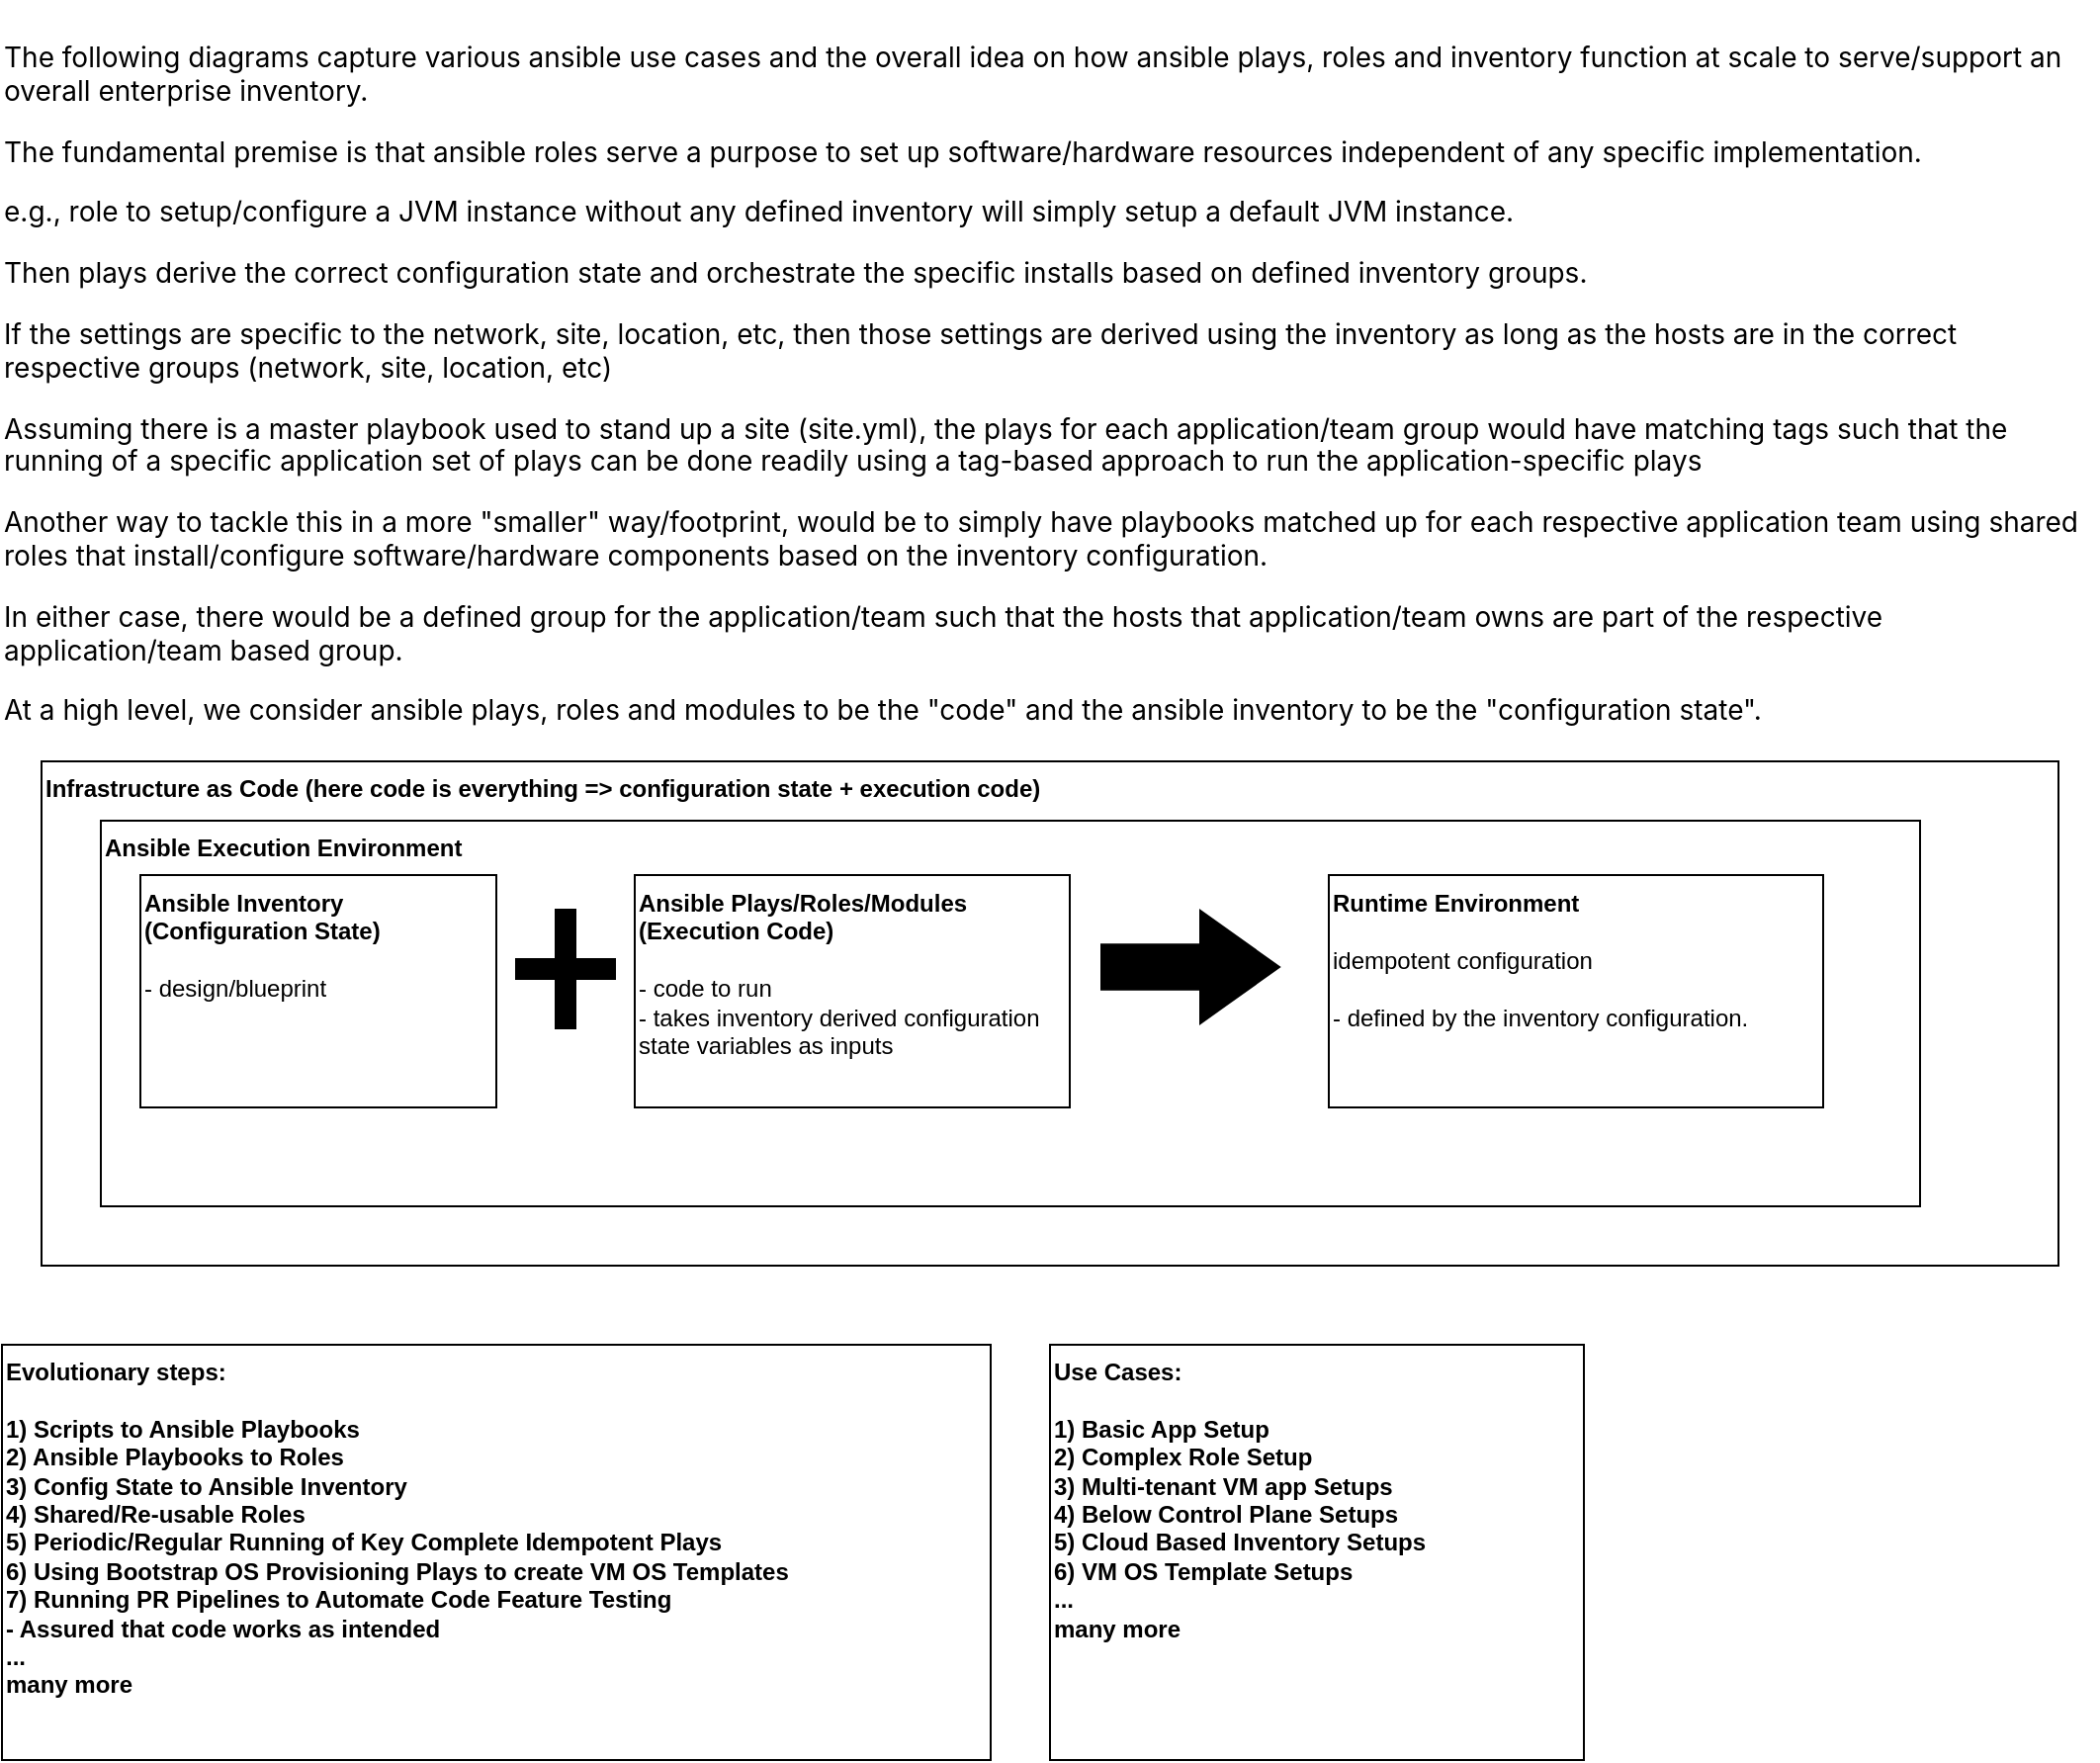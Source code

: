 <mxfile version="20.3.0" type="device" pages="15"><diagram id="ai_xm7QNOGJjBuZvbX7f" name="Overview"><mxGraphModel dx="1426" dy="1672" grid="1" gridSize="10" guides="1" tooltips="1" connect="1" arrows="1" fold="1" page="1" pageScale="1" pageWidth="1100" pageHeight="850" math="0" shadow="0"><root><mxCell id="0"/><mxCell id="1" parent="0"/><mxCell id="butamPXZSQLUqvK9DPw--3" value="&lt;span style=&quot;text-align: left;&quot;&gt;&lt;span style=&quot;font-family: -apple-system, BlinkMacSystemFont, &amp;quot;Segoe UI&amp;quot;, system-ui, &amp;quot;Apple Color Emoji&amp;quot;, &amp;quot;Segoe UI Emoji&amp;quot;, &amp;quot;Segoe UI Web&amp;quot;, sans-serif; font-size: 14px;&quot;&gt;&lt;p&gt;&lt;span style=&quot;font-family: -apple-system, BlinkMacSystemFont, &amp;quot;Segoe UI&amp;quot;, system-ui, &amp;quot;Apple Color Emoji&amp;quot;, &amp;quot;Segoe UI Emoji&amp;quot;, &amp;quot;Segoe UI Web&amp;quot;, sans-serif; background-color: initial;&quot;&gt;The following diagrams capture various ansible use cases and the overall idea on how ansible plays, roles and inventory function at scale to serve/support an overall enterprise inventory.&lt;/span&gt;&lt;/p&gt;&lt;p&gt;&lt;span style=&quot;background-color: initial; font-family: -apple-system, BlinkMacSystemFont, &amp;quot;Segoe UI&amp;quot;, system-ui, &amp;quot;Apple Color Emoji&amp;quot;, &amp;quot;Segoe UI Emoji&amp;quot;, &amp;quot;Segoe UI Web&amp;quot;, sans-serif;&quot;&gt;The fundamental premise is that ansible roles serve a purpose to set up software/hardware resources independent of any specific implementation.&lt;/span&gt;&lt;br&gt;&lt;/p&gt;&lt;p&gt;e.g., role to setup/configure a JVM instance without any defined inventory will simply setup a default JVM instance.&lt;/p&gt;&lt;p&gt;&lt;span style=&quot;font-family: -apple-system, BlinkMacSystemFont, &amp;quot;Segoe UI&amp;quot;, system-ui, &amp;quot;Apple Color Emoji&amp;quot;, &amp;quot;Segoe UI Emoji&amp;quot;, &amp;quot;Segoe UI Web&amp;quot;, sans-serif; background-color: initial;&quot;&gt;Then plays derive the correct configuration state and orchestrate the specific installs based on defined inventory groups.&lt;/span&gt;&lt;/p&gt;&lt;p&gt;If the settings are specific to the network, site, location, etc, then those settings are derived using the inventory as long as the hosts are in the correct respective groups (network, site, location, etc)&lt;/p&gt;&lt;p&gt;&lt;span style=&quot;font-family: -apple-system, BlinkMacSystemFont, &amp;quot;Segoe UI&amp;quot;, system-ui, &amp;quot;Apple Color Emoji&amp;quot;, &amp;quot;Segoe UI Emoji&amp;quot;, &amp;quot;Segoe UI Web&amp;quot;, sans-serif; background-color: initial;&quot;&gt;Assuming there is a master playbook used to stand up a site (site.yml), the plays for each application/team group would have matching tags such that the running of a specific application set of plays can be done readily using a tag-based approach to run the application-specific plays&lt;/span&gt;&lt;br&gt;&lt;/p&gt;&lt;p&gt;&lt;span style=&quot;font-family: -apple-system, BlinkMacSystemFont, &amp;quot;Segoe UI&amp;quot;, system-ui, &amp;quot;Apple Color Emoji&amp;quot;, &amp;quot;Segoe UI Emoji&amp;quot;, &amp;quot;Segoe UI Web&amp;quot;, sans-serif; background-color: initial;&quot;&gt;Another way to tackle this in a more &quot;smaller&quot; way/footprint, would be to simply have playbooks matched up for each respective application team using shared roles that install/configure software/hardware components based on the inventory configuration.&lt;/span&gt;&lt;br&gt;&lt;/p&gt;&lt;p&gt;&lt;span style=&quot;font-family: -apple-system, BlinkMacSystemFont, &amp;quot;Segoe UI&amp;quot;, system-ui, &amp;quot;Apple Color Emoji&amp;quot;, &amp;quot;Segoe UI Emoji&amp;quot;, &amp;quot;Segoe UI Web&amp;quot;, sans-serif; background-color: initial;&quot;&gt;In either case, there would be a defined group for the application/team such that the hosts that application/team owns are part of the respective application/team based group.&lt;/span&gt;&lt;/p&gt;&lt;p&gt;At a high level, we consider ansible plays, roles and modules to be the &quot;code&quot; and the ansible inventory to be the &quot;configuration state&quot;.&lt;/p&gt;&lt;p&gt;&amp;nbsp;&amp;nbsp;&lt;/p&gt;&lt;/span&gt;&lt;/span&gt;&lt;span style=&quot;text-align: left;&quot;&gt;&lt;span style=&quot;font-family: -apple-system, BlinkMacSystemFont, &amp;quot;Segoe UI&amp;quot;, system-ui, &amp;quot;Apple Color Emoji&amp;quot;, &amp;quot;Segoe UI Emoji&amp;quot;, &amp;quot;Segoe UI Web&amp;quot;, sans-serif; font-size: 14px;&quot;&gt;&lt;br&gt;&lt;/span&gt;&lt;/span&gt;" style="rounded=0;whiteSpace=wrap;html=1;verticalAlign=top;strokeColor=none;" parent="1" vertex="1"><mxGeometry x="20" y="-840" width="1060" height="670" as="geometry"/></mxCell><mxCell id="butamPXZSQLUqvK9DPw--4" value="&lt;b&gt;Infrastructure as Code (here code is everything =&amp;gt; configuration state + execution code)&lt;/b&gt;" style="rounded=0;whiteSpace=wrap;html=1;verticalAlign=top;align=left;" parent="1" vertex="1"><mxGeometry x="40" y="-455" width="1020" height="255" as="geometry"/></mxCell><mxCell id="butamPXZSQLUqvK9DPw--5" value="&lt;b&gt;Ansible Execution Environment&lt;/b&gt;" style="rounded=0;whiteSpace=wrap;html=1;verticalAlign=top;align=left;" parent="1" vertex="1"><mxGeometry x="70" y="-425" width="920" height="195" as="geometry"/></mxCell><mxCell id="butamPXZSQLUqvK9DPw--6" value="&lt;b&gt;Ansible Inventory &lt;/b&gt;&lt;br&gt;&lt;b&gt;(Configuration State)&lt;/b&gt;&lt;br&gt;&lt;br&gt;- design/blueprint&amp;nbsp;&amp;nbsp;" style="rounded=0;whiteSpace=wrap;html=1;verticalAlign=top;align=left;" parent="1" vertex="1"><mxGeometry x="90" y="-397.5" width="180" height="117.5" as="geometry"/></mxCell><mxCell id="butamPXZSQLUqvK9DPw--7" value="&lt;b&gt;Ansible Plays/Roles/Modules &lt;/b&gt;&lt;br&gt;&lt;b&gt;(Execution Code)&lt;/b&gt;&lt;br&gt;&lt;br&gt;- code to run &lt;br&gt;- takes inventory derived configuration state variables as inputs" style="rounded=0;whiteSpace=wrap;html=1;verticalAlign=top;align=left;" parent="1" vertex="1"><mxGeometry x="340" y="-397.5" width="220" height="117.5" as="geometry"/></mxCell><mxCell id="butamPXZSQLUqvK9DPw--8" value="" style="shape=cross;whiteSpace=wrap;html=1;labelBackgroundColor=#FFFFFF;fillColor=#000000;" parent="1" vertex="1"><mxGeometry x="280" y="-380" width="50" height="60" as="geometry"/></mxCell><mxCell id="butamPXZSQLUqvK9DPw--10" value="" style="html=1;shadow=0;dashed=0;align=center;verticalAlign=middle;shape=mxgraph.arrows2.arrow;dy=0.6;dx=40;notch=0;labelBackgroundColor=#FFFFFF;fillColor=#000000;" parent="1" vertex="1"><mxGeometry x="576" y="-379.5" width="90" height="57" as="geometry"/></mxCell><mxCell id="butamPXZSQLUqvK9DPw--11" value="&lt;b&gt;Runtime Environment&lt;br&gt;&lt;/b&gt;&lt;br&gt;idempotent configuration&lt;br&gt;&lt;br&gt;- defined by the inventory configuration.&amp;nbsp;" style="rounded=0;whiteSpace=wrap;html=1;verticalAlign=top;align=left;" parent="1" vertex="1"><mxGeometry x="691" y="-397.5" width="250" height="117.5" as="geometry"/></mxCell><mxCell id="fGyJ7nyIraE6YooYNJjL-2" value="&lt;b&gt;Evolutionary steps:&lt;br&gt;&lt;br&gt;1) Scripts to Ansible Playbooks&lt;br&gt;2) Ansible Playbooks to Roles&lt;br&gt;3) Config&amp;nbsp;&lt;/b&gt;&lt;b&gt;State&amp;nbsp;&lt;/b&gt;&lt;b&gt;to Ansible Inventory&lt;br&gt;4) Shared/Re-usable Roles&lt;br&gt;5) Periodic/Regular Running of Key Complete Idempotent Plays&lt;br&gt;6) Using Bootstrap OS Provisioning Plays to create VM OS Templates&lt;br&gt;7)&amp;nbsp;Running PR Pipelines to Automate Code Feature Testing&amp;nbsp;&lt;br&gt;- Assured that code works as intended&lt;br&gt;...&lt;br&gt;many more&lt;br&gt;&lt;br&gt;&lt;/b&gt;" style="rounded=0;whiteSpace=wrap;html=1;verticalAlign=top;align=left;strokeColor=default;" parent="1" vertex="1"><mxGeometry x="20" y="-160" width="500" height="210" as="geometry"/></mxCell><mxCell id="K53yIaXkmqhtMu7y4dwY-1" value="&lt;b&gt;Use Cases:&lt;br&gt;&lt;br&gt;1) Basic App Setup&lt;br&gt;2) Complex Role Setup&lt;br&gt;3) Multi-tenant VM app Setups&lt;br&gt;4) Below Control Plane Setups&lt;br&gt;5) Cloud Based Inventory Setups&lt;br&gt;6) VM OS Template Setups&lt;br&gt;...&lt;br&gt;many more&lt;br&gt;&lt;br&gt;&lt;/b&gt;" style="rounded=0;whiteSpace=wrap;html=1;verticalAlign=top;align=left;strokeColor=default;" parent="1" vertex="1"><mxGeometry x="550" y="-160" width="270" height="210" as="geometry"/></mxCell></root></mxGraphModel></diagram><diagram name="Day 1 - Scripts to Ansible Playbooks" id="EpJG8S22bUHBAhyhusSk"><mxGraphModel dx="2286" dy="822" grid="1" gridSize="10" guides="1" tooltips="1" connect="1" arrows="1" fold="1" page="1" pageScale="1" pageWidth="1100" pageHeight="850" math="0" shadow="0"><root><mxCell id="dFQ3jT6kzsQpA7oiSXAj-0"/><mxCell id="dFQ3jT6kzsQpA7oiSXAj-1" parent="dFQ3jT6kzsQpA7oiSXAj-0"/><mxCell id="dFQ3jT6kzsQpA7oiSXAj-2" value="Evolution of automation - scripts" style="rounded=0;whiteSpace=wrap;html=1;verticalAlign=top;align=left;" parent="dFQ3jT6kzsQpA7oiSXAj-1" vertex="1"><mxGeometry x="-1080" y="30" width="490" height="320" as="geometry"/></mxCell><mxCell id="dFQ3jT6kzsQpA7oiSXAj-3" value="scriptX (do somethingX)" style="rounded=0;whiteSpace=wrap;html=1;verticalAlign=top;align=left;" parent="dFQ3jT6kzsQpA7oiSXAj-1" vertex="1"><mxGeometry x="-810" y="272" width="170" height="50" as="geometry"/></mxCell><mxCell id="dFQ3jT6kzsQpA7oiSXAj-4" value="" style="endArrow=none;dashed=1;html=1;dashPattern=1 3;strokeWidth=2;rounded=0;entryX=0.5;entryY=0;entryDx=0;entryDy=0;exitX=0.5;exitY=0;exitDx=0;exitDy=0;" parent="dFQ3jT6kzsQpA7oiSXAj-1" source="dFQ3jT6kzsQpA7oiSXAj-3" target="dFQ3jT6kzsQpA7oiSXAj-6" edge="1"><mxGeometry width="50" height="50" relative="1" as="geometry"><mxPoint x="-580" y="160" as="sourcePoint"/><mxPoint x="-530" y="110" as="targetPoint"/></mxGeometry></mxCell><mxCell id="dFQ3jT6kzsQpA7oiSXAj-5" value="script2 (do something2)" style="rounded=0;whiteSpace=wrap;html=1;verticalAlign=top;align=left;" parent="dFQ3jT6kzsQpA7oiSXAj-1" vertex="1"><mxGeometry x="-810" y="160" width="170" height="50" as="geometry"/></mxCell><mxCell id="dFQ3jT6kzsQpA7oiSXAj-6" value="script1 (do something1)&lt;br&gt;&amp;nbsp; - hard-coded configs in code" style="rounded=0;whiteSpace=wrap;html=1;verticalAlign=top;align=left;" parent="dFQ3jT6kzsQpA7oiSXAj-1" vertex="1"><mxGeometry x="-810" y="80" width="170" height="50" as="geometry"/></mxCell><mxCell id="dFQ3jT6kzsQpA7oiSXAj-7" value="configs as script arguments" style="rounded=1;whiteSpace=wrap;html=1;" parent="dFQ3jT6kzsQpA7oiSXAj-1" vertex="1"><mxGeometry x="-1000" y="70" width="120" height="30" as="geometry"/></mxCell><mxCell id="dFQ3jT6kzsQpA7oiSXAj-8" value="" style="curved=1;endArrow=classic;html=1;rounded=0;exitX=1;exitY=0.5;exitDx=0;exitDy=0;entryX=0;entryY=0.5;entryDx=0;entryDy=0;" parent="dFQ3jT6kzsQpA7oiSXAj-1" source="dFQ3jT6kzsQpA7oiSXAj-7" target="dFQ3jT6kzsQpA7oiSXAj-6" edge="1"><mxGeometry width="50" height="50" relative="1" as="geometry"><mxPoint x="-580" y="150" as="sourcePoint"/><mxPoint x="-530" y="100" as="targetPoint"/><Array as="points"><mxPoint x="-850" y="70"/><mxPoint x="-850" y="110"/></Array></mxGeometry></mxCell><mxCell id="dFQ3jT6kzsQpA7oiSXAj-9" style="edgeStyle=orthogonalEdgeStyle;rounded=0;orthogonalLoop=1;jettySize=auto;html=1;exitX=0.5;exitY=1;exitDx=0;exitDy=0;" parent="dFQ3jT6kzsQpA7oiSXAj-1" source="dFQ3jT6kzsQpA7oiSXAj-7" target="dFQ3jT6kzsQpA7oiSXAj-7" edge="1"><mxGeometry relative="1" as="geometry"/></mxCell><mxCell id="dFQ3jT6kzsQpA7oiSXAj-10" value="automation Example&amp;nbsp;using scripts" style="rounded=0;whiteSpace=wrap;html=1;verticalAlign=top;align=left;" parent="dFQ3jT6kzsQpA7oiSXAj-1" vertex="1"><mxGeometry x="-560" y="60" width="490" height="220" as="geometry"/></mxCell><mxCell id="dFQ3jT6kzsQpA7oiSXAj-11" value="script2 (setup App 124)&lt;br&gt;&amp;nbsp; - hard-coded configs in code" style="rounded=0;whiteSpace=wrap;html=1;verticalAlign=top;align=left;" parent="dFQ3jT6kzsQpA7oiSXAj-1" vertex="1"><mxGeometry x="-290" y="190" width="170" height="50" as="geometry"/></mxCell><mxCell id="dFQ3jT6kzsQpA7oiSXAj-12" value="script1 (setup App 123)&lt;br&gt;&amp;nbsp; - hard-coded configs in code" style="rounded=0;whiteSpace=wrap;html=1;verticalAlign=top;align=left;" parent="dFQ3jT6kzsQpA7oiSXAj-1" vertex="1"><mxGeometry x="-290" y="110" width="170" height="50" as="geometry"/></mxCell><mxCell id="dFQ3jT6kzsQpA7oiSXAj-13" value="configs as script arguments" style="rounded=1;whiteSpace=wrap;html=1;" parent="dFQ3jT6kzsQpA7oiSXAj-1" vertex="1"><mxGeometry x="-480" y="100" width="120" height="30" as="geometry"/></mxCell><mxCell id="dFQ3jT6kzsQpA7oiSXAj-14" value="" style="curved=1;endArrow=classic;html=1;rounded=0;exitX=1;exitY=0.5;exitDx=0;exitDy=0;entryX=0;entryY=0.5;entryDx=0;entryDy=0;" parent="dFQ3jT6kzsQpA7oiSXAj-1" source="dFQ3jT6kzsQpA7oiSXAj-13" target="dFQ3jT6kzsQpA7oiSXAj-12" edge="1"><mxGeometry width="50" height="50" relative="1" as="geometry"><mxPoint x="-60" y="180" as="sourcePoint"/><mxPoint x="-10" y="130" as="targetPoint"/><Array as="points"><mxPoint x="-330" y="100"/><mxPoint x="-330" y="140"/></Array></mxGeometry></mxCell><mxCell id="dFQ3jT6kzsQpA7oiSXAj-15" style="edgeStyle=orthogonalEdgeStyle;rounded=0;orthogonalLoop=1;jettySize=auto;html=1;exitX=0.5;exitY=1;exitDx=0;exitDy=0;" parent="dFQ3jT6kzsQpA7oiSXAj-1" source="dFQ3jT6kzsQpA7oiSXAj-13" target="dFQ3jT6kzsQpA7oiSXAj-13" edge="1"><mxGeometry relative="1" as="geometry"/></mxCell><mxCell id="dFQ3jT6kzsQpA7oiSXAj-16" value="configs as script arguments" style="rounded=1;whiteSpace=wrap;html=1;" parent="dFQ3jT6kzsQpA7oiSXAj-1" vertex="1"><mxGeometry x="-480" y="190" width="120" height="30" as="geometry"/></mxCell><mxCell id="dFQ3jT6kzsQpA7oiSXAj-17" value="" style="curved=1;endArrow=classic;html=1;rounded=0;entryX=0;entryY=0.5;entryDx=0;entryDy=0;exitX=1;exitY=0.5;exitDx=0;exitDy=0;" parent="dFQ3jT6kzsQpA7oiSXAj-1" source="dFQ3jT6kzsQpA7oiSXAj-16" target="dFQ3jT6kzsQpA7oiSXAj-11" edge="1"><mxGeometry width="50" height="50" relative="1" as="geometry"><mxPoint x="-580" y="180" as="sourcePoint"/><mxPoint x="-530" y="130" as="targetPoint"/><Array as="points"><mxPoint x="-340" y="220"/><mxPoint x="-340" y="190"/><mxPoint x="-320" y="220"/></Array></mxGeometry></mxCell><mxCell id="-jIvErOawhEkEksU6QVH-0" value="Evolution of automation (Day 2) - scripts converted to ansible playbooks" style="rounded=0;whiteSpace=wrap;html=1;verticalAlign=top;align=left;" parent="dFQ3jT6kzsQpA7oiSXAj-1" vertex="1"><mxGeometry x="-1080" y="490" width="490" height="320" as="geometry"/></mxCell><mxCell id="-jIvErOawhEkEksU6QVH-1" value="playbookX (do somethingX)" style="rounded=0;whiteSpace=wrap;html=1;verticalAlign=top;align=left;" parent="dFQ3jT6kzsQpA7oiSXAj-1" vertex="1"><mxGeometry x="-810" y="732" width="170" height="50" as="geometry"/></mxCell><mxCell id="-jIvErOawhEkEksU6QVH-2" value="" style="endArrow=none;dashed=1;html=1;dashPattern=1 3;strokeWidth=2;rounded=0;entryX=0.5;entryY=0;entryDx=0;entryDy=0;exitX=0.5;exitY=0;exitDx=0;exitDy=0;" parent="dFQ3jT6kzsQpA7oiSXAj-1" source="-jIvErOawhEkEksU6QVH-1" target="-jIvErOawhEkEksU6QVH-4" edge="1"><mxGeometry width="50" height="50" relative="1" as="geometry"><mxPoint x="-580" y="620" as="sourcePoint"/><mxPoint x="-530" y="570" as="targetPoint"/></mxGeometry></mxCell><mxCell id="-jIvErOawhEkEksU6QVH-3" value="playbook2 (do something2)" style="rounded=0;whiteSpace=wrap;html=1;verticalAlign=top;align=left;" parent="dFQ3jT6kzsQpA7oiSXAj-1" vertex="1"><mxGeometry x="-810" y="620" width="170" height="50" as="geometry"/></mxCell><mxCell id="-jIvErOawhEkEksU6QVH-4" value="playbook1 (do something1)&lt;br&gt;&amp;nbsp; - hard-coded configs in code" style="rounded=0;whiteSpace=wrap;html=1;verticalAlign=top;align=left;" parent="dFQ3jT6kzsQpA7oiSXAj-1" vertex="1"><mxGeometry x="-810" y="540" width="170" height="50" as="geometry"/></mxCell><mxCell id="-jIvErOawhEkEksU6QVH-5" value="&lt;span style=&quot;&quot;&gt;configs passed in as&lt;/span&gt;&lt;br style=&quot;&quot;&gt;&lt;span style=&quot;&quot;&gt;- playbook variables&lt;/span&gt;&lt;br style=&quot;&quot;&gt;&lt;span style=&quot;&quot;&gt;- extra vars at exec time&lt;/span&gt;" style="rounded=1;whiteSpace=wrap;html=1;align=left;verticalAlign=top;" parent="dFQ3jT6kzsQpA7oiSXAj-1" vertex="1"><mxGeometry x="-1030" y="530" width="150" height="80" as="geometry"/></mxCell><mxCell id="-jIvErOawhEkEksU6QVH-6" value="" style="curved=1;endArrow=classic;html=1;rounded=0;exitX=1;exitY=0.5;exitDx=0;exitDy=0;entryX=0;entryY=0.5;entryDx=0;entryDy=0;" parent="dFQ3jT6kzsQpA7oiSXAj-1" source="-jIvErOawhEkEksU6QVH-5" target="-jIvErOawhEkEksU6QVH-4" edge="1"><mxGeometry width="50" height="50" relative="1" as="geometry"><mxPoint x="-580" y="610" as="sourcePoint"/><mxPoint x="-530" y="560" as="targetPoint"/><Array as="points"><mxPoint x="-850" y="530"/><mxPoint x="-850" y="570"/></Array></mxGeometry></mxCell><mxCell id="-jIvErOawhEkEksU6QVH-7" style="edgeStyle=orthogonalEdgeStyle;rounded=0;orthogonalLoop=1;jettySize=auto;html=1;exitX=0.5;exitY=1;exitDx=0;exitDy=0;" parent="dFQ3jT6kzsQpA7oiSXAj-1" source="-jIvErOawhEkEksU6QVH-5" target="-jIvErOawhEkEksU6QVH-5" edge="1"><mxGeometry relative="1" as="geometry"/></mxCell><mxCell id="-jIvErOawhEkEksU6QVH-8" value="Converting scripts to playbooks" style="rounded=0;whiteSpace=wrap;html=1;verticalAlign=top;align=left;" parent="dFQ3jT6kzsQpA7oiSXAj-1" vertex="1"><mxGeometry x="-560" y="520" width="490" height="220" as="geometry"/></mxCell><mxCell id="-jIvErOawhEkEksU6QVH-9" value="setupApp124.yml&lt;br&gt;&amp;nbsp; - hard-coded configs in code" style="rounded=0;whiteSpace=wrap;html=1;verticalAlign=top;align=left;" parent="dFQ3jT6kzsQpA7oiSXAj-1" vertex="1"><mxGeometry x="-290" y="650" width="170" height="50" as="geometry"/></mxCell><mxCell id="-jIvErOawhEkEksU6QVH-10" value="setupApp123.yml&lt;br&gt;&amp;nbsp; - hard-coded configs in code" style="rounded=0;whiteSpace=wrap;html=1;verticalAlign=top;align=left;" parent="dFQ3jT6kzsQpA7oiSXAj-1" vertex="1"><mxGeometry x="-290" y="570" width="170" height="50" as="geometry"/></mxCell><mxCell id="-jIvErOawhEkEksU6QVH-11" value="&lt;span style=&quot;&quot;&gt;configs passed in as&lt;/span&gt;&lt;br style=&quot;&quot;&gt;&lt;span style=&quot;&quot;&gt;- playbook variables&lt;/span&gt;&lt;br style=&quot;&quot;&gt;&lt;span style=&quot;&quot;&gt;- extra vars at exec time&lt;/span&gt;" style="rounded=1;whiteSpace=wrap;html=1;align=left;verticalAlign=top;" parent="dFQ3jT6kzsQpA7oiSXAj-1" vertex="1"><mxGeometry x="-520" y="560" width="160" height="60" as="geometry"/></mxCell><mxCell id="-jIvErOawhEkEksU6QVH-12" value="" style="curved=1;endArrow=classic;html=1;rounded=0;exitX=1;exitY=0.5;exitDx=0;exitDy=0;entryX=0;entryY=0.5;entryDx=0;entryDy=0;" parent="dFQ3jT6kzsQpA7oiSXAj-1" source="-jIvErOawhEkEksU6QVH-11" target="-jIvErOawhEkEksU6QVH-10" edge="1"><mxGeometry width="50" height="50" relative="1" as="geometry"><mxPoint x="-60" y="640" as="sourcePoint"/><mxPoint x="-10" y="590" as="targetPoint"/><Array as="points"><mxPoint x="-330" y="560"/><mxPoint x="-330" y="600"/></Array></mxGeometry></mxCell><mxCell id="-jIvErOawhEkEksU6QVH-13" style="edgeStyle=orthogonalEdgeStyle;rounded=0;orthogonalLoop=1;jettySize=auto;html=1;exitX=0.5;exitY=1;exitDx=0;exitDy=0;" parent="dFQ3jT6kzsQpA7oiSXAj-1" source="-jIvErOawhEkEksU6QVH-11" target="-jIvErOawhEkEksU6QVH-11" edge="1"><mxGeometry relative="1" as="geometry"/></mxCell><mxCell id="-jIvErOawhEkEksU6QVH-14" value="&lt;span style=&quot;&quot;&gt;configs passed in as&lt;/span&gt;&lt;br style=&quot;&quot;&gt;&lt;span style=&quot;&quot;&gt;- playbook variables&lt;/span&gt;&lt;br style=&quot;&quot;&gt;&lt;span style=&quot;&quot;&gt;- extra vars at exec time&lt;/span&gt;" style="rounded=1;whiteSpace=wrap;html=1;align=left;verticalAlign=top;" parent="dFQ3jT6kzsQpA7oiSXAj-1" vertex="1"><mxGeometry x="-520" y="650" width="160" height="60" as="geometry"/></mxCell><mxCell id="-jIvErOawhEkEksU6QVH-15" value="" style="curved=1;endArrow=classic;html=1;rounded=0;entryX=0;entryY=0.5;entryDx=0;entryDy=0;exitX=1;exitY=0.5;exitDx=0;exitDy=0;" parent="dFQ3jT6kzsQpA7oiSXAj-1" source="-jIvErOawhEkEksU6QVH-14" target="-jIvErOawhEkEksU6QVH-9" edge="1"><mxGeometry width="50" height="50" relative="1" as="geometry"><mxPoint x="-580" y="640" as="sourcePoint"/><mxPoint x="-530" y="590" as="targetPoint"/><Array as="points"><mxPoint x="-340" y="680"/><mxPoint x="-340" y="650"/><mxPoint x="-320" y="680"/></Array></mxGeometry></mxCell><mxCell id="-jIvErOawhEkEksU6QVH-16" value="" style="html=1;shadow=0;dashed=0;align=center;verticalAlign=middle;shape=mxgraph.arrows2.arrow;dy=0.6;dx=40;direction=south;notch=0;fillColor=#000000;" parent="dFQ3jT6kzsQpA7oiSXAj-1" vertex="1"><mxGeometry x="-860" y="370" width="70" height="100" as="geometry"/></mxCell><mxCell id="-jIvErOawhEkEksU6QVH-17" value="" style="html=1;shadow=0;dashed=0;align=center;verticalAlign=middle;shape=mxgraph.arrows2.arrow;dy=0.6;dx=40;direction=south;notch=0;fillColor=#000000;" parent="dFQ3jT6kzsQpA7oiSXAj-1" vertex="1"><mxGeometry x="-360" y="375" width="70" height="100" as="geometry"/></mxCell><mxCell id="mUwA31c-AePYAkq0M4D_-0" value="&lt;b&gt;But why?&lt;br&gt;&lt;/b&gt;&lt;br&gt;Automated installs executed from AWX&lt;br&gt;- multiple execution nodes&lt;br&gt;- logging framework&lt;br&gt;- credential vaulting&lt;br&gt;- execution for multiple networks&lt;br&gt;- many more" style="shape=callout;whiteSpace=wrap;html=1;perimeter=calloutPerimeter;verticalAlign=top;align=left;position2=0.24;base=20;" parent="dFQ3jT6kzsQpA7oiSXAj-1" vertex="1"><mxGeometry x="-250" y="310" width="240" height="180" as="geometry"/></mxCell></root></mxGraphModel></diagram><diagram name="Day 2 - Ansible Playbooks to Roles" id="rSYkh2Bc1nScAhxG5FvD"><mxGraphModel dx="2286" dy="822" grid="1" gridSize="10" guides="1" tooltips="1" connect="1" arrows="1" fold="1" page="1" pageScale="1" pageWidth="1100" pageHeight="850" math="0" shadow="0"><root><mxCell id="AGpC4Bb6NKyroeGvS-7Q-0"/><mxCell id="AGpC4Bb6NKyroeGvS-7Q-1" parent="AGpC4Bb6NKyroeGvS-7Q-0"/><mxCell id="AGpC4Bb6NKyroeGvS-7Q-18" value="Evolution of automation (Day 3) - ansible playbooks&amp;nbsp;converted to ansible roles" style="rounded=0;whiteSpace=wrap;html=1;verticalAlign=top;align=left;" parent="AGpC4Bb6NKyroeGvS-7Q-1" vertex="1"><mxGeometry x="-1090" y="490" width="570" height="320" as="geometry"/></mxCell><mxCell id="AGpC4Bb6NKyroeGvS-7Q-19" value="playbookX (do somethingX)" style="rounded=0;whiteSpace=wrap;html=1;verticalAlign=top;align=left;" parent="AGpC4Bb6NKyroeGvS-7Q-1" vertex="1"><mxGeometry x="-890" y="732" width="170" height="50" as="geometry"/></mxCell><mxCell id="AGpC4Bb6NKyroeGvS-7Q-20" value="" style="endArrow=none;dashed=1;html=1;dashPattern=1 3;strokeWidth=2;rounded=0;entryX=0.5;entryY=0;entryDx=0;entryDy=0;exitX=0.5;exitY=0;exitDx=0;exitDy=0;" parent="AGpC4Bb6NKyroeGvS-7Q-1" source="AGpC4Bb6NKyroeGvS-7Q-19" target="AGpC4Bb6NKyroeGvS-7Q-22" edge="1"><mxGeometry width="50" height="50" relative="1" as="geometry"><mxPoint x="-660" y="620" as="sourcePoint"/><mxPoint x="-610" y="570" as="targetPoint"/></mxGeometry></mxCell><mxCell id="AGpC4Bb6NKyroeGvS-7Q-21" value="playbook2 (do something2)" style="rounded=0;whiteSpace=wrap;html=1;verticalAlign=top;align=left;" parent="AGpC4Bb6NKyroeGvS-7Q-1" vertex="1"><mxGeometry x="-890" y="620" width="170" height="50" as="geometry"/></mxCell><mxCell id="AGpC4Bb6NKyroeGvS-7Q-22" value="playbook1 (do something1)&lt;br&gt;&amp;nbsp; - hard-coded configs in code" style="rounded=0;whiteSpace=wrap;html=1;verticalAlign=top;align=left;" parent="AGpC4Bb6NKyroeGvS-7Q-1" vertex="1"><mxGeometry x="-890" y="540" width="170" height="50" as="geometry"/></mxCell><mxCell id="AGpC4Bb6NKyroeGvS-7Q-23" value="&lt;span style=&quot;&quot;&gt;configs passed in as&lt;/span&gt;&lt;br style=&quot;&quot;&gt;&lt;span style=&quot;&quot;&gt;- playbook variables&lt;/span&gt;&lt;br style=&quot;&quot;&gt;&lt;span style=&quot;&quot;&gt;- extra vars at exec time&lt;/span&gt;" style="rounded=1;whiteSpace=wrap;html=1;align=left;verticalAlign=top;" parent="AGpC4Bb6NKyroeGvS-7Q-1" vertex="1"><mxGeometry x="-1080" y="530" width="140" height="70" as="geometry"/></mxCell><mxCell id="AGpC4Bb6NKyroeGvS-7Q-24" value="" style="curved=1;endArrow=classic;html=1;rounded=0;exitX=1;exitY=0.5;exitDx=0;exitDy=0;entryX=0;entryY=0.5;entryDx=0;entryDy=0;" parent="AGpC4Bb6NKyroeGvS-7Q-1" source="AGpC4Bb6NKyroeGvS-7Q-23" target="AGpC4Bb6NKyroeGvS-7Q-22" edge="1"><mxGeometry width="50" height="50" relative="1" as="geometry"><mxPoint x="-640" y="610" as="sourcePoint"/><mxPoint x="-590" y="560" as="targetPoint"/><Array as="points"><mxPoint x="-910" y="530"/><mxPoint x="-910" y="570"/></Array></mxGeometry></mxCell><mxCell id="AGpC4Bb6NKyroeGvS-7Q-25" style="edgeStyle=orthogonalEdgeStyle;rounded=0;orthogonalLoop=1;jettySize=auto;html=1;exitX=0.5;exitY=1;exitDx=0;exitDy=0;" parent="AGpC4Bb6NKyroeGvS-7Q-1" source="AGpC4Bb6NKyroeGvS-7Q-23" target="AGpC4Bb6NKyroeGvS-7Q-23" edge="1"><mxGeometry relative="1" as="geometry"/></mxCell><mxCell id="AGpC4Bb6NKyroeGvS-7Q-26" value="Converting playbooks&amp;nbsp;to roles" style="rounded=0;whiteSpace=wrap;html=1;verticalAlign=top;align=left;" parent="AGpC4Bb6NKyroeGvS-7Q-1" vertex="1"><mxGeometry x="-490" y="520" width="590" height="220" as="geometry"/></mxCell><mxCell id="AGpC4Bb6NKyroeGvS-7Q-27" value="setupApp124.yml&lt;br&gt;&amp;nbsp; - hard-coded configs in code" style="rounded=0;whiteSpace=wrap;html=1;verticalAlign=top;align=left;" parent="AGpC4Bb6NKyroeGvS-7Q-1" vertex="1"><mxGeometry x="-300" y="650" width="170" height="50" as="geometry"/></mxCell><mxCell id="AGpC4Bb6NKyroeGvS-7Q-28" value="setupApp123.yml&lt;br&gt;&amp;nbsp; - hard-coded configs in code" style="rounded=0;whiteSpace=wrap;html=1;verticalAlign=top;align=left;" parent="AGpC4Bb6NKyroeGvS-7Q-1" vertex="1"><mxGeometry x="-300" y="570" width="170" height="50" as="geometry"/></mxCell><mxCell id="AGpC4Bb6NKyroeGvS-7Q-29" value="&lt;span style=&quot;&quot;&gt;configs passed in as&lt;/span&gt;&lt;br style=&quot;&quot;&gt;&lt;span style=&quot;&quot;&gt;- playbook variables&lt;/span&gt;&lt;br style=&quot;&quot;&gt;&lt;span style=&quot;&quot;&gt;- extra vars at exec time&lt;/span&gt;" style="rounded=1;whiteSpace=wrap;html=1;align=left;verticalAlign=top;" parent="AGpC4Bb6NKyroeGvS-7Q-1" vertex="1"><mxGeometry x="-480" y="549" width="140" height="60" as="geometry"/></mxCell><mxCell id="AGpC4Bb6NKyroeGvS-7Q-30" value="" style="curved=1;endArrow=classic;html=1;rounded=0;exitX=1;exitY=0.5;exitDx=0;exitDy=0;entryX=0;entryY=0.5;entryDx=0;entryDy=0;" parent="AGpC4Bb6NKyroeGvS-7Q-1" source="AGpC4Bb6NKyroeGvS-7Q-29" target="AGpC4Bb6NKyroeGvS-7Q-28" edge="1"><mxGeometry width="50" height="50" relative="1" as="geometry"><mxPoint x="-50" y="640" as="sourcePoint"/><mxPoint y="590" as="targetPoint"/><Array as="points"><mxPoint x="-320" y="560"/><mxPoint x="-320" y="600"/></Array></mxGeometry></mxCell><mxCell id="AGpC4Bb6NKyroeGvS-7Q-31" style="edgeStyle=orthogonalEdgeStyle;rounded=0;orthogonalLoop=1;jettySize=auto;html=1;exitX=0.5;exitY=1;exitDx=0;exitDy=0;" parent="AGpC4Bb6NKyroeGvS-7Q-1" source="AGpC4Bb6NKyroeGvS-7Q-29" target="AGpC4Bb6NKyroeGvS-7Q-29" edge="1"><mxGeometry relative="1" as="geometry"/></mxCell><mxCell id="AGpC4Bb6NKyroeGvS-7Q-32" value="&lt;span style=&quot;&quot;&gt;configs passed in as&lt;/span&gt;&lt;br style=&quot;&quot;&gt;&lt;span style=&quot;&quot;&gt;- playbook variables&lt;/span&gt;&lt;br style=&quot;&quot;&gt;&lt;span style=&quot;&quot;&gt;- extra vars at exec time&lt;/span&gt;" style="rounded=1;whiteSpace=wrap;html=1;align=left;verticalAlign=top;" parent="AGpC4Bb6NKyroeGvS-7Q-1" vertex="1"><mxGeometry x="-480" y="640" width="140" height="70" as="geometry"/></mxCell><mxCell id="AGpC4Bb6NKyroeGvS-7Q-33" value="" style="curved=1;endArrow=classic;html=1;rounded=0;entryX=0;entryY=0.5;entryDx=0;entryDy=0;exitX=1;exitY=0.5;exitDx=0;exitDy=0;" parent="AGpC4Bb6NKyroeGvS-7Q-1" source="AGpC4Bb6NKyroeGvS-7Q-32" target="AGpC4Bb6NKyroeGvS-7Q-27" edge="1"><mxGeometry width="50" height="50" relative="1" as="geometry"><mxPoint x="-570" y="640" as="sourcePoint"/><mxPoint x="-520" y="590" as="targetPoint"/><Array as="points"><mxPoint x="-340" y="680"/><mxPoint x="-320" y="650"/><mxPoint x="-320" y="675"/><mxPoint x="-310" y="680"/></Array></mxGeometry></mxCell><mxCell id="AGpC4Bb6NKyroeGvS-7Q-34" value="" style="html=1;shadow=0;dashed=0;align=center;verticalAlign=middle;shape=mxgraph.arrows2.arrow;dy=0.6;dx=40;direction=south;notch=0;fillColor=#000000;" parent="AGpC4Bb6NKyroeGvS-7Q-1" vertex="1"><mxGeometry x="-860" y="370" width="70" height="100" as="geometry"/></mxCell><mxCell id="AGpC4Bb6NKyroeGvS-7Q-35" value="" style="html=1;shadow=0;dashed=0;align=center;verticalAlign=middle;shape=mxgraph.arrows2.arrow;dy=0.6;dx=40;direction=south;notch=0;fillColor=#000000;" parent="AGpC4Bb6NKyroeGvS-7Q-1" vertex="1"><mxGeometry x="-290" y="375" width="70" height="100" as="geometry"/></mxCell><mxCell id="-aUQtH5V-b29vduGum4U-0" value="Evolution of automation (Day 2) - ansible playbooks&amp;nbsp;converted to ansible roles" style="rounded=0;whiteSpace=wrap;html=1;verticalAlign=top;align=left;" parent="AGpC4Bb6NKyroeGvS-7Q-1" vertex="1"><mxGeometry x="-1080" y="10" width="560" height="320" as="geometry"/></mxCell><mxCell id="-aUQtH5V-b29vduGum4U-1" value="playbookX (do somethingX)" style="rounded=0;whiteSpace=wrap;html=1;verticalAlign=top;align=left;" parent="AGpC4Bb6NKyroeGvS-7Q-1" vertex="1"><mxGeometry x="-810" y="252" width="170" height="50" as="geometry"/></mxCell><mxCell id="-aUQtH5V-b29vduGum4U-2" value="" style="endArrow=none;dashed=1;html=1;dashPattern=1 3;strokeWidth=2;rounded=0;entryX=0.5;entryY=0;entryDx=0;entryDy=0;exitX=0.5;exitY=0;exitDx=0;exitDy=0;" parent="AGpC4Bb6NKyroeGvS-7Q-1" source="-aUQtH5V-b29vduGum4U-1" target="-aUQtH5V-b29vduGum4U-4" edge="1"><mxGeometry width="50" height="50" relative="1" as="geometry"><mxPoint x="-580" y="140" as="sourcePoint"/><mxPoint x="-530" y="90" as="targetPoint"/></mxGeometry></mxCell><mxCell id="-aUQtH5V-b29vduGum4U-3" value="playbook2 (do something2)" style="rounded=0;whiteSpace=wrap;html=1;verticalAlign=top;align=left;" parent="AGpC4Bb6NKyroeGvS-7Q-1" vertex="1"><mxGeometry x="-810" y="140" width="170" height="50" as="geometry"/></mxCell><mxCell id="-aUQtH5V-b29vduGum4U-4" value="playbook1 (do something1)&lt;br&gt;&amp;nbsp; - hard-coded configs in code" style="rounded=0;whiteSpace=wrap;html=1;verticalAlign=top;align=left;" parent="AGpC4Bb6NKyroeGvS-7Q-1" vertex="1"><mxGeometry x="-810" y="60" width="170" height="50" as="geometry"/></mxCell><mxCell id="-aUQtH5V-b29vduGum4U-5" value="&lt;span style=&quot;&quot;&gt;configs passed in as&lt;/span&gt;&lt;br style=&quot;&quot;&gt;&lt;span style=&quot;&quot;&gt;- playbook variables&lt;/span&gt;&lt;br style=&quot;&quot;&gt;&lt;div style=&quot;&quot;&gt;&lt;span style=&quot;background-color: initial;&quot;&gt;- extra vars at exec time&lt;/span&gt;&lt;/div&gt;" style="rounded=1;whiteSpace=wrap;html=1;align=left;verticalAlign=top;" parent="AGpC4Bb6NKyroeGvS-7Q-1" vertex="1"><mxGeometry x="-1040" y="50" width="160" height="70" as="geometry"/></mxCell><mxCell id="-aUQtH5V-b29vduGum4U-6" value="" style="curved=1;endArrow=classic;html=1;rounded=0;exitX=1;exitY=0.5;exitDx=0;exitDy=0;entryX=0;entryY=0.5;entryDx=0;entryDy=0;" parent="AGpC4Bb6NKyroeGvS-7Q-1" source="-aUQtH5V-b29vduGum4U-5" target="-aUQtH5V-b29vduGum4U-4" edge="1"><mxGeometry width="50" height="50" relative="1" as="geometry"><mxPoint x="-580" y="130" as="sourcePoint"/><mxPoint x="-530" y="80" as="targetPoint"/><Array as="points"><mxPoint x="-850" y="50"/><mxPoint x="-850" y="90"/></Array></mxGeometry></mxCell><mxCell id="-aUQtH5V-b29vduGum4U-7" style="edgeStyle=orthogonalEdgeStyle;rounded=0;orthogonalLoop=1;jettySize=auto;html=1;exitX=0.5;exitY=1;exitDx=0;exitDy=0;" parent="AGpC4Bb6NKyroeGvS-7Q-1" source="-aUQtH5V-b29vduGum4U-5" target="-aUQtH5V-b29vduGum4U-5" edge="1"><mxGeometry relative="1" as="geometry"/></mxCell><mxCell id="-aUQtH5V-b29vduGum4U-8" value="Converting playbooks&amp;nbsp;to roles" style="rounded=0;whiteSpace=wrap;html=1;verticalAlign=top;align=left;" parent="AGpC4Bb6NKyroeGvS-7Q-1" vertex="1"><mxGeometry x="-490" y="40" width="490" height="220" as="geometry"/></mxCell><mxCell id="-aUQtH5V-b29vduGum4U-9" value="setupApp124.yml&lt;br&gt;&amp;nbsp; - hard-coded configs in code" style="rounded=0;whiteSpace=wrap;html=1;verticalAlign=top;align=left;" parent="AGpC4Bb6NKyroeGvS-7Q-1" vertex="1"><mxGeometry x="-220" y="170" width="170" height="50" as="geometry"/></mxCell><mxCell id="-aUQtH5V-b29vduGum4U-10" value="setupApp123.yml&lt;br&gt;&amp;nbsp; - hard-coded configs in code" style="rounded=0;whiteSpace=wrap;html=1;verticalAlign=top;align=left;" parent="AGpC4Bb6NKyroeGvS-7Q-1" vertex="1"><mxGeometry x="-220" y="90" width="170" height="50" as="geometry"/></mxCell><mxCell id="-aUQtH5V-b29vduGum4U-11" value="&lt;span style=&quot;&quot;&gt;configs passed in as&lt;/span&gt;&lt;br style=&quot;&quot;&gt;&lt;span style=&quot;&quot;&gt;- playbook variables&lt;/span&gt;&lt;br style=&quot;&quot;&gt;&lt;span style=&quot;&quot;&gt;- extra vars at exec time&lt;/span&gt;" style="rounded=1;whiteSpace=wrap;html=1;align=left;verticalAlign=top;" parent="AGpC4Bb6NKyroeGvS-7Q-1" vertex="1"><mxGeometry x="-440" y="65" width="150" height="70" as="geometry"/></mxCell><mxCell id="-aUQtH5V-b29vduGum4U-12" value="" style="curved=1;endArrow=classic;html=1;rounded=0;exitX=1;exitY=0.5;exitDx=0;exitDy=0;entryX=0;entryY=0.5;entryDx=0;entryDy=0;" parent="AGpC4Bb6NKyroeGvS-7Q-1" source="-aUQtH5V-b29vduGum4U-11" target="-aUQtH5V-b29vduGum4U-10" edge="1"><mxGeometry width="50" height="50" relative="1" as="geometry"><mxPoint x="10" y="160" as="sourcePoint"/><mxPoint x="60" y="110" as="targetPoint"/><Array as="points"><mxPoint x="-260" y="80"/><mxPoint x="-260" y="120"/></Array></mxGeometry></mxCell><mxCell id="-aUQtH5V-b29vduGum4U-13" style="edgeStyle=orthogonalEdgeStyle;rounded=0;orthogonalLoop=1;jettySize=auto;html=1;exitX=0.5;exitY=1;exitDx=0;exitDy=0;" parent="AGpC4Bb6NKyroeGvS-7Q-1" source="-aUQtH5V-b29vduGum4U-11" target="-aUQtH5V-b29vduGum4U-11" edge="1"><mxGeometry relative="1" as="geometry"/></mxCell><mxCell id="-aUQtH5V-b29vduGum4U-14" value="&lt;span style=&quot;&quot;&gt;configs passed in as&lt;/span&gt;&lt;br style=&quot;&quot;&gt;&lt;span style=&quot;&quot;&gt;- playbook variables&lt;/span&gt;&lt;br style=&quot;&quot;&gt;&lt;span style=&quot;&quot;&gt;- extra vars at exec time&lt;/span&gt;" style="rounded=1;whiteSpace=wrap;html=1;align=left;verticalAlign=top;" parent="AGpC4Bb6NKyroeGvS-7Q-1" vertex="1"><mxGeometry x="-440" y="170" width="150" height="70" as="geometry"/></mxCell><mxCell id="-aUQtH5V-b29vduGum4U-15" value="" style="curved=1;endArrow=classic;html=1;rounded=0;entryX=0;entryY=0.5;entryDx=0;entryDy=0;exitX=1;exitY=0.5;exitDx=0;exitDy=0;" parent="AGpC4Bb6NKyroeGvS-7Q-1" source="-aUQtH5V-b29vduGum4U-14" target="-aUQtH5V-b29vduGum4U-9" edge="1"><mxGeometry width="50" height="50" relative="1" as="geometry"><mxPoint x="-510" y="160" as="sourcePoint"/><mxPoint x="-460" y="110" as="targetPoint"/><Array as="points"><mxPoint x="-270" y="200"/><mxPoint x="-270" y="170"/><mxPoint x="-250" y="200"/></Array></mxGeometry></mxCell><mxCell id="-aUQtH5V-b29vduGum4U-16" value="roleX (do somethingX)" style="rounded=0;whiteSpace=wrap;html=1;verticalAlign=top;align=left;" parent="AGpC4Bb6NKyroeGvS-7Q-1" vertex="1"><mxGeometry x="-700" y="732" width="170" height="50" as="geometry"/></mxCell><mxCell id="-aUQtH5V-b29vduGum4U-17" value="" style="endArrow=none;dashed=1;html=1;dashPattern=1 3;strokeWidth=2;rounded=0;entryX=0.5;entryY=0;entryDx=0;entryDy=0;exitX=0.5;exitY=0;exitDx=0;exitDy=0;" parent="AGpC4Bb6NKyroeGvS-7Q-1" source="-aUQtH5V-b29vduGum4U-16" target="-aUQtH5V-b29vduGum4U-19" edge="1"><mxGeometry width="50" height="50" relative="1" as="geometry"><mxPoint x="-470" y="620" as="sourcePoint"/><mxPoint x="-420" y="570" as="targetPoint"/></mxGeometry></mxCell><mxCell id="-aUQtH5V-b29vduGum4U-18" value="role2 (do something2)" style="rounded=0;whiteSpace=wrap;html=1;verticalAlign=top;align=left;" parent="AGpC4Bb6NKyroeGvS-7Q-1" vertex="1"><mxGeometry x="-700" y="620" width="170" height="50" as="geometry"/></mxCell><mxCell id="-aUQtH5V-b29vduGum4U-19" value="role1 (do something1)&lt;br&gt;&amp;nbsp; - hard-coded configs in role" style="rounded=0;whiteSpace=wrap;html=1;verticalAlign=top;align=left;" parent="AGpC4Bb6NKyroeGvS-7Q-1" vertex="1"><mxGeometry x="-700" y="540" width="170" height="50" as="geometry"/></mxCell><mxCell id="-aUQtH5V-b29vduGum4U-20" value="" style="endArrow=classic;html=1;rounded=0;exitX=1;exitY=0.5;exitDx=0;exitDy=0;" parent="AGpC4Bb6NKyroeGvS-7Q-1" source="AGpC4Bb6NKyroeGvS-7Q-22" target="-aUQtH5V-b29vduGum4U-19" edge="1"><mxGeometry width="50" height="50" relative="1" as="geometry"><mxPoint x="-590" y="680" as="sourcePoint"/><mxPoint x="-540" y="630" as="targetPoint"/></mxGeometry></mxCell><mxCell id="-aUQtH5V-b29vduGum4U-21" value="" style="endArrow=classic;html=1;rounded=0;exitX=0.992;exitY=0.4;exitDx=0;exitDy=0;exitPerimeter=0;entryX=-0.003;entryY=0.4;entryDx=0;entryDy=0;entryPerimeter=0;" parent="AGpC4Bb6NKyroeGvS-7Q-1" source="AGpC4Bb6NKyroeGvS-7Q-21" target="-aUQtH5V-b29vduGum4U-18" edge="1"><mxGeometry width="50" height="50" relative="1" as="geometry"><mxPoint x="-710" y="575" as="sourcePoint"/><mxPoint x="-690" y="575" as="targetPoint"/></mxGeometry></mxCell><mxCell id="-aUQtH5V-b29vduGum4U-22" value="" style="endArrow=classic;html=1;rounded=0;exitX=1;exitY=0.5;exitDx=0;exitDy=0;entryX=0;entryY=0.5;entryDx=0;entryDy=0;" parent="AGpC4Bb6NKyroeGvS-7Q-1" source="AGpC4Bb6NKyroeGvS-7Q-19" target="-aUQtH5V-b29vduGum4U-16" edge="1"><mxGeometry width="50" height="50" relative="1" as="geometry"><mxPoint x="-711.36" y="650" as="sourcePoint"/><mxPoint x="-690.51" y="650" as="targetPoint"/></mxGeometry></mxCell><mxCell id="-aUQtH5V-b29vduGum4U-23" value="setupApp123Role&lt;br&gt;&amp;nbsp; - hard-coded configs in code" style="rounded=0;whiteSpace=wrap;html=1;verticalAlign=top;align=left;" parent="AGpC4Bb6NKyroeGvS-7Q-1" vertex="1"><mxGeometry x="-100" y="570" width="170" height="50" as="geometry"/></mxCell><mxCell id="-aUQtH5V-b29vduGum4U-24" value="setupApp124Role&lt;br&gt;&amp;nbsp; - hard-coded configs in code" style="rounded=0;whiteSpace=wrap;html=1;verticalAlign=top;align=left;" parent="AGpC4Bb6NKyroeGvS-7Q-1" vertex="1"><mxGeometry x="-100" y="650" width="170" height="50" as="geometry"/></mxCell><mxCell id="-aUQtH5V-b29vduGum4U-25" value="" style="endArrow=classic;html=1;rounded=0;entryX=0;entryY=0.5;entryDx=0;entryDy=0;exitX=1;exitY=0.5;exitDx=0;exitDy=0;" parent="AGpC4Bb6NKyroeGvS-7Q-1" source="AGpC4Bb6NKyroeGvS-7Q-28" target="-aUQtH5V-b29vduGum4U-23" edge="1"><mxGeometry width="50" height="50" relative="1" as="geometry"><mxPoint x="-120" y="590" as="sourcePoint"/><mxPoint x="-109.15" y="594.58" as="targetPoint"/></mxGeometry></mxCell><mxCell id="-aUQtH5V-b29vduGum4U-27" value="" style="endArrow=classic;html=1;rounded=0;entryX=0;entryY=0.5;entryDx=0;entryDy=0;exitX=1;exitY=0.5;exitDx=0;exitDy=0;" parent="AGpC4Bb6NKyroeGvS-7Q-1" source="AGpC4Bb6NKyroeGvS-7Q-27" target="-aUQtH5V-b29vduGum4U-24" edge="1"><mxGeometry width="50" height="50" relative="1" as="geometry"><mxPoint x="-120" y="605" as="sourcePoint"/><mxPoint x="-90" y="605" as="targetPoint"/></mxGeometry></mxCell><mxCell id="mAkjMlB8d3VNMs3KnL0G-0" value="&lt;b&gt;But why?&lt;br&gt;&lt;/b&gt;&lt;br&gt;- roles can be refactored into re-usable groups of tasks&lt;br&gt;- leverage robust usage of code across multiple types of machines" style="shape=callout;whiteSpace=wrap;html=1;perimeter=calloutPerimeter;verticalAlign=top;align=left;position2=0.24;base=20;" parent="AGpC4Bb6NKyroeGvS-7Q-1" vertex="1"><mxGeometry x="-190" y="290" width="310" height="180" as="geometry"/></mxCell></root></mxGraphModel></diagram><diagram name="Day 3 - Moving configs to inventory group/host vars" id="M1lf02WMEbuHDYracqw2"><mxGraphModel dx="2286" dy="822" grid="1" gridSize="10" guides="1" tooltips="1" connect="1" arrows="1" fold="1" page="1" pageScale="1" pageWidth="1100" pageHeight="850" math="0" shadow="0"><root><mxCell id="02b4Tykt8EWrxliUyF5N-0"/><mxCell id="02b4Tykt8EWrxliUyF5N-1" parent="02b4Tykt8EWrxliUyF5N-0"/><mxCell id="02b4Tykt8EWrxliUyF5N-2" value="Evolution of automation (Day 3) - moving configs to inventory" style="rounded=0;whiteSpace=wrap;html=1;verticalAlign=top;align=left;" parent="02b4Tykt8EWrxliUyF5N-1" vertex="1"><mxGeometry x="-1080" y="490" width="560" height="320" as="geometry"/></mxCell><mxCell id="02b4Tykt8EWrxliUyF5N-3" value="playbookX&amp;nbsp;&lt;br&gt;(do something for app 3)&lt;br&gt;&amp;nbsp; - NO hard-coded configs in code" style="rounded=0;whiteSpace=wrap;html=1;verticalAlign=top;align=left;" parent="02b4Tykt8EWrxliUyF5N-1" vertex="1"><mxGeometry x="-890" y="732" width="190" height="58" as="geometry"/></mxCell><mxCell id="02b4Tykt8EWrxliUyF5N-4" value="" style="endArrow=none;dashed=1;html=1;dashPattern=1 3;strokeWidth=2;rounded=0;entryX=0.5;entryY=0;entryDx=0;entryDy=0;exitX=0.5;exitY=0;exitDx=0;exitDy=0;" parent="02b4Tykt8EWrxliUyF5N-1" source="02b4Tykt8EWrxliUyF5N-3" target="02b4Tykt8EWrxliUyF5N-6" edge="1"><mxGeometry width="50" height="50" relative="1" as="geometry"><mxPoint x="-660" y="620" as="sourcePoint"/><mxPoint x="-610" y="570" as="targetPoint"/></mxGeometry></mxCell><mxCell id="02b4Tykt8EWrxliUyF5N-5" value="playbook2 &lt;br&gt;(do something for app 2)&lt;br&gt;&amp;nbsp; - NO hard-coded configs in code" style="rounded=0;whiteSpace=wrap;html=1;verticalAlign=top;align=left;" parent="02b4Tykt8EWrxliUyF5N-1" vertex="1"><mxGeometry x="-890" y="613" width="190" height="60" as="geometry"/></mxCell><mxCell id="02b4Tykt8EWrxliUyF5N-6" value="playbook1 &lt;br&gt;(do something for app 1)&lt;br&gt;&amp;nbsp; - NO hard-coded configs in code" style="rounded=0;whiteSpace=wrap;html=1;verticalAlign=top;align=left;" parent="02b4Tykt8EWrxliUyF5N-1" vertex="1"><mxGeometry x="-890" y="520" width="190" height="70" as="geometry"/></mxCell><mxCell id="02b4Tykt8EWrxliUyF5N-7" value="&lt;span style=&quot;&quot;&gt;No &quot;exec time&quot; configs:&lt;br&gt;- no&amp;nbsp;&lt;/span&gt;playbook config vars&lt;br&gt;&lt;span style=&quot;&quot;&gt;- no extra vars&lt;br&gt;- no hard-coded config vars&lt;br&gt;&amp;nbsp;&lt;br&gt;&lt;/span&gt;" style="rounded=1;whiteSpace=wrap;html=1;align=left;verticalAlign=top;" parent="02b4Tykt8EWrxliUyF5N-1" vertex="1"><mxGeometry x="-1070" y="530" width="150" height="70" as="geometry"/></mxCell><mxCell id="02b4Tykt8EWrxliUyF5N-8" value="" style="curved=1;endArrow=classic;html=1;rounded=0;exitX=1;exitY=0.5;exitDx=0;exitDy=0;entryX=0;entryY=0.5;entryDx=0;entryDy=0;" parent="02b4Tykt8EWrxliUyF5N-1" source="02b4Tykt8EWrxliUyF5N-7" target="02b4Tykt8EWrxliUyF5N-6" edge="1"><mxGeometry width="50" height="50" relative="1" as="geometry"><mxPoint x="-640" y="610" as="sourcePoint"/><mxPoint x="-590" y="560" as="targetPoint"/><Array as="points"><mxPoint x="-910" y="530"/><mxPoint x="-910" y="570"/></Array></mxGeometry></mxCell><mxCell id="02b4Tykt8EWrxliUyF5N-9" style="edgeStyle=orthogonalEdgeStyle;rounded=0;orthogonalLoop=1;jettySize=auto;html=1;exitX=0.5;exitY=1;exitDx=0;exitDy=0;" parent="02b4Tykt8EWrxliUyF5N-1" source="02b4Tykt8EWrxliUyF5N-7" target="02b4Tykt8EWrxliUyF5N-7" edge="1"><mxGeometry relative="1" as="geometry"/></mxCell><mxCell id="02b4Tykt8EWrxliUyF5N-10" value="Example moving configs to inventory" style="rounded=0;whiteSpace=wrap;html=1;verticalAlign=top;align=left;" parent="02b4Tykt8EWrxliUyF5N-1" vertex="1"><mxGeometry x="-490" y="490" width="590" height="320" as="geometry"/></mxCell><mxCell id="02b4Tykt8EWrxliUyF5N-11" value="setupApp124Playbook.yml&lt;br&gt;&amp;nbsp; - NO hard-coded configs in code" style="rounded=0;whiteSpace=wrap;html=1;verticalAlign=top;align=left;" parent="02b4Tykt8EWrxliUyF5N-1" vertex="1"><mxGeometry x="-240" y="717" width="200" height="50" as="geometry"/></mxCell><mxCell id="02b4Tykt8EWrxliUyF5N-12" value="setupApp123Playbook.yml&lt;br&gt;&amp;nbsp; - NO hard-coded configs in code" style="rounded=0;whiteSpace=wrap;html=1;verticalAlign=top;align=left;" parent="02b4Tykt8EWrxliUyF5N-1" vertex="1"><mxGeometry x="-240" y="537" width="200" height="50" as="geometry"/></mxCell><mxCell id="02b4Tykt8EWrxliUyF5N-13" value="&lt;span style=&quot;&quot;&gt;configs passed in as&lt;/span&gt;&lt;br style=&quot;&quot;&gt;&lt;span style=&quot;&quot;&gt;- playbook variables&lt;/span&gt;&lt;br style=&quot;&quot;&gt;&lt;span style=&quot;&quot;&gt;- extra vars at exec time&lt;/span&gt;" style="rounded=1;whiteSpace=wrap;html=1;align=left;verticalAlign=top;" parent="02b4Tykt8EWrxliUyF5N-1" vertex="1"><mxGeometry x="-480" y="527" width="150" height="60" as="geometry"/></mxCell><mxCell id="02b4Tykt8EWrxliUyF5N-14" value="" style="curved=1;endArrow=classic;html=1;rounded=0;exitX=1;exitY=0.5;exitDx=0;exitDy=0;entryX=0;entryY=0.5;entryDx=0;entryDy=0;" parent="02b4Tykt8EWrxliUyF5N-1" source="02b4Tykt8EWrxliUyF5N-13" target="02b4Tykt8EWrxliUyF5N-12" edge="1"><mxGeometry width="50" height="50" relative="1" as="geometry"><mxPoint x="-50" y="640" as="sourcePoint"/><mxPoint y="590" as="targetPoint"/><Array as="points"><mxPoint x="-320" y="560"/><mxPoint x="-320" y="600"/></Array></mxGeometry></mxCell><mxCell id="02b4Tykt8EWrxliUyF5N-15" style="edgeStyle=orthogonalEdgeStyle;rounded=0;orthogonalLoop=1;jettySize=auto;html=1;exitX=0.5;exitY=1;exitDx=0;exitDy=0;" parent="02b4Tykt8EWrxliUyF5N-1" source="02b4Tykt8EWrxliUyF5N-13" target="02b4Tykt8EWrxliUyF5N-13" edge="1"><mxGeometry relative="1" as="geometry"/></mxCell><mxCell id="02b4Tykt8EWrxliUyF5N-16" value="&lt;span style=&quot;&quot;&gt;configs passed in as&lt;/span&gt;&lt;br style=&quot;&quot;&gt;&lt;span style=&quot;&quot;&gt;- playbook variables&lt;/span&gt;&lt;br style=&quot;&quot;&gt;&lt;span style=&quot;&quot;&gt;- extra vars at exec time&lt;/span&gt;" style="rounded=1;whiteSpace=wrap;html=1;align=left;verticalAlign=top;" parent="02b4Tykt8EWrxliUyF5N-1" vertex="1"><mxGeometry x="-480" y="726" width="150" height="70" as="geometry"/></mxCell><mxCell id="02b4Tykt8EWrxliUyF5N-17" value="" style="curved=1;endArrow=classic;html=1;rounded=0;entryX=0;entryY=0.5;entryDx=0;entryDy=0;exitX=1;exitY=0.5;exitDx=0;exitDy=0;" parent="02b4Tykt8EWrxliUyF5N-1" source="02b4Tykt8EWrxliUyF5N-16" target="02b4Tykt8EWrxliUyF5N-11" edge="1"><mxGeometry width="50" height="50" relative="1" as="geometry"><mxPoint x="-570" y="700" as="sourcePoint"/><mxPoint x="-520" y="650" as="targetPoint"/><Array as="points"><mxPoint x="-320" y="760"/><mxPoint x="-290" y="760"/></Array></mxGeometry></mxCell><mxCell id="02b4Tykt8EWrxliUyF5N-18" value="" style="html=1;shadow=0;dashed=0;align=center;verticalAlign=middle;shape=mxgraph.arrows2.arrow;dy=0.6;dx=40;direction=south;notch=0;fillColor=#000000;" parent="02b4Tykt8EWrxliUyF5N-1" vertex="1"><mxGeometry x="-860" y="370" width="70" height="100" as="geometry"/></mxCell><mxCell id="02b4Tykt8EWrxliUyF5N-19" value="" style="html=1;shadow=0;dashed=0;align=center;verticalAlign=middle;shape=mxgraph.arrows2.arrow;dy=0.6;dx=40;direction=south;notch=0;fillColor=#000000;" parent="02b4Tykt8EWrxliUyF5N-1" vertex="1"><mxGeometry x="-290" y="375" width="70" height="100" as="geometry"/></mxCell><mxCell id="VJniMVl3ySbKiD5JKk-r-0" value="Evolution of automation (Day 3) - moving configs to inventory" style="rounded=0;whiteSpace=wrap;html=1;verticalAlign=top;align=left;" parent="02b4Tykt8EWrxliUyF5N-1" vertex="1"><mxGeometry x="-1090" y="10" width="570" height="320" as="geometry"/></mxCell><mxCell id="VJniMVl3ySbKiD5JKk-r-1" value="playbookX (do somethingX)" style="rounded=0;whiteSpace=wrap;html=1;verticalAlign=top;align=left;" parent="02b4Tykt8EWrxliUyF5N-1" vertex="1"><mxGeometry x="-890" y="252" width="170" height="50" as="geometry"/></mxCell><mxCell id="VJniMVl3ySbKiD5JKk-r-2" value="" style="endArrow=none;dashed=1;html=1;dashPattern=1 3;strokeWidth=2;rounded=0;entryX=0.5;entryY=0;entryDx=0;entryDy=0;exitX=0.5;exitY=0;exitDx=0;exitDy=0;" parent="02b4Tykt8EWrxliUyF5N-1" source="VJniMVl3ySbKiD5JKk-r-1" target="VJniMVl3ySbKiD5JKk-r-4" edge="1"><mxGeometry width="50" height="50" relative="1" as="geometry"><mxPoint x="-660" y="140" as="sourcePoint"/><mxPoint x="-610" y="90" as="targetPoint"/></mxGeometry></mxCell><mxCell id="VJniMVl3ySbKiD5JKk-r-3" value="playbook2 (do something2)" style="rounded=0;whiteSpace=wrap;html=1;verticalAlign=top;align=left;" parent="02b4Tykt8EWrxliUyF5N-1" vertex="1"><mxGeometry x="-890" y="140" width="170" height="50" as="geometry"/></mxCell><mxCell id="VJniMVl3ySbKiD5JKk-r-4" value="playbook1 (do something1)&lt;br&gt;&amp;nbsp; - hard-coded configs in code" style="rounded=0;whiteSpace=wrap;html=1;verticalAlign=top;align=left;" parent="02b4Tykt8EWrxliUyF5N-1" vertex="1"><mxGeometry x="-890" y="60" width="170" height="50" as="geometry"/></mxCell><mxCell id="VJniMVl3ySbKiD5JKk-r-5" value="configs passed in as&lt;br&gt;- playbook variables&lt;br&gt;- extra vars at exec time" style="rounded=1;whiteSpace=wrap;html=1;align=left;" parent="02b4Tykt8EWrxliUyF5N-1" vertex="1"><mxGeometry x="-1080" y="50" width="140" height="60" as="geometry"/></mxCell><mxCell id="VJniMVl3ySbKiD5JKk-r-6" value="" style="curved=1;endArrow=classic;html=1;rounded=0;exitX=1;exitY=0.5;exitDx=0;exitDy=0;entryX=0;entryY=0.5;entryDx=0;entryDy=0;" parent="02b4Tykt8EWrxliUyF5N-1" source="VJniMVl3ySbKiD5JKk-r-5" target="VJniMVl3ySbKiD5JKk-r-4" edge="1"><mxGeometry width="50" height="50" relative="1" as="geometry"><mxPoint x="-640" y="130" as="sourcePoint"/><mxPoint x="-590" y="80" as="targetPoint"/><Array as="points"><mxPoint x="-910" y="50"/><mxPoint x="-910" y="90"/></Array></mxGeometry></mxCell><mxCell id="VJniMVl3ySbKiD5JKk-r-7" style="edgeStyle=orthogonalEdgeStyle;rounded=0;orthogonalLoop=1;jettySize=auto;html=1;exitX=0.5;exitY=1;exitDx=0;exitDy=0;" parent="02b4Tykt8EWrxliUyF5N-1" source="VJniMVl3ySbKiD5JKk-r-5" target="VJniMVl3ySbKiD5JKk-r-5" edge="1"><mxGeometry relative="1" as="geometry"/></mxCell><mxCell id="VJniMVl3ySbKiD5JKk-r-8" value="Example moving configs to inventory" style="rounded=0;whiteSpace=wrap;html=1;verticalAlign=top;align=left;" parent="02b4Tykt8EWrxliUyF5N-1" vertex="1"><mxGeometry x="-490" y="40" width="460" height="220" as="geometry"/></mxCell><mxCell id="VJniMVl3ySbKiD5JKk-r-9" value="setupApp124Playbook.yml" style="rounded=0;whiteSpace=wrap;html=1;verticalAlign=top;align=left;" parent="02b4Tykt8EWrxliUyF5N-1" vertex="1"><mxGeometry x="-300" y="170" width="170" height="50" as="geometry"/></mxCell><mxCell id="VJniMVl3ySbKiD5JKk-r-10" value="setupApp123Playbook.yml&lt;br&gt;" style="rounded=0;whiteSpace=wrap;html=1;verticalAlign=top;align=left;" parent="02b4Tykt8EWrxliUyF5N-1" vertex="1"><mxGeometry x="-300" y="90" width="170" height="50" as="geometry"/></mxCell><mxCell id="VJniMVl3ySbKiD5JKk-r-11" value="&lt;span style=&quot;&quot;&gt;configs passed in as&lt;/span&gt;&lt;br style=&quot;&quot;&gt;&lt;span style=&quot;&quot;&gt;- playbook variables&lt;/span&gt;&lt;br style=&quot;&quot;&gt;&lt;span style=&quot;&quot;&gt;- extra vars at exec time&lt;/span&gt;" style="rounded=1;whiteSpace=wrap;html=1;align=left;verticalAlign=top;" parent="02b4Tykt8EWrxliUyF5N-1" vertex="1"><mxGeometry x="-480" y="70" width="140" height="60" as="geometry"/></mxCell><mxCell id="VJniMVl3ySbKiD5JKk-r-12" value="" style="curved=1;endArrow=classic;html=1;rounded=0;exitX=1;exitY=0.5;exitDx=0;exitDy=0;entryX=0;entryY=0.5;entryDx=0;entryDy=0;" parent="02b4Tykt8EWrxliUyF5N-1" source="VJniMVl3ySbKiD5JKk-r-11" target="VJniMVl3ySbKiD5JKk-r-10" edge="1"><mxGeometry width="50" height="50" relative="1" as="geometry"><mxPoint x="-50" y="160" as="sourcePoint"/><mxPoint y="110" as="targetPoint"/><Array as="points"><mxPoint x="-320" y="80"/><mxPoint x="-320" y="120"/></Array></mxGeometry></mxCell><mxCell id="VJniMVl3ySbKiD5JKk-r-13" style="edgeStyle=orthogonalEdgeStyle;rounded=0;orthogonalLoop=1;jettySize=auto;html=1;exitX=0.5;exitY=1;exitDx=0;exitDy=0;" parent="02b4Tykt8EWrxliUyF5N-1" source="VJniMVl3ySbKiD5JKk-r-11" target="VJniMVl3ySbKiD5JKk-r-11" edge="1"><mxGeometry relative="1" as="geometry"/></mxCell><mxCell id="VJniMVl3ySbKiD5JKk-r-14" value="&lt;span style=&quot;&quot;&gt;configs passed in as&lt;/span&gt;&lt;br style=&quot;&quot;&gt;&lt;span style=&quot;&quot;&gt;- playbook variables&lt;/span&gt;&lt;br style=&quot;&quot;&gt;&lt;span style=&quot;&quot;&gt;- extra vars at exec time&lt;/span&gt;" style="rounded=1;whiteSpace=wrap;html=1;align=left;verticalAlign=top;" parent="02b4Tykt8EWrxliUyF5N-1" vertex="1"><mxGeometry x="-480" y="170" width="140" height="70" as="geometry"/></mxCell><mxCell id="VJniMVl3ySbKiD5JKk-r-15" value="" style="curved=1;endArrow=classic;html=1;rounded=0;entryX=0;entryY=0.5;entryDx=0;entryDy=0;exitX=1;exitY=0.5;exitDx=0;exitDy=0;" parent="02b4Tykt8EWrxliUyF5N-1" source="VJniMVl3ySbKiD5JKk-r-14" target="VJniMVl3ySbKiD5JKk-r-9" edge="1"><mxGeometry width="50" height="50" relative="1" as="geometry"><mxPoint x="-570" y="160" as="sourcePoint"/><mxPoint x="-520" y="110" as="targetPoint"/><Array as="points"><mxPoint x="-340" y="200"/><mxPoint x="-320" y="170"/><mxPoint x="-320" y="195"/><mxPoint x="-310" y="200"/></Array></mxGeometry></mxCell><mxCell id="VJniMVl3ySbKiD5JKk-r-16" value="roleX (do somethingX)" style="rounded=0;whiteSpace=wrap;html=1;verticalAlign=top;align=left;" parent="02b4Tykt8EWrxliUyF5N-1" vertex="1"><mxGeometry x="-700" y="252" width="170" height="50" as="geometry"/></mxCell><mxCell id="VJniMVl3ySbKiD5JKk-r-17" value="" style="endArrow=none;dashed=1;html=1;dashPattern=1 3;strokeWidth=2;rounded=0;entryX=0.5;entryY=0;entryDx=0;entryDy=0;exitX=0.5;exitY=0;exitDx=0;exitDy=0;" parent="02b4Tykt8EWrxliUyF5N-1" source="VJniMVl3ySbKiD5JKk-r-16" target="VJniMVl3ySbKiD5JKk-r-19" edge="1"><mxGeometry width="50" height="50" relative="1" as="geometry"><mxPoint x="-470" y="140" as="sourcePoint"/><mxPoint x="-420" y="90" as="targetPoint"/></mxGeometry></mxCell><mxCell id="VJniMVl3ySbKiD5JKk-r-18" value="role2 (do something2)" style="rounded=0;whiteSpace=wrap;html=1;verticalAlign=top;align=left;" parent="02b4Tykt8EWrxliUyF5N-1" vertex="1"><mxGeometry x="-700" y="140" width="170" height="50" as="geometry"/></mxCell><mxCell id="VJniMVl3ySbKiD5JKk-r-19" value="role1 (do something1)&lt;br&gt;&amp;nbsp; - hard-coded configs in role" style="rounded=0;whiteSpace=wrap;html=1;verticalAlign=top;align=left;" parent="02b4Tykt8EWrxliUyF5N-1" vertex="1"><mxGeometry x="-700" y="60" width="170" height="50" as="geometry"/></mxCell><mxCell id="VJniMVl3ySbKiD5JKk-r-20" value="" style="endArrow=classic;html=1;rounded=0;exitX=1;exitY=0.5;exitDx=0;exitDy=0;" parent="02b4Tykt8EWrxliUyF5N-1" source="VJniMVl3ySbKiD5JKk-r-4" target="VJniMVl3ySbKiD5JKk-r-19" edge="1"><mxGeometry width="50" height="50" relative="1" as="geometry"><mxPoint x="-590" y="200" as="sourcePoint"/><mxPoint x="-540" y="150" as="targetPoint"/></mxGeometry></mxCell><mxCell id="VJniMVl3ySbKiD5JKk-r-21" value="" style="endArrow=classic;html=1;rounded=0;exitX=0.992;exitY=0.4;exitDx=0;exitDy=0;exitPerimeter=0;entryX=-0.003;entryY=0.4;entryDx=0;entryDy=0;entryPerimeter=0;" parent="02b4Tykt8EWrxliUyF5N-1" source="VJniMVl3ySbKiD5JKk-r-3" target="VJniMVl3ySbKiD5JKk-r-18" edge="1"><mxGeometry width="50" height="50" relative="1" as="geometry"><mxPoint x="-710" y="95" as="sourcePoint"/><mxPoint x="-690" y="95" as="targetPoint"/></mxGeometry></mxCell><mxCell id="VJniMVl3ySbKiD5JKk-r-22" value="" style="endArrow=classic;html=1;rounded=0;exitX=1;exitY=0.5;exitDx=0;exitDy=0;entryX=0;entryY=0.5;entryDx=0;entryDy=0;" parent="02b4Tykt8EWrxliUyF5N-1" source="VJniMVl3ySbKiD5JKk-r-1" target="VJniMVl3ySbKiD5JKk-r-16" edge="1"><mxGeometry width="50" height="50" relative="1" as="geometry"><mxPoint x="-711.36" y="170" as="sourcePoint"/><mxPoint x="-690.51" y="170" as="targetPoint"/></mxGeometry></mxCell><mxCell id="e6SI88f9xAFBHt26yP0_-2" style="edgeStyle=orthogonalEdgeStyle;rounded=0;orthogonalLoop=1;jettySize=auto;html=1;exitX=1.012;exitY=0.176;exitDx=0;exitDy=0;entryX=0;entryY=0.75;entryDx=0;entryDy=0;exitPerimeter=0;" parent="02b4Tykt8EWrxliUyF5N-1" source="e6SI88f9xAFBHt26yP0_-5" target="02b4Tykt8EWrxliUyF5N-6" edge="1"><mxGeometry relative="1" as="geometry"><mxPoint x="-930.0" y="650" as="sourcePoint"/></mxGeometry></mxCell><mxCell id="OZBDSQew7Yvlb5UPof73-0" style="edgeStyle=orthogonalEdgeStyle;rounded=0;orthogonalLoop=1;jettySize=auto;html=1;exitX=1;exitY=0.25;exitDx=0;exitDy=0;entryX=0;entryY=0.75;entryDx=0;entryDy=0;" parent="02b4Tykt8EWrxliUyF5N-1" source="e6SI88f9xAFBHt26yP0_-5" target="02b4Tykt8EWrxliUyF5N-5" edge="1"><mxGeometry relative="1" as="geometry"/></mxCell><mxCell id="OZBDSQew7Yvlb5UPof73-1" style="edgeStyle=orthogonalEdgeStyle;rounded=0;orthogonalLoop=1;jettySize=auto;html=1;exitX=1;exitY=0.5;exitDx=0;exitDy=0;entryX=0;entryY=0.25;entryDx=0;entryDy=0;" parent="02b4Tykt8EWrxliUyF5N-1" source="e6SI88f9xAFBHt26yP0_-5" target="02b4Tykt8EWrxliUyF5N-3" edge="1"><mxGeometry relative="1" as="geometry"/></mxCell><mxCell id="e6SI88f9xAFBHt26yP0_-5" value="&lt;span style=&quot;&quot;&gt;all configs derived from inventory as:&lt;/span&gt;&lt;br style=&quot;&quot;&gt;&lt;span style=&quot;&quot;&gt;- group variables&lt;/span&gt;&lt;br style=&quot;&quot;&gt;&lt;span style=&quot;&quot;&gt;- host vars (if needed)&lt;/span&gt;" style="shape=document;whiteSpace=wrap;html=1;boundedLbl=1;fillColor=none;align=left;" parent="02b4Tykt8EWrxliUyF5N-1" vertex="1"><mxGeometry x="-1070" y="630" width="140" height="110" as="geometry"/></mxCell><mxCell id="e6SI88f9xAFBHt26yP0_-7" style="edgeStyle=orthogonalEdgeStyle;rounded=0;orthogonalLoop=1;jettySize=auto;html=1;exitX=1;exitY=0.25;exitDx=0;exitDy=0;entryX=0.25;entryY=1;entryDx=0;entryDy=0;" parent="02b4Tykt8EWrxliUyF5N-1" source="e6SI88f9xAFBHt26yP0_-6" target="02b4Tykt8EWrxliUyF5N-12" edge="1"><mxGeometry relative="1" as="geometry"/></mxCell><mxCell id="e6SI88f9xAFBHt26yP0_-8" style="edgeStyle=orthogonalEdgeStyle;rounded=0;orthogonalLoop=1;jettySize=auto;html=1;exitX=1;exitY=0.5;exitDx=0;exitDy=0;entryX=0.25;entryY=0;entryDx=0;entryDy=0;" parent="02b4Tykt8EWrxliUyF5N-1" source="e6SI88f9xAFBHt26yP0_-6" target="02b4Tykt8EWrxliUyF5N-11" edge="1"><mxGeometry relative="1" as="geometry"/></mxCell><mxCell id="e6SI88f9xAFBHt26yP0_-6" value="&lt;span style=&quot;&quot;&gt;all configs derived from inventory as:&lt;/span&gt;&lt;br style=&quot;&quot;&gt;&lt;span style=&quot;&quot;&gt;- group variables&lt;/span&gt;&lt;br style=&quot;&quot;&gt;&lt;span style=&quot;&quot;&gt;- host vars (if needed)&lt;/span&gt;" style="shape=document;whiteSpace=wrap;html=1;boundedLbl=1;fillColor=none;align=left;" parent="02b4Tykt8EWrxliUyF5N-1" vertex="1"><mxGeometry x="-458" y="600" width="140" height="110" as="geometry"/></mxCell><mxCell id="OtB_Lty4w5a_R-iAoTXi-0" value="&lt;b&gt;But why?&lt;br&gt;&lt;/b&gt;&lt;br&gt;- inventory group and host vars can be leveraged across multiple plays, playbooks, roles, modules, etc.&lt;br&gt;- leverage re-use of configurations to address network/location/env groups. (cattle vs pets)&lt;br&gt;- automation code is designed for maximum re-use for multiple groups of machines (cattle), and not specific app machine instances (pets)&amp;nbsp;&lt;br&gt;- developing automation code is expensive, and almost never makes sense to develop automation for individual app instances as its too expensive and does scale with the organization/enterprise as more app-teams require automation" style="shape=callout;whiteSpace=wrap;html=1;perimeter=calloutPerimeter;verticalAlign=top;align=left;position2=0.24;base=20;" parent="02b4Tykt8EWrxliUyF5N-1" vertex="1"><mxGeometry x="-190" y="220" width="310" height="250" as="geometry"/></mxCell></root></mxGraphModel></diagram><diagram name="Day 3.5 - Implementing app-team inventory groups to apply settings to Role vars " id="NHhUHJjaW7xPBiZ1xLWz"><mxGraphModel dx="3993" dy="1495" grid="1" gridSize="10" guides="1" tooltips="1" connect="1" arrows="1" fold="1" page="1" pageScale="1" pageWidth="1400" pageHeight="850" math="0" shadow="0"><root><mxCell id="u6iIzNxSNo527-nrtmuU-0"/><mxCell id="u6iIzNxSNo527-nrtmuU-1" parent="u6iIzNxSNo527-nrtmuU-0"/><mxCell id="u6iIzNxSNo527-nrtmuU-10" value="Example - Implementing app-team inventory groups to apply settings to Role vars&amp;nbsp;" style="rounded=0;whiteSpace=wrap;html=1;verticalAlign=top;align=left;" parent="u6iIzNxSNo527-nrtmuU-1" vertex="1"><mxGeometry x="-757" y="400" width="600" height="320" as="geometry"/></mxCell><mxCell id="u6iIzNxSNo527-nrtmuU-2" value="Evolution of automation Day 3.5 - Implementing app-team inventory groups to apply settings to Role vars&amp;nbsp;" style="rounded=0;whiteSpace=wrap;html=1;verticalAlign=top;align=left;" parent="u6iIzNxSNo527-nrtmuU-1" vertex="1"><mxGeometry x="-1390" y="400" width="620" height="320" as="geometry"/></mxCell><mxCell id="fXO4mOeCAvVmChLByp-9-32" style="edgeStyle=orthogonalEdgeStyle;rounded=0;orthogonalLoop=1;jettySize=auto;html=1;exitX=1;exitY=0.25;exitDx=0;exitDy=0;entryX=0.25;entryY=1;entryDx=0;entryDy=0;" parent="u6iIzNxSNo527-nrtmuU-1" source="u6iIzNxSNo527-nrtmuU-3" target="fXO4mOeCAvVmChLByp-9-29" edge="1"><mxGeometry relative="1" as="geometry"/></mxCell><mxCell id="u6iIzNxSNo527-nrtmuU-3" value="playbookX&amp;nbsp;&lt;br&gt;(do something for app 3)&lt;br&gt;&amp;nbsp; - NO hard-coded configs in code" style="rounded=0;whiteSpace=wrap;html=1;verticalAlign=top;align=left;" parent="u6iIzNxSNo527-nrtmuU-1" vertex="1"><mxGeometry x="-1210" y="642" width="190" height="58" as="geometry"/></mxCell><mxCell id="u6iIzNxSNo527-nrtmuU-4" value="" style="endArrow=none;dashed=1;html=1;dashPattern=1 3;strokeWidth=2;rounded=0;entryX=0.5;entryY=0;entryDx=0;entryDy=0;exitX=0.5;exitY=0;exitDx=0;exitDy=0;" parent="u6iIzNxSNo527-nrtmuU-1" source="u6iIzNxSNo527-nrtmuU-3" target="u6iIzNxSNo527-nrtmuU-6" edge="1"><mxGeometry width="50" height="50" relative="1" as="geometry"><mxPoint x="-980" y="530" as="sourcePoint"/><mxPoint x="-930" y="480" as="targetPoint"/></mxGeometry></mxCell><mxCell id="fXO4mOeCAvVmChLByp-9-31" style="edgeStyle=orthogonalEdgeStyle;rounded=0;orthogonalLoop=1;jettySize=auto;html=1;exitX=1;exitY=0.5;exitDx=0;exitDy=0;entryX=0;entryY=0.5;entryDx=0;entryDy=0;" parent="u6iIzNxSNo527-nrtmuU-1" source="u6iIzNxSNo527-nrtmuU-5" target="fXO4mOeCAvVmChLByp-9-29" edge="1"><mxGeometry relative="1" as="geometry"/></mxCell><mxCell id="u6iIzNxSNo527-nrtmuU-5" value="playbook2 &lt;br&gt;(do something for app 2)&lt;br&gt;&amp;nbsp; - NO hard-coded configs in code" style="rounded=0;whiteSpace=wrap;html=1;verticalAlign=top;align=left;" parent="u6iIzNxSNo527-nrtmuU-1" vertex="1"><mxGeometry x="-1210" y="527" width="190" height="60" as="geometry"/></mxCell><mxCell id="fXO4mOeCAvVmChLByp-9-30" style="edgeStyle=orthogonalEdgeStyle;rounded=0;orthogonalLoop=1;jettySize=auto;html=1;exitX=1;exitY=0.75;exitDx=0;exitDy=0;entryX=0.25;entryY=0;entryDx=0;entryDy=0;" parent="u6iIzNxSNo527-nrtmuU-1" source="u6iIzNxSNo527-nrtmuU-6" target="fXO4mOeCAvVmChLByp-9-29" edge="1"><mxGeometry relative="1" as="geometry"/></mxCell><mxCell id="u6iIzNxSNo527-nrtmuU-6" value="playbook1 &lt;br&gt;(do something for app 1)&lt;br&gt;&amp;nbsp; - NO hard-coded configs in code" style="rounded=0;whiteSpace=wrap;html=1;verticalAlign=top;align=left;" parent="u6iIzNxSNo527-nrtmuU-1" vertex="1"><mxGeometry x="-1210" y="430" width="190" height="70" as="geometry"/></mxCell><mxCell id="u6iIzNxSNo527-nrtmuU-9" style="edgeStyle=orthogonalEdgeStyle;rounded=0;orthogonalLoop=1;jettySize=auto;html=1;exitX=0.5;exitY=1;exitDx=0;exitDy=0;" parent="u6iIzNxSNo527-nrtmuU-1" edge="1"><mxGeometry relative="1" as="geometry"><mxPoint x="-1342" y="510" as="sourcePoint"/><mxPoint x="-1342" y="510" as="targetPoint"/></mxGeometry></mxCell><mxCell id="fXO4mOeCAvVmChLByp-9-37" style="edgeStyle=orthogonalEdgeStyle;rounded=0;orthogonalLoop=1;jettySize=auto;html=1;exitX=1;exitY=0.25;exitDx=0;exitDy=0;entryX=0.25;entryY=0;entryDx=0;entryDy=0;" parent="u6iIzNxSNo527-nrtmuU-1" source="u6iIzNxSNo527-nrtmuU-12" target="fXO4mOeCAvVmChLByp-9-35" edge="1"><mxGeometry relative="1" as="geometry"/></mxCell><mxCell id="fXO4mOeCAvVmChLByp-9-39" style="edgeStyle=orthogonalEdgeStyle;rounded=0;orthogonalLoop=1;jettySize=auto;html=1;exitX=1;exitY=0.5;exitDx=0;exitDy=0;entryX=0;entryY=0.25;entryDx=0;entryDy=0;jumpStyle=arc;" parent="u6iIzNxSNo527-nrtmuU-1" source="u6iIzNxSNo527-nrtmuU-12" target="fXO4mOeCAvVmChLByp-9-36" edge="1"><mxGeometry relative="1" as="geometry"><Array as="points"><mxPoint x="-357" y="510"/><mxPoint x="-357" y="605"/></Array></mxGeometry></mxCell><mxCell id="u6iIzNxSNo527-nrtmuU-12" value="setupApp123Playbook.yml&lt;br&gt;" style="rounded=0;whiteSpace=wrap;html=1;verticalAlign=top;align=left;" parent="u6iIzNxSNo527-nrtmuU-1" vertex="1"><mxGeometry x="-533" y="485" width="150" height="50" as="geometry"/></mxCell><mxCell id="u6iIzNxSNo527-nrtmuU-15" style="edgeStyle=orthogonalEdgeStyle;rounded=0;orthogonalLoop=1;jettySize=auto;html=1;exitX=0.5;exitY=1;exitDx=0;exitDy=0;" parent="u6iIzNxSNo527-nrtmuU-1" edge="1"><mxGeometry relative="1" as="geometry"><mxPoint x="-672" y="497" as="sourcePoint"/><mxPoint x="-672" y="497" as="targetPoint"/></mxGeometry></mxCell><mxCell id="u6iIzNxSNo527-nrtmuU-18" value="" style="html=1;shadow=0;dashed=0;align=center;verticalAlign=middle;shape=mxgraph.arrows2.arrow;dy=0.6;dx=40;direction=south;notch=0;fillColor=#000000;" parent="u6iIzNxSNo527-nrtmuU-1" vertex="1"><mxGeometry x="-1170" y="334" width="70" height="66" as="geometry"/></mxCell><mxCell id="u6iIzNxSNo527-nrtmuU-19" value="" style="html=1;shadow=0;dashed=0;align=center;verticalAlign=middle;shape=mxgraph.arrows2.arrow;dy=0.6;dx=40;direction=south;notch=0;fillColor=#000000;" parent="u6iIzNxSNo527-nrtmuU-1" vertex="1"><mxGeometry x="-557" y="339" width="70" height="61" as="geometry"/></mxCell><mxCell id="u6iIzNxSNo527-nrtmuU-43" style="edgeStyle=orthogonalEdgeStyle;rounded=0;orthogonalLoop=1;jettySize=auto;html=1;exitX=1;exitY=0;exitDx=0;exitDy=24;entryX=0;entryY=0.75;entryDx=0;entryDy=0;exitPerimeter=0;" parent="u6iIzNxSNo527-nrtmuU-1" source="fXO4mOeCAvVmChLByp-9-25" target="u6iIzNxSNo527-nrtmuU-6" edge="1"><mxGeometry relative="1" as="geometry"><mxPoint x="-1055.32" y="559.36" as="sourcePoint"/></mxGeometry></mxCell><mxCell id="u6iIzNxSNo527-nrtmuU-44" style="edgeStyle=orthogonalEdgeStyle;rounded=0;orthogonalLoop=1;jettySize=auto;html=1;exitX=1;exitY=0.5;exitDx=0;exitDy=0;entryX=0;entryY=0.75;entryDx=0;entryDy=0;exitPerimeter=0;" parent="u6iIzNxSNo527-nrtmuU-1" source="fXO4mOeCAvVmChLByp-9-25" target="u6iIzNxSNo527-nrtmuU-5" edge="1"><mxGeometry relative="1" as="geometry"><mxPoint x="-1057" y="567.5" as="sourcePoint"/></mxGeometry></mxCell><mxCell id="u6iIzNxSNo527-nrtmuU-45" style="edgeStyle=orthogonalEdgeStyle;rounded=0;orthogonalLoop=1;jettySize=auto;html=1;exitX=1;exitY=0;exitDx=0;exitDy=56;entryX=0;entryY=0.25;entryDx=0;entryDy=0;exitPerimeter=0;" parent="u6iIzNxSNo527-nrtmuU-1" source="fXO4mOeCAvVmChLByp-9-25" target="u6iIzNxSNo527-nrtmuU-3" edge="1"><mxGeometry relative="1" as="geometry"><mxPoint x="-1057" y="595" as="sourcePoint"/></mxGeometry></mxCell><mxCell id="u6iIzNxSNo527-nrtmuU-47" style="edgeStyle=orthogonalEdgeStyle;rounded=0;orthogonalLoop=1;jettySize=auto;html=1;exitX=1;exitY=0;exitDx=0;exitDy=24;entryX=0;entryY=0.5;entryDx=0;entryDy=0;exitPerimeter=0;" parent="u6iIzNxSNo527-nrtmuU-1" source="fXO4mOeCAvVmChLByp-9-28" target="u6iIzNxSNo527-nrtmuU-12" edge="1"><mxGeometry relative="1" as="geometry"><mxPoint x="-585" y="537.5" as="sourcePoint"/></mxGeometry></mxCell><mxCell id="u6iIzNxSNo527-nrtmuU-48" style="edgeStyle=orthogonalEdgeStyle;rounded=0;orthogonalLoop=1;jettySize=auto;html=1;exitX=1;exitY=0;exitDx=0;exitDy=56;entryX=0;entryY=0.5;entryDx=0;entryDy=0;exitPerimeter=0;" parent="u6iIzNxSNo527-nrtmuU-1" source="fXO4mOeCAvVmChLByp-9-28" target="fXO4mOeCAvVmChLByp-9-34" edge="1"><mxGeometry relative="1" as="geometry"><mxPoint x="-585" y="565" as="sourcePoint"/><mxPoint x="-533" y="628.5" as="targetPoint"/></mxGeometry></mxCell><mxCell id="fXO4mOeCAvVmChLByp-9-0" value="Evolution of automation Day 3.5 - Implementing app-team inventory groups to apply settings to Role vars&amp;nbsp;" style="rounded=0;whiteSpace=wrap;html=1;verticalAlign=top;align=left;" parent="u6iIzNxSNo527-nrtmuU-1" vertex="1"><mxGeometry x="-1390" y="10" width="620" height="320" as="geometry"/></mxCell><mxCell id="fXO4mOeCAvVmChLByp-9-1" value="playbookX&amp;nbsp;&lt;br&gt;(do something for app 3)&lt;br&gt;&amp;nbsp; - NO hard-coded configs in code" style="rounded=0;whiteSpace=wrap;html=1;verticalAlign=top;align=left;" parent="u6iIzNxSNo527-nrtmuU-1" vertex="1"><mxGeometry x="-1200" y="252" width="190" height="58" as="geometry"/></mxCell><mxCell id="fXO4mOeCAvVmChLByp-9-2" value="" style="endArrow=none;dashed=1;html=1;dashPattern=1 3;strokeWidth=2;rounded=0;entryX=0.5;entryY=0;entryDx=0;entryDy=0;exitX=0.5;exitY=0;exitDx=0;exitDy=0;" parent="u6iIzNxSNo527-nrtmuU-1" source="fXO4mOeCAvVmChLByp-9-1" target="fXO4mOeCAvVmChLByp-9-4" edge="1"><mxGeometry width="50" height="50" relative="1" as="geometry"><mxPoint x="-970" y="140" as="sourcePoint"/><mxPoint x="-920" y="90" as="targetPoint"/></mxGeometry></mxCell><mxCell id="fXO4mOeCAvVmChLByp-9-3" value="playbook2 &lt;br&gt;(do something for app 2)&lt;br&gt;&amp;nbsp; - NO hard-coded configs in code" style="rounded=0;whiteSpace=wrap;html=1;verticalAlign=top;align=left;" parent="u6iIzNxSNo527-nrtmuU-1" vertex="1"><mxGeometry x="-1200" y="133" width="190" height="60" as="geometry"/></mxCell><mxCell id="fXO4mOeCAvVmChLByp-9-4" value="playbook1 &lt;br&gt;(do something for app 1)&lt;br&gt;&amp;nbsp; - NO hard-coded configs in code" style="rounded=0;whiteSpace=wrap;html=1;verticalAlign=top;align=left;" parent="u6iIzNxSNo527-nrtmuU-1" vertex="1"><mxGeometry x="-1200" y="40" width="190" height="70" as="geometry"/></mxCell><mxCell id="fXO4mOeCAvVmChLByp-9-5" value="&lt;span style=&quot;&quot;&gt;No &quot;exec time&quot; configs:&lt;br&gt;- no&amp;nbsp;&lt;/span&gt;playbook config vars&lt;br&gt;&lt;span style=&quot;&quot;&gt;- no extra vars&lt;br&gt;- no hard-coded config vars&lt;br&gt;&amp;nbsp;&lt;br&gt;&lt;/span&gt;" style="rounded=1;whiteSpace=wrap;html=1;align=left;verticalAlign=top;" parent="u6iIzNxSNo527-nrtmuU-1" vertex="1"><mxGeometry x="-1380" y="50" width="150" height="70" as="geometry"/></mxCell><mxCell id="fXO4mOeCAvVmChLByp-9-6" value="" style="curved=1;endArrow=classic;html=1;rounded=0;exitX=1;exitY=0.5;exitDx=0;exitDy=0;entryX=0;entryY=0.5;entryDx=0;entryDy=0;" parent="u6iIzNxSNo527-nrtmuU-1" source="fXO4mOeCAvVmChLByp-9-5" target="fXO4mOeCAvVmChLByp-9-4" edge="1"><mxGeometry width="50" height="50" relative="1" as="geometry"><mxPoint x="-950" y="130" as="sourcePoint"/><mxPoint x="-900" y="80" as="targetPoint"/><Array as="points"><mxPoint x="-1220" y="50"/><mxPoint x="-1220" y="90"/></Array></mxGeometry></mxCell><mxCell id="fXO4mOeCAvVmChLByp-9-7" style="edgeStyle=orthogonalEdgeStyle;rounded=0;orthogonalLoop=1;jettySize=auto;html=1;exitX=0.5;exitY=1;exitDx=0;exitDy=0;" parent="u6iIzNxSNo527-nrtmuU-1" source="fXO4mOeCAvVmChLByp-9-5" target="fXO4mOeCAvVmChLByp-9-5" edge="1"><mxGeometry relative="1" as="geometry"/></mxCell><mxCell id="fXO4mOeCAvVmChLByp-9-8" value="Example - Implementing app-team inventory groups to apply settings to Role vars&amp;nbsp;" style="rounded=0;whiteSpace=wrap;html=1;verticalAlign=top;align=left;" parent="u6iIzNxSNo527-nrtmuU-1" vertex="1"><mxGeometry x="-757" y="10" width="590" height="320" as="geometry"/></mxCell><mxCell id="fXO4mOeCAvVmChLByp-9-9" value="setupApp124Playbook.yml&lt;br&gt;&amp;nbsp; - NO hard-coded configs in code" style="rounded=0;whiteSpace=wrap;html=1;verticalAlign=top;align=left;" parent="u6iIzNxSNo527-nrtmuU-1" vertex="1"><mxGeometry x="-507" y="237" width="200" height="50" as="geometry"/></mxCell><mxCell id="fXO4mOeCAvVmChLByp-9-10" value="setupApp123Playbook.yml&lt;br&gt;&amp;nbsp; - NO hard-coded configs in code" style="rounded=0;whiteSpace=wrap;html=1;verticalAlign=top;align=left;" parent="u6iIzNxSNo527-nrtmuU-1" vertex="1"><mxGeometry x="-507" y="57" width="200" height="50" as="geometry"/></mxCell><mxCell id="fXO4mOeCAvVmChLByp-9-11" value="&lt;span style=&quot;&quot;&gt;configs passed in as&lt;/span&gt;&lt;br style=&quot;&quot;&gt;&lt;span style=&quot;&quot;&gt;- playbook variables&lt;/span&gt;&lt;br style=&quot;&quot;&gt;&lt;span style=&quot;&quot;&gt;- extra vars at exec time&lt;/span&gt;" style="rounded=1;whiteSpace=wrap;html=1;align=left;verticalAlign=top;" parent="u6iIzNxSNo527-nrtmuU-1" vertex="1"><mxGeometry x="-747" y="47" width="150" height="60" as="geometry"/></mxCell><mxCell id="fXO4mOeCAvVmChLByp-9-12" value="" style="curved=1;endArrow=classic;html=1;rounded=0;exitX=1;exitY=0.5;exitDx=0;exitDy=0;entryX=0;entryY=0.5;entryDx=0;entryDy=0;" parent="u6iIzNxSNo527-nrtmuU-1" source="fXO4mOeCAvVmChLByp-9-11" target="fXO4mOeCAvVmChLByp-9-10" edge="1"><mxGeometry width="50" height="50" relative="1" as="geometry"><mxPoint x="-317" y="160" as="sourcePoint"/><mxPoint x="-267" y="110" as="targetPoint"/><Array as="points"><mxPoint x="-587" y="80"/><mxPoint x="-587" y="120"/></Array></mxGeometry></mxCell><mxCell id="fXO4mOeCAvVmChLByp-9-13" style="edgeStyle=orthogonalEdgeStyle;rounded=0;orthogonalLoop=1;jettySize=auto;html=1;exitX=0.5;exitY=1;exitDx=0;exitDy=0;" parent="u6iIzNxSNo527-nrtmuU-1" source="fXO4mOeCAvVmChLByp-9-11" target="fXO4mOeCAvVmChLByp-9-11" edge="1"><mxGeometry relative="1" as="geometry"/></mxCell><mxCell id="fXO4mOeCAvVmChLByp-9-14" value="&lt;span style=&quot;&quot;&gt;configs passed in as&lt;/span&gt;&lt;br style=&quot;&quot;&gt;&lt;span style=&quot;&quot;&gt;- playbook variables&lt;/span&gt;&lt;br style=&quot;&quot;&gt;&lt;span style=&quot;&quot;&gt;- extra vars at exec time&lt;/span&gt;" style="rounded=1;whiteSpace=wrap;html=1;align=left;verticalAlign=top;" parent="u6iIzNxSNo527-nrtmuU-1" vertex="1"><mxGeometry x="-747" y="246" width="150" height="70" as="geometry"/></mxCell><mxCell id="fXO4mOeCAvVmChLByp-9-15" value="" style="curved=1;endArrow=classic;html=1;rounded=0;entryX=0;entryY=0.5;entryDx=0;entryDy=0;exitX=1;exitY=0.5;exitDx=0;exitDy=0;" parent="u6iIzNxSNo527-nrtmuU-1" source="fXO4mOeCAvVmChLByp-9-14" target="fXO4mOeCAvVmChLByp-9-9" edge="1"><mxGeometry width="50" height="50" relative="1" as="geometry"><mxPoint x="-837" y="220" as="sourcePoint"/><mxPoint x="-787" y="170" as="targetPoint"/><Array as="points"><mxPoint x="-587" y="280"/><mxPoint x="-557" y="280"/></Array></mxGeometry></mxCell><mxCell id="fXO4mOeCAvVmChLByp-9-16" style="edgeStyle=orthogonalEdgeStyle;rounded=0;orthogonalLoop=1;jettySize=auto;html=1;exitX=1.012;exitY=0.176;exitDx=0;exitDy=0;entryX=0;entryY=0.75;entryDx=0;entryDy=0;exitPerimeter=0;" parent="u6iIzNxSNo527-nrtmuU-1" source="fXO4mOeCAvVmChLByp-9-19" target="fXO4mOeCAvVmChLByp-9-4" edge="1"><mxGeometry relative="1" as="geometry"><mxPoint x="-1240.0" y="170" as="sourcePoint"/></mxGeometry></mxCell><mxCell id="fXO4mOeCAvVmChLByp-9-17" style="edgeStyle=orthogonalEdgeStyle;rounded=0;orthogonalLoop=1;jettySize=auto;html=1;exitX=1;exitY=0.25;exitDx=0;exitDy=0;entryX=0;entryY=0.75;entryDx=0;entryDy=0;" parent="u6iIzNxSNo527-nrtmuU-1" source="fXO4mOeCAvVmChLByp-9-19" target="fXO4mOeCAvVmChLByp-9-3" edge="1"><mxGeometry relative="1" as="geometry"/></mxCell><mxCell id="fXO4mOeCAvVmChLByp-9-18" style="edgeStyle=orthogonalEdgeStyle;rounded=0;orthogonalLoop=1;jettySize=auto;html=1;exitX=1;exitY=0.5;exitDx=0;exitDy=0;entryX=0;entryY=0.25;entryDx=0;entryDy=0;" parent="u6iIzNxSNo527-nrtmuU-1" source="fXO4mOeCAvVmChLByp-9-19" target="fXO4mOeCAvVmChLByp-9-1" edge="1"><mxGeometry relative="1" as="geometry"/></mxCell><mxCell id="fXO4mOeCAvVmChLByp-9-19" value="&lt;span style=&quot;&quot;&gt;all configs derived from inventory as:&lt;/span&gt;&lt;br style=&quot;&quot;&gt;&lt;span style=&quot;&quot;&gt;- group variables&lt;/span&gt;&lt;br style=&quot;&quot;&gt;&lt;span style=&quot;&quot;&gt;- host vars (if needed)&lt;/span&gt;" style="shape=document;whiteSpace=wrap;html=1;boundedLbl=1;fillColor=none;align=left;" parent="u6iIzNxSNo527-nrtmuU-1" vertex="1"><mxGeometry x="-1380" y="150" width="140" height="110" as="geometry"/></mxCell><mxCell id="fXO4mOeCAvVmChLByp-9-20" style="edgeStyle=orthogonalEdgeStyle;rounded=0;orthogonalLoop=1;jettySize=auto;html=1;exitX=1;exitY=0.25;exitDx=0;exitDy=0;entryX=0.25;entryY=1;entryDx=0;entryDy=0;" parent="u6iIzNxSNo527-nrtmuU-1" source="fXO4mOeCAvVmChLByp-9-22" target="fXO4mOeCAvVmChLByp-9-10" edge="1"><mxGeometry relative="1" as="geometry"/></mxCell><mxCell id="fXO4mOeCAvVmChLByp-9-21" style="edgeStyle=orthogonalEdgeStyle;rounded=0;orthogonalLoop=1;jettySize=auto;html=1;exitX=1;exitY=0.5;exitDx=0;exitDy=0;entryX=0.25;entryY=0;entryDx=0;entryDy=0;" parent="u6iIzNxSNo527-nrtmuU-1" source="fXO4mOeCAvVmChLByp-9-22" target="fXO4mOeCAvVmChLByp-9-9" edge="1"><mxGeometry relative="1" as="geometry"/></mxCell><mxCell id="fXO4mOeCAvVmChLByp-9-22" value="&lt;span style=&quot;&quot;&gt;all configs derived from inventory as:&lt;/span&gt;&lt;br style=&quot;&quot;&gt;&lt;span style=&quot;&quot;&gt;- group variables&lt;/span&gt;&lt;br style=&quot;&quot;&gt;&lt;span style=&quot;&quot;&gt;- host vars (if needed)&lt;/span&gt;" style="shape=document;whiteSpace=wrap;html=1;boundedLbl=1;fillColor=none;align=left;" parent="u6iIzNxSNo527-nrtmuU-1" vertex="1"><mxGeometry x="-725" y="120" width="140" height="110" as="geometry"/></mxCell><mxCell id="fXO4mOeCAvVmChLByp-9-25" value="Ansible Inventory &lt;br&gt;(Git Repo)" style="shape=cylinder3;whiteSpace=wrap;html=1;boundedLbl=1;backgroundOutline=1;size=8;" parent="u6iIzNxSNo527-nrtmuU-1" vertex="1"><mxGeometry x="-1377" y="532" width="120" height="80" as="geometry"/></mxCell><mxCell id="fXO4mOeCAvVmChLByp-9-26" value="" style="triangle;whiteSpace=wrap;html=1;rotation=-105;" parent="u6iIzNxSNo527-nrtmuU-1" vertex="1"><mxGeometry x="-1377" y="642" width="140" height="80" as="geometry"/></mxCell><mxCell id="fXO4mOeCAvVmChLByp-9-23" value="&lt;pre style=&quot;overflow-wrap: break-word;&quot;&gt;&lt;span style=&quot;background-color: initial; font-family: Helvetica;&quot;&gt;Inventory/Prod/Applications/App123.yml:&lt;/span&gt;&lt;br&gt;&lt;/pre&gt;&lt;pre style=&quot;overflow-wrap: break-word;&quot;&gt;```yaml&lt;/pre&gt;&lt;pre style=&quot;overflow-wrap: break-word;&quot;&gt;# App123 - Some App called 'App123'&lt;br&gt;all:&lt;br&gt;  children:&lt;br&gt;    app_123:&lt;br&gt;      vars:&lt;br&gt;        setup_java__installer: microsoft-jdk-17.0.4.1-windows-x64.msi&lt;br&gt;      children:&lt;br&gt;        app_123_dev:&lt;br&gt;          hosts:&lt;br&gt;            app123d1s1.example.int: {}&lt;br&gt;        app_123_qa:&lt;br&gt;          hosts:&lt;br&gt;            app123q1s1.example.int: {}&lt;br&gt;        app_123_prod:&lt;br&gt;          hosts:&lt;br&gt;            app123p1s4.example.int: {}&lt;br&gt;&lt;/pre&gt;&lt;pre style=&quot;overflow-wrap: break-word;&quot;&gt;```&lt;/pre&gt;" style="shape=document;whiteSpace=wrap;html=1;boundedLbl=1;verticalAlign=top;align=left;size=0.152;" parent="u6iIzNxSNo527-nrtmuU-1" vertex="1"><mxGeometry x="-1357" y="732" width="520" height="350" as="geometry"/></mxCell><mxCell id="fXO4mOeCAvVmChLByp-9-27" value="" style="triangle;whiteSpace=wrap;html=1;rotation=-105;" parent="u6iIzNxSNo527-nrtmuU-1" vertex="1"><mxGeometry x="-717" y="652" width="140" height="80" as="geometry"/></mxCell><mxCell id="fXO4mOeCAvVmChLByp-9-24" value="&lt;pre style=&quot;overflow-wrap: break-word;&quot;&gt;&lt;span style=&quot;background-color: initial; font-family: Helvetica;&quot;&gt;Inventory/Prod/Applications/AudExperience.yml:&lt;/span&gt;&lt;br&gt;&lt;/pre&gt;&lt;pre style=&quot;overflow-wrap: break-word;&quot;&gt;```yaml&lt;/pre&gt;&lt;pre style=&quot;overflow-wrap: break-word;&quot;&gt;# Donations Explorer - DON - Giving Solutions&lt;br&gt;all:&lt;br&gt;  children:&lt;br&gt;    app_audexp:&lt;br&gt;      vars:&lt;br&gt;        setup_java__installer: microsoft-jdk-17.0.4.1-windows-x64.msi&lt;br&gt;      children:&lt;br&gt;        app_audexp_dev:&lt;br&gt;          hosts:&lt;br&gt;            audexpd1s1.example.int: {}&lt;br&gt;        app_audexp_qa:&lt;br&gt;          hosts:&lt;br&gt;            audexpq1s1.example.int: {}&lt;br&gt;        app_audexp_prod:&lt;br&gt;          hosts:&lt;br&gt;            audexpp1s4.example.int: {}&lt;br&gt;&lt;/pre&gt;&lt;pre style=&quot;overflow-wrap: break-word;&quot;&gt;```&lt;/pre&gt;" style="shape=document;whiteSpace=wrap;html=1;boundedLbl=1;verticalAlign=top;align=left;size=0.13;" parent="u6iIzNxSNo527-nrtmuU-1" vertex="1"><mxGeometry x="-737" y="732" width="520" height="340" as="geometry"/></mxCell><mxCell id="fXO4mOeCAvVmChLByp-9-28" value="Ansible Inventory &lt;br&gt;(Git Repo)" style="shape=cylinder3;whiteSpace=wrap;html=1;boundedLbl=1;backgroundOutline=1;size=8;" parent="u6iIzNxSNo527-nrtmuU-1" vertex="1"><mxGeometry x="-727" y="542" width="120" height="80" as="geometry"/></mxCell><mxCell id="fXO4mOeCAvVmChLByp-9-29" value="doSomethingRole&amp;nbsp;&lt;br&gt;(do something DRY re-usable code)&lt;br&gt;&amp;nbsp; - NO hard-coded configs in code" style="rounded=0;whiteSpace=wrap;html=1;verticalAlign=top;align=left;" parent="u6iIzNxSNo527-nrtmuU-1" vertex="1"><mxGeometry x="-989" y="528" width="200" height="58" as="geometry"/></mxCell><mxCell id="fXO4mOeCAvVmChLByp-9-38" style="edgeStyle=orthogonalEdgeStyle;rounded=0;orthogonalLoop=1;jettySize=auto;html=1;exitX=1;exitY=0.25;exitDx=0;exitDy=0;entryX=0;entryY=0.64;entryDx=0;entryDy=0;entryPerimeter=0;jumpStyle=arc;" parent="u6iIzNxSNo527-nrtmuU-1" source="fXO4mOeCAvVmChLByp-9-34" target="fXO4mOeCAvVmChLByp-9-35" edge="1"><mxGeometry relative="1" as="geometry"><Array as="points"><mxPoint x="-367" y="651"/><mxPoint x="-367" y="559"/></Array></mxGeometry></mxCell><mxCell id="fXO4mOeCAvVmChLByp-9-40" style="edgeStyle=orthogonalEdgeStyle;rounded=0;orthogonalLoop=1;jettySize=auto;html=1;exitX=1;exitY=0.5;exitDx=0;exitDy=0;entryX=0.25;entryY=1;entryDx=0;entryDy=0;" parent="u6iIzNxSNo527-nrtmuU-1" source="fXO4mOeCAvVmChLByp-9-34" target="fXO4mOeCAvVmChLByp-9-36" edge="1"><mxGeometry relative="1" as="geometry"/></mxCell><mxCell id="fXO4mOeCAvVmChLByp-9-34" value="setupApp123Playbook.yml&lt;br&gt;" style="rounded=0;whiteSpace=wrap;html=1;verticalAlign=top;align=left;" parent="u6iIzNxSNo527-nrtmuU-1" vertex="1"><mxGeometry x="-533" y="638" width="150" height="50" as="geometry"/></mxCell><mxCell id="fXO4mOeCAvVmChLByp-9-35" value="setupJava.yml" style="rounded=0;whiteSpace=wrap;html=1;verticalAlign=top;align=left;" parent="u6iIzNxSNo527-nrtmuU-1" vertex="1"><mxGeometry x="-340" y="527" width="150" height="50" as="geometry"/></mxCell><mxCell id="fXO4mOeCAvVmChLByp-9-36" value="setupApache.yml" style="rounded=0;whiteSpace=wrap;html=1;verticalAlign=top;align=left;" parent="u6iIzNxSNo527-nrtmuU-1" vertex="1"><mxGeometry x="-340" y="592" width="150" height="50" as="geometry"/></mxCell><mxCell id="UrdaI5wKKYCwdiYuA03Z-0" value="&lt;b&gt;But why?&lt;br&gt;&lt;/b&gt;&lt;br&gt;- re-usable/shared roles&lt;br&gt;- roles are agnostic to any specific configuration or implementation&lt;br&gt;- re-usable/shared playbooks configuration or implementation agnostic as they only specify targets &quot;groups&quot; as the &quot;hosts&quot; key. (cattle vs pets)" style="shape=callout;whiteSpace=wrap;html=1;perimeter=calloutPerimeter;verticalAlign=top;align=left;position2=0.24;base=20;" parent="u6iIzNxSNo527-nrtmuU-1" vertex="1"><mxGeometry x="-280" y="210" width="310" height="180" as="geometry"/></mxCell></root></mxGraphModel></diagram><diagram name="Day 4 - Using shared Roles" id="NhlTXE45ELMeArrwUs0s"><mxGraphModel dx="2286" dy="822" grid="1" gridSize="10" guides="1" tooltips="1" connect="1" arrows="1" fold="1" page="1" pageScale="1" pageWidth="1100" pageHeight="850" math="0" shadow="0"><root><mxCell id="wy1rRBxc9IipgkL1pEQ2-0"/><mxCell id="wy1rRBxc9IipgkL1pEQ2-1" parent="wy1rRBxc9IipgkL1pEQ2-0"/><mxCell id="wy1rRBxc9IipgkL1pEQ2-2" value="Evolution of automation (Day 4) - ansible roles re-using shared roles" style="rounded=0;whiteSpace=wrap;html=1;verticalAlign=top;align=left;" parent="wy1rRBxc9IipgkL1pEQ2-1" vertex="1"><mxGeometry x="-1080" y="490" width="560" height="320" as="geometry"/></mxCell><mxCell id="wy1rRBxc9IipgkL1pEQ2-3" style="edgeStyle=orthogonalEdgeStyle;rounded=0;orthogonalLoop=1;jettySize=auto;html=1;exitX=1;exitY=0.5;exitDx=0;exitDy=0;entryX=0.25;entryY=1;entryDx=0;entryDy=0;" parent="wy1rRBxc9IipgkL1pEQ2-1" source="wy1rRBxc9IipgkL1pEQ2-4" target="wy1rRBxc9IipgkL1pEQ2-24" edge="1"><mxGeometry relative="1" as="geometry"/></mxCell><mxCell id="wy1rRBxc9IipgkL1pEQ2-4" value="playbookX&amp;nbsp;&lt;br&gt;(do something for app 3)" style="rounded=0;whiteSpace=wrap;html=1;verticalAlign=top;align=left;" parent="wy1rRBxc9IipgkL1pEQ2-1" vertex="1"><mxGeometry x="-890" y="732" width="170" height="50" as="geometry"/></mxCell><mxCell id="wy1rRBxc9IipgkL1pEQ2-5" value="" style="endArrow=none;dashed=1;html=1;dashPattern=1 3;strokeWidth=2;rounded=0;entryX=0.5;entryY=0;entryDx=0;entryDy=0;exitX=0.5;exitY=0;exitDx=0;exitDy=0;" parent="wy1rRBxc9IipgkL1pEQ2-1" source="wy1rRBxc9IipgkL1pEQ2-4" target="wy1rRBxc9IipgkL1pEQ2-8" edge="1"><mxGeometry width="50" height="50" relative="1" as="geometry"><mxPoint x="-660" y="620" as="sourcePoint"/><mxPoint x="-610" y="570" as="targetPoint"/></mxGeometry></mxCell><mxCell id="wy1rRBxc9IipgkL1pEQ2-6" value="playbook2 &lt;br&gt;(do something for app 2)" style="rounded=0;whiteSpace=wrap;html=1;verticalAlign=top;align=left;" parent="wy1rRBxc9IipgkL1pEQ2-1" vertex="1"><mxGeometry x="-890" y="620" width="170" height="50" as="geometry"/></mxCell><mxCell id="wy1rRBxc9IipgkL1pEQ2-7" style="edgeStyle=orthogonalEdgeStyle;rounded=0;orthogonalLoop=1;jettySize=auto;html=1;exitX=1;exitY=0.5;exitDx=0;exitDy=0;entryX=0.25;entryY=0;entryDx=0;entryDy=0;" parent="wy1rRBxc9IipgkL1pEQ2-1" source="wy1rRBxc9IipgkL1pEQ2-8" target="wy1rRBxc9IipgkL1pEQ2-24" edge="1"><mxGeometry relative="1" as="geometry"/></mxCell><mxCell id="wy1rRBxc9IipgkL1pEQ2-8" value="playbook1 &lt;br&gt;(do something for app 1)&lt;br&gt;&amp;nbsp; - hard-coded configs in code" style="rounded=0;whiteSpace=wrap;html=1;verticalAlign=top;align=left;" parent="wy1rRBxc9IipgkL1pEQ2-1" vertex="1"><mxGeometry x="-890" y="540" width="170" height="50" as="geometry"/></mxCell><mxCell id="wy1rRBxc9IipgkL1pEQ2-11" style="edgeStyle=orthogonalEdgeStyle;rounded=0;orthogonalLoop=1;jettySize=auto;html=1;exitX=0.5;exitY=1;exitDx=0;exitDy=0;" parent="wy1rRBxc9IipgkL1pEQ2-1" edge="1"><mxGeometry relative="1" as="geometry"><mxPoint x="-1000" y="560" as="sourcePoint"/><mxPoint x="-1000" y="560" as="targetPoint"/></mxGeometry></mxCell><mxCell id="wy1rRBxc9IipgkL1pEQ2-12" value="Example moving to shared re-usable roles" style="rounded=0;whiteSpace=wrap;html=1;verticalAlign=top;align=left;" parent="wy1rRBxc9IipgkL1pEQ2-1" vertex="1"><mxGeometry x="-490" y="490" width="640" height="340" as="geometry"/></mxCell><mxCell id="wy1rRBxc9IipgkL1pEQ2-13" style="edgeStyle=orthogonalEdgeStyle;rounded=0;orthogonalLoop=1;jettySize=auto;html=1;exitX=1;exitY=0.75;exitDx=0;exitDy=0;entryX=0.25;entryY=1;entryDx=0;entryDy=0;" parent="wy1rRBxc9IipgkL1pEQ2-1" source="wy1rRBxc9IipgkL1pEQ2-14" target="wy1rRBxc9IipgkL1pEQ2-26" edge="1"><mxGeometry relative="1" as="geometry"/></mxCell><mxCell id="wy1rRBxc9IipgkL1pEQ2-14" value="setupApp124Playbook.yml" style="rounded=0;whiteSpace=wrap;html=1;verticalAlign=top;align=left;" parent="wy1rRBxc9IipgkL1pEQ2-1" vertex="1"><mxGeometry x="-300" y="712" width="170" height="50" as="geometry"/></mxCell><mxCell id="wy1rRBxc9IipgkL1pEQ2-15" style="edgeStyle=orthogonalEdgeStyle;rounded=0;orthogonalLoop=1;jettySize=auto;html=1;exitX=1;exitY=0.25;exitDx=0;exitDy=0;entryX=0.25;entryY=0;entryDx=0;entryDy=0;" parent="wy1rRBxc9IipgkL1pEQ2-1" source="wy1rRBxc9IipgkL1pEQ2-16" target="wy1rRBxc9IipgkL1pEQ2-26" edge="1"><mxGeometry relative="1" as="geometry"/></mxCell><mxCell id="wy1rRBxc9IipgkL1pEQ2-16" value="setupApp123Playbook.yml" style="rounded=0;whiteSpace=wrap;html=1;verticalAlign=top;align=left;" parent="wy1rRBxc9IipgkL1pEQ2-1" vertex="1"><mxGeometry x="-300" y="539" width="170" height="50" as="geometry"/></mxCell><mxCell id="wy1rRBxc9IipgkL1pEQ2-22" value="" style="html=1;shadow=0;dashed=0;align=center;verticalAlign=middle;shape=mxgraph.arrows2.arrow;dy=0.6;dx=40;direction=south;notch=0;fillColor=#000000;" parent="wy1rRBxc9IipgkL1pEQ2-1" vertex="1"><mxGeometry x="-860" y="370" width="70" height="100" as="geometry"/></mxCell><mxCell id="wy1rRBxc9IipgkL1pEQ2-23" value="" style="html=1;shadow=0;dashed=0;align=center;verticalAlign=middle;shape=mxgraph.arrows2.arrow;dy=0.6;dx=40;direction=south;notch=0;fillColor=#000000;" parent="wy1rRBxc9IipgkL1pEQ2-1" vertex="1"><mxGeometry x="-290" y="375" width="70" height="100" as="geometry"/></mxCell><mxCell id="wy1rRBxc9IipgkL1pEQ2-24" value="shared role for common tasks&lt;br&gt;(do something common)" style="rounded=0;whiteSpace=wrap;html=1;verticalAlign=top;align=left;" parent="wy1rRBxc9IipgkL1pEQ2-1" vertex="1"><mxGeometry x="-700" y="620" width="170" height="50" as="geometry"/></mxCell><mxCell id="wy1rRBxc9IipgkL1pEQ2-25" value="" style="endArrow=classic;html=1;rounded=0;exitX=1;exitY=0.5;exitDx=0;exitDy=0;entryX=0;entryY=0.5;entryDx=0;entryDy=0;" parent="wy1rRBxc9IipgkL1pEQ2-1" source="wy1rRBxc9IipgkL1pEQ2-6" target="wy1rRBxc9IipgkL1pEQ2-24" edge="1"><mxGeometry width="50" height="50" relative="1" as="geometry"><mxPoint x="-710" y="575" as="sourcePoint"/><mxPoint x="-700" y="640" as="targetPoint"/></mxGeometry></mxCell><mxCell id="wy1rRBxc9IipgkL1pEQ2-26" value="setupAppRole&lt;br&gt;- performs common app setup tasks&lt;br&gt;- takes var inputs to role to define app-specific configs" style="rounded=0;whiteSpace=wrap;html=1;verticalAlign=top;align=left;" parent="wy1rRBxc9IipgkL1pEQ2-1" vertex="1"><mxGeometry x="-165" y="610" width="300" height="69" as="geometry"/></mxCell><mxCell id="wy1rRBxc9IipgkL1pEQ2-27" value="Evolution of automation (Day 4) - ansible roles re-using shared roles" style="rounded=0;whiteSpace=wrap;html=1;verticalAlign=top;align=left;" parent="wy1rRBxc9IipgkL1pEQ2-1" vertex="1"><mxGeometry x="-1080" y="10" width="560" height="320" as="geometry"/></mxCell><mxCell id="wy1rRBxc9IipgkL1pEQ2-28" value="playbookX (do somethingX)" style="rounded=0;whiteSpace=wrap;html=1;verticalAlign=top;align=left;" parent="wy1rRBxc9IipgkL1pEQ2-1" vertex="1"><mxGeometry x="-890" y="252" width="170" height="50" as="geometry"/></mxCell><mxCell id="wy1rRBxc9IipgkL1pEQ2-29" value="" style="endArrow=none;dashed=1;html=1;dashPattern=1 3;strokeWidth=2;rounded=0;entryX=0.5;entryY=0;entryDx=0;entryDy=0;exitX=0.5;exitY=0;exitDx=0;exitDy=0;" parent="wy1rRBxc9IipgkL1pEQ2-1" source="wy1rRBxc9IipgkL1pEQ2-28" target="wy1rRBxc9IipgkL1pEQ2-31" edge="1"><mxGeometry width="50" height="50" relative="1" as="geometry"><mxPoint x="-660" y="140" as="sourcePoint"/><mxPoint x="-610" y="90" as="targetPoint"/></mxGeometry></mxCell><mxCell id="wy1rRBxc9IipgkL1pEQ2-30" value="playbook2 (do something2)" style="rounded=0;whiteSpace=wrap;html=1;verticalAlign=top;align=left;" parent="wy1rRBxc9IipgkL1pEQ2-1" vertex="1"><mxGeometry x="-890" y="140" width="170" height="50" as="geometry"/></mxCell><mxCell id="wy1rRBxc9IipgkL1pEQ2-31" value="playbook1 (do something1)&lt;br&gt;&amp;nbsp; - hard-coded configs in code" style="rounded=0;whiteSpace=wrap;html=1;verticalAlign=top;align=left;" parent="wy1rRBxc9IipgkL1pEQ2-1" vertex="1"><mxGeometry x="-890" y="60" width="170" height="50" as="geometry"/></mxCell><mxCell id="wy1rRBxc9IipgkL1pEQ2-32" value="configs as playbook variables" style="rounded=1;whiteSpace=wrap;html=1;" parent="wy1rRBxc9IipgkL1pEQ2-1" vertex="1"><mxGeometry x="-1060" y="50" width="120" height="30" as="geometry"/></mxCell><mxCell id="wy1rRBxc9IipgkL1pEQ2-33" value="" style="curved=1;endArrow=classic;html=1;rounded=0;exitX=1;exitY=0.5;exitDx=0;exitDy=0;entryX=0;entryY=0.5;entryDx=0;entryDy=0;" parent="wy1rRBxc9IipgkL1pEQ2-1" source="wy1rRBxc9IipgkL1pEQ2-32" target="wy1rRBxc9IipgkL1pEQ2-31" edge="1"><mxGeometry width="50" height="50" relative="1" as="geometry"><mxPoint x="-640" y="130" as="sourcePoint"/><mxPoint x="-590" y="80" as="targetPoint"/><Array as="points"><mxPoint x="-910" y="50"/><mxPoint x="-910" y="90"/></Array></mxGeometry></mxCell><mxCell id="wy1rRBxc9IipgkL1pEQ2-34" style="edgeStyle=orthogonalEdgeStyle;rounded=0;orthogonalLoop=1;jettySize=auto;html=1;exitX=0.5;exitY=1;exitDx=0;exitDy=0;" parent="wy1rRBxc9IipgkL1pEQ2-1" source="wy1rRBxc9IipgkL1pEQ2-32" target="wy1rRBxc9IipgkL1pEQ2-32" edge="1"><mxGeometry relative="1" as="geometry"/></mxCell><mxCell id="wy1rRBxc9IipgkL1pEQ2-35" value="Example moving to shared re-usable roles" style="rounded=0;whiteSpace=wrap;html=1;verticalAlign=top;align=left;" parent="wy1rRBxc9IipgkL1pEQ2-1" vertex="1"><mxGeometry x="-490" y="40" width="590" height="220" as="geometry"/></mxCell><mxCell id="wy1rRBxc9IipgkL1pEQ2-36" value="setupApp124Playbook.yml" style="rounded=0;whiteSpace=wrap;html=1;verticalAlign=top;align=left;" parent="wy1rRBxc9IipgkL1pEQ2-1" vertex="1"><mxGeometry x="-300" y="170" width="170" height="50" as="geometry"/></mxCell><mxCell id="wy1rRBxc9IipgkL1pEQ2-37" value="setupApp123Playbook.yml&lt;br&gt;" style="rounded=0;whiteSpace=wrap;html=1;verticalAlign=top;align=left;" parent="wy1rRBxc9IipgkL1pEQ2-1" vertex="1"><mxGeometry x="-300" y="90" width="170" height="50" as="geometry"/></mxCell><mxCell id="wy1rRBxc9IipgkL1pEQ2-38" value="configs as playbook variables" style="rounded=1;whiteSpace=wrap;html=1;" parent="wy1rRBxc9IipgkL1pEQ2-1" vertex="1"><mxGeometry x="-470" y="80" width="120" height="30" as="geometry"/></mxCell><mxCell id="wy1rRBxc9IipgkL1pEQ2-39" value="" style="curved=1;endArrow=classic;html=1;rounded=0;exitX=1;exitY=0.5;exitDx=0;exitDy=0;entryX=0;entryY=0.5;entryDx=0;entryDy=0;" parent="wy1rRBxc9IipgkL1pEQ2-1" source="wy1rRBxc9IipgkL1pEQ2-38" target="wy1rRBxc9IipgkL1pEQ2-37" edge="1"><mxGeometry width="50" height="50" relative="1" as="geometry"><mxPoint x="-50" y="160" as="sourcePoint"/><mxPoint y="110" as="targetPoint"/><Array as="points"><mxPoint x="-320" y="80"/><mxPoint x="-320" y="120"/></Array></mxGeometry></mxCell><mxCell id="wy1rRBxc9IipgkL1pEQ2-40" style="edgeStyle=orthogonalEdgeStyle;rounded=0;orthogonalLoop=1;jettySize=auto;html=1;exitX=0.5;exitY=1;exitDx=0;exitDy=0;" parent="wy1rRBxc9IipgkL1pEQ2-1" source="wy1rRBxc9IipgkL1pEQ2-38" target="wy1rRBxc9IipgkL1pEQ2-38" edge="1"><mxGeometry relative="1" as="geometry"/></mxCell><mxCell id="wy1rRBxc9IipgkL1pEQ2-41" value="configs as playbook variables" style="rounded=1;whiteSpace=wrap;html=1;" parent="wy1rRBxc9IipgkL1pEQ2-1" vertex="1"><mxGeometry x="-470" y="170" width="120" height="30" as="geometry"/></mxCell><mxCell id="wy1rRBxc9IipgkL1pEQ2-42" value="" style="curved=1;endArrow=classic;html=1;rounded=0;entryX=0;entryY=0.5;entryDx=0;entryDy=0;exitX=1;exitY=0.5;exitDx=0;exitDy=0;" parent="wy1rRBxc9IipgkL1pEQ2-1" source="wy1rRBxc9IipgkL1pEQ2-41" target="wy1rRBxc9IipgkL1pEQ2-36" edge="1"><mxGeometry width="50" height="50" relative="1" as="geometry"><mxPoint x="-570" y="160" as="sourcePoint"/><mxPoint x="-520" y="110" as="targetPoint"/><Array as="points"><mxPoint x="-340" y="200"/><mxPoint x="-320" y="170"/><mxPoint x="-320" y="195"/><mxPoint x="-310" y="200"/></Array></mxGeometry></mxCell><mxCell id="wy1rRBxc9IipgkL1pEQ2-43" value="roleX (do somethingX)" style="rounded=0;whiteSpace=wrap;html=1;verticalAlign=top;align=left;" parent="wy1rRBxc9IipgkL1pEQ2-1" vertex="1"><mxGeometry x="-700" y="252" width="170" height="50" as="geometry"/></mxCell><mxCell id="wy1rRBxc9IipgkL1pEQ2-44" value="" style="endArrow=none;dashed=1;html=1;dashPattern=1 3;strokeWidth=2;rounded=0;entryX=0.5;entryY=0;entryDx=0;entryDy=0;exitX=0.5;exitY=0;exitDx=0;exitDy=0;" parent="wy1rRBxc9IipgkL1pEQ2-1" source="wy1rRBxc9IipgkL1pEQ2-43" target="wy1rRBxc9IipgkL1pEQ2-46" edge="1"><mxGeometry width="50" height="50" relative="1" as="geometry"><mxPoint x="-470" y="140" as="sourcePoint"/><mxPoint x="-420" y="90" as="targetPoint"/></mxGeometry></mxCell><mxCell id="wy1rRBxc9IipgkL1pEQ2-45" value="role2 (do something2)" style="rounded=0;whiteSpace=wrap;html=1;verticalAlign=top;align=left;" parent="wy1rRBxc9IipgkL1pEQ2-1" vertex="1"><mxGeometry x="-700" y="140" width="170" height="50" as="geometry"/></mxCell><mxCell id="wy1rRBxc9IipgkL1pEQ2-46" value="role1 (do something1)&lt;br&gt;&amp;nbsp; - hard-coded configs in role" style="rounded=0;whiteSpace=wrap;html=1;verticalAlign=top;align=left;" parent="wy1rRBxc9IipgkL1pEQ2-1" vertex="1"><mxGeometry x="-700" y="60" width="170" height="50" as="geometry"/></mxCell><mxCell id="wy1rRBxc9IipgkL1pEQ2-47" value="" style="endArrow=classic;html=1;rounded=0;exitX=1;exitY=0.5;exitDx=0;exitDy=0;" parent="wy1rRBxc9IipgkL1pEQ2-1" source="wy1rRBxc9IipgkL1pEQ2-31" target="wy1rRBxc9IipgkL1pEQ2-46" edge="1"><mxGeometry width="50" height="50" relative="1" as="geometry"><mxPoint x="-590" y="200" as="sourcePoint"/><mxPoint x="-540" y="150" as="targetPoint"/></mxGeometry></mxCell><mxCell id="wy1rRBxc9IipgkL1pEQ2-48" value="" style="endArrow=classic;html=1;rounded=0;exitX=0.992;exitY=0.4;exitDx=0;exitDy=0;exitPerimeter=0;entryX=-0.003;entryY=0.4;entryDx=0;entryDy=0;entryPerimeter=0;" parent="wy1rRBxc9IipgkL1pEQ2-1" source="wy1rRBxc9IipgkL1pEQ2-30" target="wy1rRBxc9IipgkL1pEQ2-45" edge="1"><mxGeometry width="50" height="50" relative="1" as="geometry"><mxPoint x="-710" y="95" as="sourcePoint"/><mxPoint x="-690" y="95" as="targetPoint"/></mxGeometry></mxCell><mxCell id="wy1rRBxc9IipgkL1pEQ2-49" value="" style="endArrow=classic;html=1;rounded=0;exitX=1;exitY=0.5;exitDx=0;exitDy=0;entryX=0;entryY=0.5;entryDx=0;entryDy=0;" parent="wy1rRBxc9IipgkL1pEQ2-1" source="wy1rRBxc9IipgkL1pEQ2-28" target="wy1rRBxc9IipgkL1pEQ2-43" edge="1"><mxGeometry width="50" height="50" relative="1" as="geometry"><mxPoint x="-711.36" y="170" as="sourcePoint"/><mxPoint x="-690.51" y="170" as="targetPoint"/></mxGeometry></mxCell><mxCell id="wy1rRBxc9IipgkL1pEQ2-50" value="setupApp123Role&lt;br&gt;" style="rounded=0;whiteSpace=wrap;html=1;verticalAlign=top;align=left;" parent="wy1rRBxc9IipgkL1pEQ2-1" vertex="1"><mxGeometry x="-100" y="90" width="170" height="50" as="geometry"/></mxCell><mxCell id="wy1rRBxc9IipgkL1pEQ2-51" value="setupApp124Role&lt;br&gt;" style="rounded=0;whiteSpace=wrap;html=1;verticalAlign=top;align=left;" parent="wy1rRBxc9IipgkL1pEQ2-1" vertex="1"><mxGeometry x="-100" y="170" width="170" height="50" as="geometry"/></mxCell><mxCell id="wy1rRBxc9IipgkL1pEQ2-52" value="" style="endArrow=classic;html=1;rounded=0;entryX=0;entryY=0.5;entryDx=0;entryDy=0;exitX=1;exitY=0.5;exitDx=0;exitDy=0;" parent="wy1rRBxc9IipgkL1pEQ2-1" source="wy1rRBxc9IipgkL1pEQ2-37" target="wy1rRBxc9IipgkL1pEQ2-50" edge="1"><mxGeometry width="50" height="50" relative="1" as="geometry"><mxPoint x="-120" y="110" as="sourcePoint"/><mxPoint x="-109.15" y="114.58" as="targetPoint"/></mxGeometry></mxCell><mxCell id="wy1rRBxc9IipgkL1pEQ2-53" value="" style="endArrow=classic;html=1;rounded=0;entryX=0;entryY=0.5;entryDx=0;entryDy=0;exitX=1;exitY=0.5;exitDx=0;exitDy=0;" parent="wy1rRBxc9IipgkL1pEQ2-1" source="wy1rRBxc9IipgkL1pEQ2-36" target="wy1rRBxc9IipgkL1pEQ2-51" edge="1"><mxGeometry width="50" height="50" relative="1" as="geometry"><mxPoint x="-120" y="125" as="sourcePoint"/><mxPoint x="-90" y="125" as="targetPoint"/></mxGeometry></mxCell><mxCell id="m4Pxt9sqeazXK7M3ZZ7z-5" value="&lt;span style=&quot;&quot;&gt;No &quot;exec time&quot; configs:&lt;br&gt;- no&amp;nbsp;&lt;/span&gt;playbook config vars&lt;br&gt;&lt;span style=&quot;&quot;&gt;- no extra vars&lt;br&gt;- no hard-coded config vars&lt;br&gt;&amp;nbsp;&lt;br&gt;&lt;/span&gt;" style="rounded=1;whiteSpace=wrap;html=1;align=left;verticalAlign=top;" parent="wy1rRBxc9IipgkL1pEQ2-1" vertex="1"><mxGeometry x="-1071" y="540" width="150" height="70" as="geometry"/></mxCell><mxCell id="m4Pxt9sqeazXK7M3ZZ7z-6" value="" style="curved=1;endArrow=classic;html=1;rounded=0;exitX=1;exitY=0.5;exitDx=0;exitDy=0;entryX=0;entryY=0.5;entryDx=0;entryDy=0;" parent="wy1rRBxc9IipgkL1pEQ2-1" source="m4Pxt9sqeazXK7M3ZZ7z-5" edge="1"><mxGeometry width="50" height="50" relative="1" as="geometry"><mxPoint x="-641" y="620" as="sourcePoint"/><mxPoint x="-891" y="565" as="targetPoint"/><Array as="points"><mxPoint x="-911" y="540"/><mxPoint x="-911" y="580"/></Array></mxGeometry></mxCell><mxCell id="m4Pxt9sqeazXK7M3ZZ7z-7" style="edgeStyle=orthogonalEdgeStyle;rounded=0;orthogonalLoop=1;jettySize=auto;html=1;exitX=0.5;exitY=1;exitDx=0;exitDy=0;" parent="wy1rRBxc9IipgkL1pEQ2-1" source="m4Pxt9sqeazXK7M3ZZ7z-5" target="m4Pxt9sqeazXK7M3ZZ7z-5" edge="1"><mxGeometry relative="1" as="geometry"/></mxCell><mxCell id="m4Pxt9sqeazXK7M3ZZ7z-8" style="edgeStyle=orthogonalEdgeStyle;rounded=0;orthogonalLoop=1;jettySize=auto;html=1;exitX=1.012;exitY=0.176;exitDx=0;exitDy=0;exitPerimeter=0;" parent="wy1rRBxc9IipgkL1pEQ2-1" source="m4Pxt9sqeazXK7M3ZZ7z-9" edge="1"><mxGeometry relative="1" as="geometry"><mxPoint x="-931.0" y="660" as="sourcePoint"/><mxPoint x="-891" y="580" as="targetPoint"/><Array as="points"><mxPoint x="-910" y="659"/><mxPoint x="-910" y="580"/></Array></mxGeometry></mxCell><mxCell id="m4Pxt9sqeazXK7M3ZZ7z-11" style="edgeStyle=orthogonalEdgeStyle;rounded=0;orthogonalLoop=1;jettySize=auto;html=1;exitX=1;exitY=0.25;exitDx=0;exitDy=0;entryX=0;entryY=0.5;entryDx=0;entryDy=0;" parent="wy1rRBxc9IipgkL1pEQ2-1" source="m4Pxt9sqeazXK7M3ZZ7z-9" target="wy1rRBxc9IipgkL1pEQ2-6" edge="1"><mxGeometry relative="1" as="geometry"><Array as="points"><mxPoint x="-900" y="668"/><mxPoint x="-900" y="645"/></Array></mxGeometry></mxCell><mxCell id="m4Pxt9sqeazXK7M3ZZ7z-12" style="edgeStyle=orthogonalEdgeStyle;rounded=0;orthogonalLoop=1;jettySize=auto;html=1;exitX=1;exitY=0.5;exitDx=0;exitDy=0;entryX=0;entryY=0.25;entryDx=0;entryDy=0;" parent="wy1rRBxc9IipgkL1pEQ2-1" source="m4Pxt9sqeazXK7M3ZZ7z-9" target="wy1rRBxc9IipgkL1pEQ2-4" edge="1"><mxGeometry relative="1" as="geometry"/></mxCell><mxCell id="m4Pxt9sqeazXK7M3ZZ7z-9" value="&lt;span style=&quot;&quot;&gt;all configs derived from inventory as:&lt;/span&gt;&lt;br style=&quot;&quot;&gt;&lt;span style=&quot;&quot;&gt;- group variables&lt;/span&gt;&lt;br style=&quot;&quot;&gt;&lt;span style=&quot;&quot;&gt;- host vars (if needed)&lt;/span&gt;" style="shape=document;whiteSpace=wrap;html=1;boundedLbl=1;fillColor=none;align=left;" parent="wy1rRBxc9IipgkL1pEQ2-1" vertex="1"><mxGeometry x="-1071" y="640" width="140" height="110" as="geometry"/></mxCell><mxCell id="l5sV4qHNgEGrqM0dSgA3-0" value="&lt;span style=&quot;&quot;&gt;configs passed in as&lt;/span&gt;&lt;br style=&quot;&quot;&gt;&lt;span style=&quot;&quot;&gt;- playbook variables&lt;/span&gt;&lt;br style=&quot;&quot;&gt;&lt;span style=&quot;&quot;&gt;- extra vars at exec time&lt;/span&gt;" style="rounded=1;whiteSpace=wrap;html=1;align=left;verticalAlign=top;" parent="wy1rRBxc9IipgkL1pEQ2-1" vertex="1"><mxGeometry x="-480" y="527" width="150" height="60" as="geometry"/></mxCell><mxCell id="l5sV4qHNgEGrqM0dSgA3-1" style="edgeStyle=orthogonalEdgeStyle;rounded=0;orthogonalLoop=1;jettySize=auto;html=1;exitX=0.5;exitY=1;exitDx=0;exitDy=0;" parent="wy1rRBxc9IipgkL1pEQ2-1" source="l5sV4qHNgEGrqM0dSgA3-0" target="l5sV4qHNgEGrqM0dSgA3-0" edge="1"><mxGeometry relative="1" as="geometry"/></mxCell><mxCell id="l5sV4qHNgEGrqM0dSgA3-2" value="&lt;span style=&quot;&quot;&gt;configs passed in as&lt;/span&gt;&lt;br style=&quot;&quot;&gt;&lt;span style=&quot;&quot;&gt;- playbook variables&lt;/span&gt;&lt;br style=&quot;&quot;&gt;&lt;span style=&quot;&quot;&gt;- extra vars at exec time&lt;/span&gt;" style="rounded=1;whiteSpace=wrap;html=1;align=left;verticalAlign=top;" parent="wy1rRBxc9IipgkL1pEQ2-1" vertex="1"><mxGeometry x="-480" y="726" width="150" height="70" as="geometry"/></mxCell><mxCell id="l5sV4qHNgEGrqM0dSgA3-5" style="edgeStyle=orthogonalEdgeStyle;rounded=0;orthogonalLoop=1;jettySize=auto;html=1;exitX=1;exitY=0.5;exitDx=0;exitDy=0;entryX=0.25;entryY=0;entryDx=0;entryDy=0;" parent="wy1rRBxc9IipgkL1pEQ2-1" source="l5sV4qHNgEGrqM0dSgA3-3" target="wy1rRBxc9IipgkL1pEQ2-14" edge="1"><mxGeometry relative="1" as="geometry"/></mxCell><mxCell id="l5sV4qHNgEGrqM0dSgA3-6" style="edgeStyle=orthogonalEdgeStyle;rounded=0;orthogonalLoop=1;jettySize=auto;html=1;exitX=1;exitY=0.25;exitDx=0;exitDy=0;entryX=0.25;entryY=1;entryDx=0;entryDy=0;" parent="wy1rRBxc9IipgkL1pEQ2-1" source="l5sV4qHNgEGrqM0dSgA3-3" target="wy1rRBxc9IipgkL1pEQ2-16" edge="1"><mxGeometry relative="1" as="geometry"/></mxCell><mxCell id="l5sV4qHNgEGrqM0dSgA3-3" value="&lt;span style=&quot;&quot;&gt;all configs derived from inventory as:&lt;/span&gt;&lt;br style=&quot;&quot;&gt;&lt;span style=&quot;&quot;&gt;- group variables&lt;/span&gt;&lt;br style=&quot;&quot;&gt;&lt;span style=&quot;&quot;&gt;- host vars (if needed)&lt;/span&gt;" style="shape=document;whiteSpace=wrap;html=1;boundedLbl=1;fillColor=none;align=left;" parent="wy1rRBxc9IipgkL1pEQ2-1" vertex="1"><mxGeometry x="-458" y="600" width="140" height="110" as="geometry"/></mxCell><mxCell id="l5sV4qHNgEGrqM0dSgA3-12" value="" style="endArrow=classic;html=1;rounded=0;exitX=1;exitY=0.5;exitDx=0;exitDy=0;entryX=0;entryY=0.5;entryDx=0;entryDy=0;" parent="wy1rRBxc9IipgkL1pEQ2-1" source="l5sV4qHNgEGrqM0dSgA3-0" target="wy1rRBxc9IipgkL1pEQ2-16" edge="1"><mxGeometry width="50" height="50" relative="1" as="geometry"><mxPoint x="-410" y="550" as="sourcePoint"/><mxPoint x="-360" y="500" as="targetPoint"/></mxGeometry></mxCell><mxCell id="l5sV4qHNgEGrqM0dSgA3-13" value="" style="endArrow=classic;html=1;rounded=0;entryX=0;entryY=0.5;entryDx=0;entryDy=0;exitX=1;exitY=0.5;exitDx=0;exitDy=0;" parent="wy1rRBxc9IipgkL1pEQ2-1" source="l5sV4qHNgEGrqM0dSgA3-2" target="wy1rRBxc9IipgkL1pEQ2-14" edge="1"><mxGeometry width="50" height="50" relative="1" as="geometry"><mxPoint x="-410" y="550" as="sourcePoint"/><mxPoint x="-360" y="500" as="targetPoint"/></mxGeometry></mxCell><mxCell id="p6wg3vwwMRZN4e5z0slY-0" value="&lt;b&gt;But why?&lt;br&gt;&lt;/b&gt;&lt;br&gt;- re-usable/shared roles&lt;br&gt;- roles are agnostic to any specific configuration or implementation&lt;br&gt;- re-usable/shared playbooks configuration or implementation agnostic as they only specify targets &quot;groups&quot; as the &quot;hosts&quot; key. (cattle vs pets)&lt;br&gt;- consistent feature support across multiple app teams&lt;br&gt;&amp;nbsp; e.g., whenever a share role is enhanced/patched, it can be re-applied across all app-teams such that all app teams benefit from the latest features/patches" style="shape=callout;whiteSpace=wrap;html=1;perimeter=calloutPerimeter;verticalAlign=top;align=left;position2=0.24;base=20;" parent="wy1rRBxc9IipgkL1pEQ2-1" vertex="1"><mxGeometry x="-140" y="240" width="310" height="230" as="geometry"/></mxCell></root></mxGraphModel></diagram><diagram name="Day 5 - Running Site Playbooks regularly to enforce idempotent state of runtime environment" id="Uqtc4JR-o9j13Q02LohP"><mxGraphModel dx="2286" dy="822" grid="1" gridSize="10" guides="1" tooltips="1" connect="1" arrows="1" fold="1" page="1" pageScale="1" pageWidth="1100" pageHeight="850" math="0" shadow="0"><root><mxCell id="wMYUJtPNG8KcmM2amWFb-0"/><mxCell id="wMYUJtPNG8KcmM2amWFb-1" parent="wMYUJtPNG8KcmM2amWFb-0"/><mxCell id="wMYUJtPNG8KcmM2amWFb-2" value="Evolution of automation (Day 5)&amp;nbsp;&lt;br&gt;-&amp;nbsp;Running Site Playbook regularly to enforce idempotent state of runtime environment" style="rounded=0;whiteSpace=wrap;html=1;verticalAlign=top;align=left;" parent="wMYUJtPNG8KcmM2amWFb-1" vertex="1"><mxGeometry x="-1080" y="490" width="560" height="320" as="geometry"/></mxCell><mxCell id="wMYUJtPNG8KcmM2amWFb-3" style="edgeStyle=orthogonalEdgeStyle;rounded=0;orthogonalLoop=1;jettySize=auto;html=1;exitX=1;exitY=0.5;exitDx=0;exitDy=0;entryX=0.25;entryY=1;entryDx=0;entryDy=0;" parent="wMYUJtPNG8KcmM2amWFb-1" source="wMYUJtPNG8KcmM2amWFb-4" target="wMYUJtPNG8KcmM2amWFb-17" edge="1"><mxGeometry relative="1" as="geometry"/></mxCell><mxCell id="wMYUJtPNG8KcmM2amWFb-4" value="playbookX&amp;nbsp;&lt;br&gt;(do something for app 3)" style="rounded=0;whiteSpace=wrap;html=1;verticalAlign=top;align=left;" parent="wMYUJtPNG8KcmM2amWFb-1" vertex="1"><mxGeometry x="-890" y="732" width="170" height="50" as="geometry"/></mxCell><mxCell id="wMYUJtPNG8KcmM2amWFb-5" value="" style="endArrow=none;dashed=1;html=1;dashPattern=1 3;strokeWidth=2;rounded=0;entryX=0.5;entryY=0;entryDx=0;entryDy=0;exitX=0.5;exitY=0;exitDx=0;exitDy=0;" parent="wMYUJtPNG8KcmM2amWFb-1" source="wMYUJtPNG8KcmM2amWFb-4" target="wMYUJtPNG8KcmM2amWFb-8" edge="1"><mxGeometry width="50" height="50" relative="1" as="geometry"><mxPoint x="-660" y="620" as="sourcePoint"/><mxPoint x="-610" y="570" as="targetPoint"/></mxGeometry></mxCell><mxCell id="wMYUJtPNG8KcmM2amWFb-6" value="playbook2 &lt;br&gt;(do something for app 2)" style="rounded=0;whiteSpace=wrap;html=1;verticalAlign=top;align=left;" parent="wMYUJtPNG8KcmM2amWFb-1" vertex="1"><mxGeometry x="-890" y="620" width="170" height="50" as="geometry"/></mxCell><mxCell id="wMYUJtPNG8KcmM2amWFb-7" style="edgeStyle=orthogonalEdgeStyle;rounded=0;orthogonalLoop=1;jettySize=auto;html=1;exitX=1;exitY=0.5;exitDx=0;exitDy=0;entryX=0.25;entryY=0;entryDx=0;entryDy=0;" parent="wMYUJtPNG8KcmM2amWFb-1" source="wMYUJtPNG8KcmM2amWFb-8" target="wMYUJtPNG8KcmM2amWFb-17" edge="1"><mxGeometry relative="1" as="geometry"/></mxCell><mxCell id="wMYUJtPNG8KcmM2amWFb-8" value="playbook1 &lt;br&gt;(do something for app 1)&lt;br&gt;&amp;nbsp; - hard-coded configs in code" style="rounded=0;whiteSpace=wrap;html=1;verticalAlign=top;align=left;" parent="wMYUJtPNG8KcmM2amWFb-1" vertex="1"><mxGeometry x="-890" y="540" width="170" height="50" as="geometry"/></mxCell><mxCell id="wMYUJtPNG8KcmM2amWFb-9" style="edgeStyle=orthogonalEdgeStyle;rounded=0;orthogonalLoop=1;jettySize=auto;html=1;exitX=0.5;exitY=1;exitDx=0;exitDy=0;" parent="wMYUJtPNG8KcmM2amWFb-1" edge="1"><mxGeometry relative="1" as="geometry"><mxPoint x="-1000" y="560" as="sourcePoint"/><mxPoint x="-1000" y="560" as="targetPoint"/></mxGeometry></mxCell><mxCell id="wMYUJtPNG8KcmM2amWFb-10" value="Example &lt;br&gt;-&amp;nbsp;Running Site Playbook regularly to enforce idempotent state of runtime environment&lt;br&gt;- Minimize drift between runtime and defined configuration state in inventory" style="rounded=0;whiteSpace=wrap;html=1;verticalAlign=top;align=left;" parent="wMYUJtPNG8KcmM2amWFb-1" vertex="1"><mxGeometry x="-490" y="490" width="640" height="340" as="geometry"/></mxCell><mxCell id="wMYUJtPNG8KcmM2amWFb-11" style="edgeStyle=orthogonalEdgeStyle;rounded=0;orthogonalLoop=1;jettySize=auto;html=1;exitX=1;exitY=0.75;exitDx=0;exitDy=0;entryX=0.25;entryY=1;entryDx=0;entryDy=0;" parent="wMYUJtPNG8KcmM2amWFb-1" source="wMYUJtPNG8KcmM2amWFb-12" target="wMYUJtPNG8KcmM2amWFb-19" edge="1"><mxGeometry relative="1" as="geometry"/></mxCell><mxCell id="wMYUJtPNG8KcmM2amWFb-12" value="setupApp124Playbook.yml" style="rounded=0;whiteSpace=wrap;html=1;verticalAlign=top;align=left;" parent="wMYUJtPNG8KcmM2amWFb-1" vertex="1"><mxGeometry x="-300" y="730" width="170" height="50" as="geometry"/></mxCell><mxCell id="wMYUJtPNG8KcmM2amWFb-13" style="edgeStyle=orthogonalEdgeStyle;rounded=0;orthogonalLoop=1;jettySize=auto;html=1;exitX=1;exitY=0.25;exitDx=0;exitDy=0;entryX=0.25;entryY=0;entryDx=0;entryDy=0;" parent="wMYUJtPNG8KcmM2amWFb-1" source="wMYUJtPNG8KcmM2amWFb-14" target="wMYUJtPNG8KcmM2amWFb-19" edge="1"><mxGeometry relative="1" as="geometry"/></mxCell><mxCell id="wMYUJtPNG8KcmM2amWFb-14" value="setupApp123Playbook.yml" style="rounded=0;whiteSpace=wrap;html=1;verticalAlign=top;align=left;" parent="wMYUJtPNG8KcmM2amWFb-1" vertex="1"><mxGeometry x="-300" y="557" width="170" height="50" as="geometry"/></mxCell><mxCell id="wMYUJtPNG8KcmM2amWFb-15" value="" style="html=1;shadow=0;dashed=0;align=center;verticalAlign=middle;shape=mxgraph.arrows2.arrow;dy=0.6;dx=40;direction=south;notch=0;fillColor=#000000;" parent="wMYUJtPNG8KcmM2amWFb-1" vertex="1"><mxGeometry x="-860" y="370" width="70" height="100" as="geometry"/></mxCell><mxCell id="wMYUJtPNG8KcmM2amWFb-16" value="" style="html=1;shadow=0;dashed=0;align=center;verticalAlign=middle;shape=mxgraph.arrows2.arrow;dy=0.6;dx=40;direction=south;notch=0;fillColor=#000000;" parent="wMYUJtPNG8KcmM2amWFb-1" vertex="1"><mxGeometry x="-290" y="375" width="70" height="100" as="geometry"/></mxCell><mxCell id="wMYUJtPNG8KcmM2amWFb-17" value="shared role for common tasks&lt;br&gt;(do something common)" style="rounded=0;whiteSpace=wrap;html=1;verticalAlign=top;align=left;" parent="wMYUJtPNG8KcmM2amWFb-1" vertex="1"><mxGeometry x="-700" y="620" width="170" height="50" as="geometry"/></mxCell><mxCell id="wMYUJtPNG8KcmM2amWFb-18" value="" style="endArrow=classic;html=1;rounded=0;exitX=1;exitY=0.5;exitDx=0;exitDy=0;entryX=0;entryY=0.5;entryDx=0;entryDy=0;" parent="wMYUJtPNG8KcmM2amWFb-1" source="wMYUJtPNG8KcmM2amWFb-6" target="wMYUJtPNG8KcmM2amWFb-17" edge="1"><mxGeometry width="50" height="50" relative="1" as="geometry"><mxPoint x="-710" y="575" as="sourcePoint"/><mxPoint x="-700" y="640" as="targetPoint"/></mxGeometry></mxCell><mxCell id="wMYUJtPNG8KcmM2amWFb-19" value="setupAppRole&lt;br&gt;- performs common app setup tasks&lt;br&gt;- takes var inputs to role to define app-specific configs" style="rounded=0;whiteSpace=wrap;html=1;verticalAlign=top;align=left;" parent="wMYUJtPNG8KcmM2amWFb-1" vertex="1"><mxGeometry x="-165" y="628" width="300" height="69" as="geometry"/></mxCell><mxCell id="wMYUJtPNG8KcmM2amWFb-20" value="Evolution of automation (Day 5) &lt;br&gt;-&amp;nbsp;Running Site Playbook regularly to enforce idempotent state of runtime environment" style="rounded=0;whiteSpace=wrap;html=1;verticalAlign=top;align=left;" parent="wMYUJtPNG8KcmM2amWFb-1" vertex="1"><mxGeometry x="-1080" y="10" width="560" height="320" as="geometry"/></mxCell><mxCell id="wMYUJtPNG8KcmM2amWFb-21" value="playbookX (do somethingX)" style="rounded=0;whiteSpace=wrap;html=1;verticalAlign=top;align=left;" parent="wMYUJtPNG8KcmM2amWFb-1" vertex="1"><mxGeometry x="-890" y="252" width="170" height="50" as="geometry"/></mxCell><mxCell id="wMYUJtPNG8KcmM2amWFb-22" value="" style="endArrow=none;dashed=1;html=1;dashPattern=1 3;strokeWidth=2;rounded=0;entryX=0.5;entryY=0;entryDx=0;entryDy=0;exitX=0.5;exitY=0;exitDx=0;exitDy=0;" parent="wMYUJtPNG8KcmM2amWFb-1" source="wMYUJtPNG8KcmM2amWFb-21" target="wMYUJtPNG8KcmM2amWFb-24" edge="1"><mxGeometry width="50" height="50" relative="1" as="geometry"><mxPoint x="-660" y="140" as="sourcePoint"/><mxPoint x="-610" y="90" as="targetPoint"/></mxGeometry></mxCell><mxCell id="wMYUJtPNG8KcmM2amWFb-23" value="playbook2 (do something2)" style="rounded=0;whiteSpace=wrap;html=1;verticalAlign=top;align=left;" parent="wMYUJtPNG8KcmM2amWFb-1" vertex="1"><mxGeometry x="-890" y="140" width="170" height="50" as="geometry"/></mxCell><mxCell id="wMYUJtPNG8KcmM2amWFb-24" value="playbook1 (do something1)&lt;br&gt;&amp;nbsp; - hard-coded configs in code" style="rounded=0;whiteSpace=wrap;html=1;verticalAlign=top;align=left;" parent="wMYUJtPNG8KcmM2amWFb-1" vertex="1"><mxGeometry x="-890" y="60" width="170" height="50" as="geometry"/></mxCell><mxCell id="wMYUJtPNG8KcmM2amWFb-25" value="configs as playbook variables" style="rounded=1;whiteSpace=wrap;html=1;" parent="wMYUJtPNG8KcmM2amWFb-1" vertex="1"><mxGeometry x="-1060" y="50" width="120" height="30" as="geometry"/></mxCell><mxCell id="wMYUJtPNG8KcmM2amWFb-26" value="" style="curved=1;endArrow=classic;html=1;rounded=0;exitX=1;exitY=0.5;exitDx=0;exitDy=0;entryX=0;entryY=0.5;entryDx=0;entryDy=0;" parent="wMYUJtPNG8KcmM2amWFb-1" source="wMYUJtPNG8KcmM2amWFb-25" target="wMYUJtPNG8KcmM2amWFb-24" edge="1"><mxGeometry width="50" height="50" relative="1" as="geometry"><mxPoint x="-640" y="130" as="sourcePoint"/><mxPoint x="-590" y="80" as="targetPoint"/><Array as="points"><mxPoint x="-910" y="50"/><mxPoint x="-910" y="90"/></Array></mxGeometry></mxCell><mxCell id="wMYUJtPNG8KcmM2amWFb-27" style="edgeStyle=orthogonalEdgeStyle;rounded=0;orthogonalLoop=1;jettySize=auto;html=1;exitX=0.5;exitY=1;exitDx=0;exitDy=0;" parent="wMYUJtPNG8KcmM2amWFb-1" source="wMYUJtPNG8KcmM2amWFb-25" target="wMYUJtPNG8KcmM2amWFb-25" edge="1"><mxGeometry relative="1" as="geometry"/></mxCell><mxCell id="wMYUJtPNG8KcmM2amWFb-28" value="Example&lt;br&gt;-&amp;nbsp;Running Site Playbook regularly to enforce idempotent state of runtime environment&lt;br&gt;- Minimize drift between runtime and defined configuration state in inventory" style="rounded=0;whiteSpace=wrap;html=1;verticalAlign=top;align=left;" parent="wMYUJtPNG8KcmM2amWFb-1" vertex="1"><mxGeometry x="-490" y="20" width="590" height="240" as="geometry"/></mxCell><mxCell id="wMYUJtPNG8KcmM2amWFb-29" value="setupApp124Playbook.yml" style="rounded=0;whiteSpace=wrap;html=1;verticalAlign=top;align=left;" parent="wMYUJtPNG8KcmM2amWFb-1" vertex="1"><mxGeometry x="-300" y="170" width="170" height="50" as="geometry"/></mxCell><mxCell id="wMYUJtPNG8KcmM2amWFb-30" value="setupApp123Playbook.yml&lt;br&gt;" style="rounded=0;whiteSpace=wrap;html=1;verticalAlign=top;align=left;" parent="wMYUJtPNG8KcmM2amWFb-1" vertex="1"><mxGeometry x="-300" y="90" width="170" height="50" as="geometry"/></mxCell><mxCell id="wMYUJtPNG8KcmM2amWFb-31" value="configs as playbook variables" style="rounded=1;whiteSpace=wrap;html=1;" parent="wMYUJtPNG8KcmM2amWFb-1" vertex="1"><mxGeometry x="-470" y="80" width="120" height="30" as="geometry"/></mxCell><mxCell id="wMYUJtPNG8KcmM2amWFb-32" value="" style="curved=1;endArrow=classic;html=1;rounded=0;exitX=1;exitY=0.5;exitDx=0;exitDy=0;entryX=0;entryY=0.5;entryDx=0;entryDy=0;" parent="wMYUJtPNG8KcmM2amWFb-1" source="wMYUJtPNG8KcmM2amWFb-31" target="wMYUJtPNG8KcmM2amWFb-30" edge="1"><mxGeometry width="50" height="50" relative="1" as="geometry"><mxPoint x="-50" y="160" as="sourcePoint"/><mxPoint y="110" as="targetPoint"/><Array as="points"><mxPoint x="-320" y="80"/><mxPoint x="-320" y="120"/></Array></mxGeometry></mxCell><mxCell id="wMYUJtPNG8KcmM2amWFb-33" style="edgeStyle=orthogonalEdgeStyle;rounded=0;orthogonalLoop=1;jettySize=auto;html=1;exitX=0.5;exitY=1;exitDx=0;exitDy=0;" parent="wMYUJtPNG8KcmM2amWFb-1" source="wMYUJtPNG8KcmM2amWFb-31" target="wMYUJtPNG8KcmM2amWFb-31" edge="1"><mxGeometry relative="1" as="geometry"/></mxCell><mxCell id="wMYUJtPNG8KcmM2amWFb-34" value="configs as playbook variables" style="rounded=1;whiteSpace=wrap;html=1;" parent="wMYUJtPNG8KcmM2amWFb-1" vertex="1"><mxGeometry x="-470" y="170" width="120" height="30" as="geometry"/></mxCell><mxCell id="wMYUJtPNG8KcmM2amWFb-35" value="" style="curved=1;endArrow=classic;html=1;rounded=0;entryX=0;entryY=0.5;entryDx=0;entryDy=0;exitX=1;exitY=0.5;exitDx=0;exitDy=0;" parent="wMYUJtPNG8KcmM2amWFb-1" source="wMYUJtPNG8KcmM2amWFb-34" target="wMYUJtPNG8KcmM2amWFb-29" edge="1"><mxGeometry width="50" height="50" relative="1" as="geometry"><mxPoint x="-570" y="160" as="sourcePoint"/><mxPoint x="-520" y="110" as="targetPoint"/><Array as="points"><mxPoint x="-340" y="200"/><mxPoint x="-320" y="170"/><mxPoint x="-320" y="195"/><mxPoint x="-310" y="200"/></Array></mxGeometry></mxCell><mxCell id="wMYUJtPNG8KcmM2amWFb-36" value="roleX (do somethingX)" style="rounded=0;whiteSpace=wrap;html=1;verticalAlign=top;align=left;" parent="wMYUJtPNG8KcmM2amWFb-1" vertex="1"><mxGeometry x="-700" y="252" width="170" height="50" as="geometry"/></mxCell><mxCell id="wMYUJtPNG8KcmM2amWFb-37" value="" style="endArrow=none;dashed=1;html=1;dashPattern=1 3;strokeWidth=2;rounded=0;entryX=0.5;entryY=0;entryDx=0;entryDy=0;exitX=0.5;exitY=0;exitDx=0;exitDy=0;" parent="wMYUJtPNG8KcmM2amWFb-1" source="wMYUJtPNG8KcmM2amWFb-36" target="wMYUJtPNG8KcmM2amWFb-39" edge="1"><mxGeometry width="50" height="50" relative="1" as="geometry"><mxPoint x="-470" y="140" as="sourcePoint"/><mxPoint x="-420" y="90" as="targetPoint"/></mxGeometry></mxCell><mxCell id="wMYUJtPNG8KcmM2amWFb-38" value="role2 (do something2)" style="rounded=0;whiteSpace=wrap;html=1;verticalAlign=top;align=left;" parent="wMYUJtPNG8KcmM2amWFb-1" vertex="1"><mxGeometry x="-700" y="140" width="170" height="50" as="geometry"/></mxCell><mxCell id="wMYUJtPNG8KcmM2amWFb-39" value="role1 (do something1)&lt;br&gt;&amp;nbsp; - hard-coded configs in role" style="rounded=0;whiteSpace=wrap;html=1;verticalAlign=top;align=left;" parent="wMYUJtPNG8KcmM2amWFb-1" vertex="1"><mxGeometry x="-700" y="60" width="170" height="50" as="geometry"/></mxCell><mxCell id="wMYUJtPNG8KcmM2amWFb-40" value="" style="endArrow=classic;html=1;rounded=0;exitX=1;exitY=0.5;exitDx=0;exitDy=0;" parent="wMYUJtPNG8KcmM2amWFb-1" source="wMYUJtPNG8KcmM2amWFb-24" target="wMYUJtPNG8KcmM2amWFb-39" edge="1"><mxGeometry width="50" height="50" relative="1" as="geometry"><mxPoint x="-590" y="200" as="sourcePoint"/><mxPoint x="-540" y="150" as="targetPoint"/></mxGeometry></mxCell><mxCell id="wMYUJtPNG8KcmM2amWFb-41" value="" style="endArrow=classic;html=1;rounded=0;exitX=0.992;exitY=0.4;exitDx=0;exitDy=0;exitPerimeter=0;entryX=-0.003;entryY=0.4;entryDx=0;entryDy=0;entryPerimeter=0;" parent="wMYUJtPNG8KcmM2amWFb-1" source="wMYUJtPNG8KcmM2amWFb-23" target="wMYUJtPNG8KcmM2amWFb-38" edge="1"><mxGeometry width="50" height="50" relative="1" as="geometry"><mxPoint x="-710" y="95" as="sourcePoint"/><mxPoint x="-690" y="95" as="targetPoint"/></mxGeometry></mxCell><mxCell id="wMYUJtPNG8KcmM2amWFb-42" value="" style="endArrow=classic;html=1;rounded=0;exitX=1;exitY=0.5;exitDx=0;exitDy=0;entryX=0;entryY=0.5;entryDx=0;entryDy=0;" parent="wMYUJtPNG8KcmM2amWFb-1" source="wMYUJtPNG8KcmM2amWFb-21" target="wMYUJtPNG8KcmM2amWFb-36" edge="1"><mxGeometry width="50" height="50" relative="1" as="geometry"><mxPoint x="-711.36" y="170" as="sourcePoint"/><mxPoint x="-690.51" y="170" as="targetPoint"/></mxGeometry></mxCell><mxCell id="wMYUJtPNG8KcmM2amWFb-43" value="setupApp123Role&lt;br&gt;&amp;nbsp; - hard-coded configs in code" style="rounded=0;whiteSpace=wrap;html=1;verticalAlign=top;align=left;" parent="wMYUJtPNG8KcmM2amWFb-1" vertex="1"><mxGeometry x="-100" y="90" width="170" height="50" as="geometry"/></mxCell><mxCell id="wMYUJtPNG8KcmM2amWFb-44" value="setupApp124Role&lt;br&gt;&amp;nbsp; - hard-coded configs in code" style="rounded=0;whiteSpace=wrap;html=1;verticalAlign=top;align=left;" parent="wMYUJtPNG8KcmM2amWFb-1" vertex="1"><mxGeometry x="-100" y="170" width="170" height="50" as="geometry"/></mxCell><mxCell id="wMYUJtPNG8KcmM2amWFb-45" value="" style="endArrow=classic;html=1;rounded=0;entryX=0;entryY=0.5;entryDx=0;entryDy=0;exitX=1;exitY=0.5;exitDx=0;exitDy=0;" parent="wMYUJtPNG8KcmM2amWFb-1" source="wMYUJtPNG8KcmM2amWFb-30" target="wMYUJtPNG8KcmM2amWFb-43" edge="1"><mxGeometry width="50" height="50" relative="1" as="geometry"><mxPoint x="-120" y="110" as="sourcePoint"/><mxPoint x="-109.15" y="114.58" as="targetPoint"/></mxGeometry></mxCell><mxCell id="wMYUJtPNG8KcmM2amWFb-46" value="" style="endArrow=classic;html=1;rounded=0;entryX=0;entryY=0.5;entryDx=0;entryDy=0;exitX=1;exitY=0.5;exitDx=0;exitDy=0;" parent="wMYUJtPNG8KcmM2amWFb-1" source="wMYUJtPNG8KcmM2amWFb-29" target="wMYUJtPNG8KcmM2amWFb-44" edge="1"><mxGeometry width="50" height="50" relative="1" as="geometry"><mxPoint x="-120" y="125" as="sourcePoint"/><mxPoint x="-90" y="125" as="targetPoint"/></mxGeometry></mxCell><mxCell id="wMYUJtPNG8KcmM2amWFb-47" value="&lt;span style=&quot;&quot;&gt;No &quot;exec time&quot; configs:&lt;br&gt;- no&amp;nbsp;&lt;/span&gt;playbook config vars&lt;br&gt;&lt;span style=&quot;&quot;&gt;- no extra vars&lt;br&gt;- no hard-coded config vars&lt;br&gt;&amp;nbsp;&lt;br&gt;&lt;/span&gt;" style="rounded=1;whiteSpace=wrap;html=1;align=left;verticalAlign=top;" parent="wMYUJtPNG8KcmM2amWFb-1" vertex="1"><mxGeometry x="-1071" y="540" width="150" height="70" as="geometry"/></mxCell><mxCell id="wMYUJtPNG8KcmM2amWFb-48" value="" style="curved=1;endArrow=classic;html=1;rounded=0;exitX=1;exitY=0.5;exitDx=0;exitDy=0;entryX=0;entryY=0.5;entryDx=0;entryDy=0;" parent="wMYUJtPNG8KcmM2amWFb-1" source="wMYUJtPNG8KcmM2amWFb-47" edge="1"><mxGeometry width="50" height="50" relative="1" as="geometry"><mxPoint x="-641" y="620" as="sourcePoint"/><mxPoint x="-891" y="565" as="targetPoint"/><Array as="points"><mxPoint x="-911" y="540"/><mxPoint x="-911" y="580"/></Array></mxGeometry></mxCell><mxCell id="wMYUJtPNG8KcmM2amWFb-49" style="edgeStyle=orthogonalEdgeStyle;rounded=0;orthogonalLoop=1;jettySize=auto;html=1;exitX=0.5;exitY=1;exitDx=0;exitDy=0;" parent="wMYUJtPNG8KcmM2amWFb-1" source="wMYUJtPNG8KcmM2amWFb-47" target="wMYUJtPNG8KcmM2amWFb-47" edge="1"><mxGeometry relative="1" as="geometry"/></mxCell><mxCell id="wMYUJtPNG8KcmM2amWFb-50" style="edgeStyle=orthogonalEdgeStyle;rounded=0;orthogonalLoop=1;jettySize=auto;html=1;exitX=1.012;exitY=0.176;exitDx=0;exitDy=0;exitPerimeter=0;" parent="wMYUJtPNG8KcmM2amWFb-1" source="wMYUJtPNG8KcmM2amWFb-53" edge="1"><mxGeometry relative="1" as="geometry"><mxPoint x="-931.0" y="660" as="sourcePoint"/><mxPoint x="-891" y="580" as="targetPoint"/><Array as="points"><mxPoint x="-910" y="659"/><mxPoint x="-910" y="580"/></Array></mxGeometry></mxCell><mxCell id="wMYUJtPNG8KcmM2amWFb-51" style="edgeStyle=orthogonalEdgeStyle;rounded=0;orthogonalLoop=1;jettySize=auto;html=1;exitX=1;exitY=0.25;exitDx=0;exitDy=0;entryX=0;entryY=0.5;entryDx=0;entryDy=0;" parent="wMYUJtPNG8KcmM2amWFb-1" source="wMYUJtPNG8KcmM2amWFb-53" target="wMYUJtPNG8KcmM2amWFb-6" edge="1"><mxGeometry relative="1" as="geometry"><Array as="points"><mxPoint x="-900" y="668"/><mxPoint x="-900" y="645"/></Array></mxGeometry></mxCell><mxCell id="wMYUJtPNG8KcmM2amWFb-52" style="edgeStyle=orthogonalEdgeStyle;rounded=0;orthogonalLoop=1;jettySize=auto;html=1;exitX=1;exitY=0.5;exitDx=0;exitDy=0;entryX=0;entryY=0.25;entryDx=0;entryDy=0;" parent="wMYUJtPNG8KcmM2amWFb-1" source="wMYUJtPNG8KcmM2amWFb-53" target="wMYUJtPNG8KcmM2amWFb-4" edge="1"><mxGeometry relative="1" as="geometry"/></mxCell><mxCell id="wMYUJtPNG8KcmM2amWFb-53" value="&lt;span style=&quot;&quot;&gt;all configs derived from inventory as:&lt;/span&gt;&lt;br style=&quot;&quot;&gt;&lt;span style=&quot;&quot;&gt;- group variables&lt;/span&gt;&lt;br style=&quot;&quot;&gt;&lt;span style=&quot;&quot;&gt;- host vars (if needed)&lt;/span&gt;" style="shape=document;whiteSpace=wrap;html=1;boundedLbl=1;fillColor=none;align=left;" parent="wMYUJtPNG8KcmM2amWFb-1" vertex="1"><mxGeometry x="-1071" y="640" width="140" height="110" as="geometry"/></mxCell><mxCell id="wMYUJtPNG8KcmM2amWFb-54" value="&lt;span style=&quot;&quot;&gt;configs passed in as&lt;/span&gt;&lt;br style=&quot;&quot;&gt;&lt;span style=&quot;&quot;&gt;- playbook variables&lt;/span&gt;&lt;br style=&quot;&quot;&gt;&lt;span style=&quot;&quot;&gt;- extra vars at exec time&lt;/span&gt;" style="rounded=1;whiteSpace=wrap;html=1;align=left;verticalAlign=top;" parent="wMYUJtPNG8KcmM2amWFb-1" vertex="1"><mxGeometry x="-480" y="545" width="150" height="60" as="geometry"/></mxCell><mxCell id="wMYUJtPNG8KcmM2amWFb-55" style="edgeStyle=orthogonalEdgeStyle;rounded=0;orthogonalLoop=1;jettySize=auto;html=1;exitX=0.5;exitY=1;exitDx=0;exitDy=0;" parent="wMYUJtPNG8KcmM2amWFb-1" source="wMYUJtPNG8KcmM2amWFb-54" target="wMYUJtPNG8KcmM2amWFb-54" edge="1"><mxGeometry relative="1" as="geometry"/></mxCell><mxCell id="wMYUJtPNG8KcmM2amWFb-56" value="&lt;span style=&quot;&quot;&gt;configs passed in as&lt;/span&gt;&lt;br style=&quot;&quot;&gt;&lt;span style=&quot;&quot;&gt;- playbook variables&lt;/span&gt;&lt;br style=&quot;&quot;&gt;&lt;span style=&quot;&quot;&gt;- extra vars at exec time&lt;/span&gt;" style="rounded=1;whiteSpace=wrap;html=1;align=left;verticalAlign=top;" parent="wMYUJtPNG8KcmM2amWFb-1" vertex="1"><mxGeometry x="-480" y="744" width="150" height="70" as="geometry"/></mxCell><mxCell id="wMYUJtPNG8KcmM2amWFb-57" style="edgeStyle=orthogonalEdgeStyle;rounded=0;orthogonalLoop=1;jettySize=auto;html=1;exitX=1;exitY=0.5;exitDx=0;exitDy=0;entryX=0.25;entryY=0;entryDx=0;entryDy=0;" parent="wMYUJtPNG8KcmM2amWFb-1" source="wMYUJtPNG8KcmM2amWFb-59" target="wMYUJtPNG8KcmM2amWFb-12" edge="1"><mxGeometry relative="1" as="geometry"/></mxCell><mxCell id="wMYUJtPNG8KcmM2amWFb-58" style="edgeStyle=orthogonalEdgeStyle;rounded=0;orthogonalLoop=1;jettySize=auto;html=1;exitX=1;exitY=0.25;exitDx=0;exitDy=0;entryX=0.25;entryY=1;entryDx=0;entryDy=0;" parent="wMYUJtPNG8KcmM2amWFb-1" source="wMYUJtPNG8KcmM2amWFb-59" target="wMYUJtPNG8KcmM2amWFb-14" edge="1"><mxGeometry relative="1" as="geometry"/></mxCell><mxCell id="wMYUJtPNG8KcmM2amWFb-59" value="&lt;span style=&quot;&quot;&gt;all configs derived from inventory as:&lt;/span&gt;&lt;br style=&quot;&quot;&gt;&lt;span style=&quot;&quot;&gt;- group variables&lt;/span&gt;&lt;br style=&quot;&quot;&gt;&lt;span style=&quot;&quot;&gt;- host vars (if needed)&lt;/span&gt;" style="shape=document;whiteSpace=wrap;html=1;boundedLbl=1;fillColor=none;align=left;" parent="wMYUJtPNG8KcmM2amWFb-1" vertex="1"><mxGeometry x="-458" y="618" width="140" height="110" as="geometry"/></mxCell><mxCell id="wMYUJtPNG8KcmM2amWFb-60" value="" style="endArrow=classic;html=1;rounded=0;exitX=1;exitY=0.5;exitDx=0;exitDy=0;entryX=0;entryY=0.5;entryDx=0;entryDy=0;" parent="wMYUJtPNG8KcmM2amWFb-1" source="wMYUJtPNG8KcmM2amWFb-54" target="wMYUJtPNG8KcmM2amWFb-14" edge="1"><mxGeometry width="50" height="50" relative="1" as="geometry"><mxPoint x="-410" y="568" as="sourcePoint"/><mxPoint x="-360" y="518" as="targetPoint"/></mxGeometry></mxCell><mxCell id="wMYUJtPNG8KcmM2amWFb-61" value="" style="endArrow=classic;html=1;rounded=0;entryX=0;entryY=0.5;entryDx=0;entryDy=0;exitX=1;exitY=0.5;exitDx=0;exitDy=0;" parent="wMYUJtPNG8KcmM2amWFb-1" source="wMYUJtPNG8KcmM2amWFb-56" target="wMYUJtPNG8KcmM2amWFb-12" edge="1"><mxGeometry width="50" height="50" relative="1" as="geometry"><mxPoint x="-410" y="568" as="sourcePoint"/><mxPoint x="-360" y="518" as="targetPoint"/></mxGeometry></mxCell><mxCell id="kPd5sZUL4uasGfzctRiE-0" value="&lt;b&gt;But why?&lt;br&gt;&lt;/b&gt;&lt;br&gt;- minimize deltas between runs across code changes&amp;nbsp;&lt;br&gt;- far more efficient time to remedy/diagnose issues as there is now small time changes between last success and current fail enabling quick determination of change adversely impacting the env.&amp;nbsp;&lt;br&gt;- running regularly in TEST env catches errors early on before hitting PROD speeding time to diagnose/remedy&lt;br&gt;-running regularly in PROD env&amp;nbsp;&lt;br&gt;" style="shape=callout;whiteSpace=wrap;html=1;perimeter=calloutPerimeter;verticalAlign=top;align=left;position2=0.24;base=20;" parent="wMYUJtPNG8KcmM2amWFb-1" vertex="1"><mxGeometry x="-140" y="290" width="310" height="180" as="geometry"/></mxCell></root></mxGraphModel></diagram><diagram name="Day 6 - Running Bootstrap OS / Provisioning Playbook to setup OS templates" id="ZabHvK0UhTVhTMLkfWi1"><mxGraphModel dx="2495" dy="967" grid="1" gridSize="10" guides="1" tooltips="1" connect="1" arrows="1" fold="1" page="1" pageScale="1" pageWidth="1100" pageHeight="850" math="0" shadow="0"><root><mxCell id="qIVzTyqIyTo1iAy1HvaO-0"/><mxCell id="qIVzTyqIyTo1iAy1HvaO-1" parent="qIVzTyqIyTo1iAy1HvaO-0"/><mxCell id="qIVzTyqIyTo1iAy1HvaO-2" value="Evolution of automation (Day 6)&amp;nbsp;&lt;br&gt;- Running Bootstrap OS / Provisioning Playbook to setup OS templates" style="rounded=0;whiteSpace=wrap;html=1;verticalAlign=top;align=left;" parent="qIVzTyqIyTo1iAy1HvaO-1" vertex="1"><mxGeometry x="-1080" y="490" width="560" height="320" as="geometry"/></mxCell><mxCell id="qIVzTyqIyTo1iAy1HvaO-3" style="edgeStyle=orthogonalEdgeStyle;rounded=0;orthogonalLoop=1;jettySize=auto;html=1;exitX=1;exitY=0.5;exitDx=0;exitDy=0;entryX=0.25;entryY=1;entryDx=0;entryDy=0;" parent="qIVzTyqIyTo1iAy1HvaO-1" source="qIVzTyqIyTo1iAy1HvaO-4" target="qIVzTyqIyTo1iAy1HvaO-17" edge="1"><mxGeometry relative="1" as="geometry"/></mxCell><mxCell id="qIVzTyqIyTo1iAy1HvaO-4" value="playbookX&amp;nbsp;&lt;br&gt;(do something for app 3)" style="rounded=0;whiteSpace=wrap;html=1;verticalAlign=top;align=left;" parent="qIVzTyqIyTo1iAy1HvaO-1" vertex="1"><mxGeometry x="-890" y="732" width="170" height="50" as="geometry"/></mxCell><mxCell id="qIVzTyqIyTo1iAy1HvaO-5" value="" style="endArrow=none;dashed=1;html=1;dashPattern=1 3;strokeWidth=2;rounded=0;entryX=0.5;entryY=0;entryDx=0;entryDy=0;exitX=0.5;exitY=0;exitDx=0;exitDy=0;" parent="qIVzTyqIyTo1iAy1HvaO-1" source="qIVzTyqIyTo1iAy1HvaO-4" target="qIVzTyqIyTo1iAy1HvaO-8" edge="1"><mxGeometry width="50" height="50" relative="1" as="geometry"><mxPoint x="-660" y="620" as="sourcePoint"/><mxPoint x="-610" y="570" as="targetPoint"/></mxGeometry></mxCell><mxCell id="qIVzTyqIyTo1iAy1HvaO-6" value="playbook2 &lt;br&gt;(do something for app 2)" style="rounded=0;whiteSpace=wrap;html=1;verticalAlign=top;align=left;" parent="qIVzTyqIyTo1iAy1HvaO-1" vertex="1"><mxGeometry x="-890" y="620" width="170" height="50" as="geometry"/></mxCell><mxCell id="qIVzTyqIyTo1iAy1HvaO-7" style="edgeStyle=orthogonalEdgeStyle;rounded=0;orthogonalLoop=1;jettySize=auto;html=1;exitX=1;exitY=0.5;exitDx=0;exitDy=0;entryX=0.25;entryY=0;entryDx=0;entryDy=0;" parent="qIVzTyqIyTo1iAy1HvaO-1" source="qIVzTyqIyTo1iAy1HvaO-8" target="qIVzTyqIyTo1iAy1HvaO-17" edge="1"><mxGeometry relative="1" as="geometry"/></mxCell><mxCell id="qIVzTyqIyTo1iAy1HvaO-8" value="playbook1 &lt;br&gt;(do something for app 1)&lt;br&gt;&amp;nbsp; - hard-coded configs in code" style="rounded=0;whiteSpace=wrap;html=1;verticalAlign=top;align=left;" parent="qIVzTyqIyTo1iAy1HvaO-1" vertex="1"><mxGeometry x="-890" y="540" width="170" height="50" as="geometry"/></mxCell><mxCell id="qIVzTyqIyTo1iAy1HvaO-9" style="edgeStyle=orthogonalEdgeStyle;rounded=0;orthogonalLoop=1;jettySize=auto;html=1;exitX=0.5;exitY=1;exitDx=0;exitDy=0;" parent="qIVzTyqIyTo1iAy1HvaO-1" edge="1"><mxGeometry relative="1" as="geometry"><mxPoint x="-1000" y="560" as="sourcePoint"/><mxPoint x="-1000" y="560" as="targetPoint"/></mxGeometry></mxCell><mxCell id="qIVzTyqIyTo1iAy1HvaO-10" value="Example &lt;br&gt;- Running Bootstrap OS / Provisioning Playbook to setup OS templates" style="rounded=0;whiteSpace=wrap;html=1;verticalAlign=top;align=left;" parent="qIVzTyqIyTo1iAy1HvaO-1" vertex="1"><mxGeometry x="-490" y="490" width="640" height="340" as="geometry"/></mxCell><mxCell id="qIVzTyqIyTo1iAy1HvaO-11" style="edgeStyle=orthogonalEdgeStyle;rounded=0;orthogonalLoop=1;jettySize=auto;html=1;exitX=1;exitY=0.75;exitDx=0;exitDy=0;entryX=0.25;entryY=1;entryDx=0;entryDy=0;" parent="qIVzTyqIyTo1iAy1HvaO-1" source="qIVzTyqIyTo1iAy1HvaO-12" target="qIVzTyqIyTo1iAy1HvaO-19" edge="1"><mxGeometry relative="1" as="geometry"/></mxCell><mxCell id="qIVzTyqIyTo1iAy1HvaO-12" value="setupApp124Playbook.yml" style="rounded=0;whiteSpace=wrap;html=1;verticalAlign=top;align=left;" parent="qIVzTyqIyTo1iAy1HvaO-1" vertex="1"><mxGeometry x="-300" y="730" width="170" height="50" as="geometry"/></mxCell><mxCell id="qIVzTyqIyTo1iAy1HvaO-13" style="edgeStyle=orthogonalEdgeStyle;rounded=0;orthogonalLoop=1;jettySize=auto;html=1;exitX=1;exitY=0.25;exitDx=0;exitDy=0;entryX=0.25;entryY=0;entryDx=0;entryDy=0;" parent="qIVzTyqIyTo1iAy1HvaO-1" source="qIVzTyqIyTo1iAy1HvaO-14" target="qIVzTyqIyTo1iAy1HvaO-19" edge="1"><mxGeometry relative="1" as="geometry"/></mxCell><mxCell id="qIVzTyqIyTo1iAy1HvaO-14" value="setupApp123Playbook.yml" style="rounded=0;whiteSpace=wrap;html=1;verticalAlign=top;align=left;" parent="qIVzTyqIyTo1iAy1HvaO-1" vertex="1"><mxGeometry x="-300" y="557" width="170" height="50" as="geometry"/></mxCell><mxCell id="qIVzTyqIyTo1iAy1HvaO-15" value="" style="html=1;shadow=0;dashed=0;align=center;verticalAlign=middle;shape=mxgraph.arrows2.arrow;dy=0.6;dx=40;direction=south;notch=0;fillColor=#000000;" parent="qIVzTyqIyTo1iAy1HvaO-1" vertex="1"><mxGeometry x="-860" y="370" width="70" height="100" as="geometry"/></mxCell><mxCell id="qIVzTyqIyTo1iAy1HvaO-16" value="" style="html=1;shadow=0;dashed=0;align=center;verticalAlign=middle;shape=mxgraph.arrows2.arrow;dy=0.6;dx=40;direction=south;notch=0;fillColor=#000000;" parent="qIVzTyqIyTo1iAy1HvaO-1" vertex="1"><mxGeometry x="-290" y="375" width="70" height="100" as="geometry"/></mxCell><mxCell id="qIVzTyqIyTo1iAy1HvaO-17" value="shared role for common tasks&lt;br&gt;(do something common)" style="rounded=0;whiteSpace=wrap;html=1;verticalAlign=top;align=left;" parent="qIVzTyqIyTo1iAy1HvaO-1" vertex="1"><mxGeometry x="-700" y="620" width="170" height="50" as="geometry"/></mxCell><mxCell id="qIVzTyqIyTo1iAy1HvaO-18" value="" style="endArrow=classic;html=1;rounded=0;exitX=1;exitY=0.5;exitDx=0;exitDy=0;entryX=0;entryY=0.5;entryDx=0;entryDy=0;" parent="qIVzTyqIyTo1iAy1HvaO-1" source="qIVzTyqIyTo1iAy1HvaO-6" target="qIVzTyqIyTo1iAy1HvaO-17" edge="1"><mxGeometry width="50" height="50" relative="1" as="geometry"><mxPoint x="-710" y="575" as="sourcePoint"/><mxPoint x="-700" y="640" as="targetPoint"/></mxGeometry></mxCell><mxCell id="qIVzTyqIyTo1iAy1HvaO-19" value="setupAppRole&lt;br&gt;- performs common app setup tasks&lt;br&gt;- takes var inputs to role to define app-specific configs" style="rounded=0;whiteSpace=wrap;html=1;verticalAlign=top;align=left;" parent="qIVzTyqIyTo1iAy1HvaO-1" vertex="1"><mxGeometry x="-165" y="628" width="300" height="69" as="geometry"/></mxCell><mxCell id="qIVzTyqIyTo1iAy1HvaO-20" value="Evolution of automation (Day 6) &lt;br&gt;- Running Bootstrap OS / Provisioning Playbook to setup OS templates" style="rounded=0;whiteSpace=wrap;html=1;verticalAlign=top;align=left;" parent="qIVzTyqIyTo1iAy1HvaO-1" vertex="1"><mxGeometry x="-1080" y="10" width="560" height="320" as="geometry"/></mxCell><mxCell id="qIVzTyqIyTo1iAy1HvaO-21" value="playbookX (do somethingX)" style="rounded=0;whiteSpace=wrap;html=1;verticalAlign=top;align=left;" parent="qIVzTyqIyTo1iAy1HvaO-1" vertex="1"><mxGeometry x="-890" y="252" width="170" height="50" as="geometry"/></mxCell><mxCell id="qIVzTyqIyTo1iAy1HvaO-22" value="" style="endArrow=none;dashed=1;html=1;dashPattern=1 3;strokeWidth=2;rounded=0;entryX=0.5;entryY=0;entryDx=0;entryDy=0;exitX=0.5;exitY=0;exitDx=0;exitDy=0;" parent="qIVzTyqIyTo1iAy1HvaO-1" source="qIVzTyqIyTo1iAy1HvaO-21" target="qIVzTyqIyTo1iAy1HvaO-24" edge="1"><mxGeometry width="50" height="50" relative="1" as="geometry"><mxPoint x="-660" y="140" as="sourcePoint"/><mxPoint x="-610" y="90" as="targetPoint"/></mxGeometry></mxCell><mxCell id="qIVzTyqIyTo1iAy1HvaO-23" value="playbook2 (do something2)" style="rounded=0;whiteSpace=wrap;html=1;verticalAlign=top;align=left;" parent="qIVzTyqIyTo1iAy1HvaO-1" vertex="1"><mxGeometry x="-890" y="140" width="170" height="50" as="geometry"/></mxCell><mxCell id="qIVzTyqIyTo1iAy1HvaO-24" value="playbook1 (do something1)&lt;br&gt;&amp;nbsp; - hard-coded configs in code" style="rounded=0;whiteSpace=wrap;html=1;verticalAlign=top;align=left;" parent="qIVzTyqIyTo1iAy1HvaO-1" vertex="1"><mxGeometry x="-890" y="60" width="170" height="50" as="geometry"/></mxCell><mxCell id="qIVzTyqIyTo1iAy1HvaO-25" value="configs as playbook variables" style="rounded=1;whiteSpace=wrap;html=1;" parent="qIVzTyqIyTo1iAy1HvaO-1" vertex="1"><mxGeometry x="-1060" y="50" width="120" height="30" as="geometry"/></mxCell><mxCell id="qIVzTyqIyTo1iAy1HvaO-26" value="" style="curved=1;endArrow=classic;html=1;rounded=0;exitX=1;exitY=0.5;exitDx=0;exitDy=0;entryX=0;entryY=0.5;entryDx=0;entryDy=0;" parent="qIVzTyqIyTo1iAy1HvaO-1" source="qIVzTyqIyTo1iAy1HvaO-25" target="qIVzTyqIyTo1iAy1HvaO-24" edge="1"><mxGeometry width="50" height="50" relative="1" as="geometry"><mxPoint x="-640" y="130" as="sourcePoint"/><mxPoint x="-590" y="80" as="targetPoint"/><Array as="points"><mxPoint x="-910" y="50"/><mxPoint x="-910" y="90"/></Array></mxGeometry></mxCell><mxCell id="qIVzTyqIyTo1iAy1HvaO-27" style="edgeStyle=orthogonalEdgeStyle;rounded=0;orthogonalLoop=1;jettySize=auto;html=1;exitX=0.5;exitY=1;exitDx=0;exitDy=0;" parent="qIVzTyqIyTo1iAy1HvaO-1" source="qIVzTyqIyTo1iAy1HvaO-25" target="qIVzTyqIyTo1iAy1HvaO-25" edge="1"><mxGeometry relative="1" as="geometry"/></mxCell><mxCell id="qIVzTyqIyTo1iAy1HvaO-28" value="Example&lt;br&gt;- Running Bootstrap OS / Provisioning Playbook to setup OS templates" style="rounded=0;whiteSpace=wrap;html=1;verticalAlign=top;align=left;" parent="qIVzTyqIyTo1iAy1HvaO-1" vertex="1"><mxGeometry x="-490" y="20" width="590" height="240" as="geometry"/></mxCell><mxCell id="qIVzTyqIyTo1iAy1HvaO-29" value="setupApp124Playbook.yml" style="rounded=0;whiteSpace=wrap;html=1;verticalAlign=top;align=left;" parent="qIVzTyqIyTo1iAy1HvaO-1" vertex="1"><mxGeometry x="-300" y="170" width="170" height="50" as="geometry"/></mxCell><mxCell id="qIVzTyqIyTo1iAy1HvaO-30" value="setupApp123Playbook.yml&lt;br&gt;" style="rounded=0;whiteSpace=wrap;html=1;verticalAlign=top;align=left;" parent="qIVzTyqIyTo1iAy1HvaO-1" vertex="1"><mxGeometry x="-300" y="90" width="170" height="50" as="geometry"/></mxCell><mxCell id="qIVzTyqIyTo1iAy1HvaO-31" value="configs as playbook variables" style="rounded=1;whiteSpace=wrap;html=1;" parent="qIVzTyqIyTo1iAy1HvaO-1" vertex="1"><mxGeometry x="-470" y="80" width="120" height="30" as="geometry"/></mxCell><mxCell id="qIVzTyqIyTo1iAy1HvaO-32" value="" style="curved=1;endArrow=classic;html=1;rounded=0;exitX=1;exitY=0.5;exitDx=0;exitDy=0;entryX=0;entryY=0.5;entryDx=0;entryDy=0;" parent="qIVzTyqIyTo1iAy1HvaO-1" source="qIVzTyqIyTo1iAy1HvaO-31" target="qIVzTyqIyTo1iAy1HvaO-30" edge="1"><mxGeometry width="50" height="50" relative="1" as="geometry"><mxPoint x="-50" y="160" as="sourcePoint"/><mxPoint y="110" as="targetPoint"/><Array as="points"><mxPoint x="-320" y="80"/><mxPoint x="-320" y="120"/></Array></mxGeometry></mxCell><mxCell id="qIVzTyqIyTo1iAy1HvaO-33" style="edgeStyle=orthogonalEdgeStyle;rounded=0;orthogonalLoop=1;jettySize=auto;html=1;exitX=0.5;exitY=1;exitDx=0;exitDy=0;" parent="qIVzTyqIyTo1iAy1HvaO-1" source="qIVzTyqIyTo1iAy1HvaO-31" target="qIVzTyqIyTo1iAy1HvaO-31" edge="1"><mxGeometry relative="1" as="geometry"/></mxCell><mxCell id="qIVzTyqIyTo1iAy1HvaO-34" value="configs as playbook variables" style="rounded=1;whiteSpace=wrap;html=1;" parent="qIVzTyqIyTo1iAy1HvaO-1" vertex="1"><mxGeometry x="-470" y="170" width="120" height="30" as="geometry"/></mxCell><mxCell id="qIVzTyqIyTo1iAy1HvaO-35" value="" style="curved=1;endArrow=classic;html=1;rounded=0;entryX=0;entryY=0.5;entryDx=0;entryDy=0;exitX=1;exitY=0.5;exitDx=0;exitDy=0;" parent="qIVzTyqIyTo1iAy1HvaO-1" source="qIVzTyqIyTo1iAy1HvaO-34" target="qIVzTyqIyTo1iAy1HvaO-29" edge="1"><mxGeometry width="50" height="50" relative="1" as="geometry"><mxPoint x="-570" y="160" as="sourcePoint"/><mxPoint x="-520" y="110" as="targetPoint"/><Array as="points"><mxPoint x="-340" y="200"/><mxPoint x="-320" y="170"/><mxPoint x="-320" y="195"/><mxPoint x="-310" y="200"/></Array></mxGeometry></mxCell><mxCell id="qIVzTyqIyTo1iAy1HvaO-36" value="roleX (do somethingX)" style="rounded=0;whiteSpace=wrap;html=1;verticalAlign=top;align=left;" parent="qIVzTyqIyTo1iAy1HvaO-1" vertex="1"><mxGeometry x="-700" y="252" width="170" height="50" as="geometry"/></mxCell><mxCell id="qIVzTyqIyTo1iAy1HvaO-37" value="" style="endArrow=none;dashed=1;html=1;dashPattern=1 3;strokeWidth=2;rounded=0;entryX=0.5;entryY=0;entryDx=0;entryDy=0;exitX=0.5;exitY=0;exitDx=0;exitDy=0;" parent="qIVzTyqIyTo1iAy1HvaO-1" source="qIVzTyqIyTo1iAy1HvaO-36" target="qIVzTyqIyTo1iAy1HvaO-39" edge="1"><mxGeometry width="50" height="50" relative="1" as="geometry"><mxPoint x="-470" y="140" as="sourcePoint"/><mxPoint x="-420" y="90" as="targetPoint"/></mxGeometry></mxCell><mxCell id="qIVzTyqIyTo1iAy1HvaO-38" value="role2 (do something2)" style="rounded=0;whiteSpace=wrap;html=1;verticalAlign=top;align=left;" parent="qIVzTyqIyTo1iAy1HvaO-1" vertex="1"><mxGeometry x="-700" y="140" width="170" height="50" as="geometry"/></mxCell><mxCell id="qIVzTyqIyTo1iAy1HvaO-39" value="role1 (do something1)&lt;br&gt;&amp;nbsp; - hard-coded configs in role" style="rounded=0;whiteSpace=wrap;html=1;verticalAlign=top;align=left;" parent="qIVzTyqIyTo1iAy1HvaO-1" vertex="1"><mxGeometry x="-700" y="60" width="170" height="50" as="geometry"/></mxCell><mxCell id="qIVzTyqIyTo1iAy1HvaO-40" value="" style="endArrow=classic;html=1;rounded=0;exitX=1;exitY=0.5;exitDx=0;exitDy=0;" parent="qIVzTyqIyTo1iAy1HvaO-1" source="qIVzTyqIyTo1iAy1HvaO-24" target="qIVzTyqIyTo1iAy1HvaO-39" edge="1"><mxGeometry width="50" height="50" relative="1" as="geometry"><mxPoint x="-590" y="200" as="sourcePoint"/><mxPoint x="-540" y="150" as="targetPoint"/></mxGeometry></mxCell><mxCell id="qIVzTyqIyTo1iAy1HvaO-41" value="" style="endArrow=classic;html=1;rounded=0;exitX=0.992;exitY=0.4;exitDx=0;exitDy=0;exitPerimeter=0;entryX=-0.003;entryY=0.4;entryDx=0;entryDy=0;entryPerimeter=0;" parent="qIVzTyqIyTo1iAy1HvaO-1" source="qIVzTyqIyTo1iAy1HvaO-23" target="qIVzTyqIyTo1iAy1HvaO-38" edge="1"><mxGeometry width="50" height="50" relative="1" as="geometry"><mxPoint x="-710" y="95" as="sourcePoint"/><mxPoint x="-690" y="95" as="targetPoint"/></mxGeometry></mxCell><mxCell id="qIVzTyqIyTo1iAy1HvaO-42" value="" style="endArrow=classic;html=1;rounded=0;exitX=1;exitY=0.5;exitDx=0;exitDy=0;entryX=0;entryY=0.5;entryDx=0;entryDy=0;" parent="qIVzTyqIyTo1iAy1HvaO-1" source="qIVzTyqIyTo1iAy1HvaO-21" target="qIVzTyqIyTo1iAy1HvaO-36" edge="1"><mxGeometry width="50" height="50" relative="1" as="geometry"><mxPoint x="-711.36" y="170" as="sourcePoint"/><mxPoint x="-690.51" y="170" as="targetPoint"/></mxGeometry></mxCell><mxCell id="qIVzTyqIyTo1iAy1HvaO-43" value="setupApp123Role&lt;br&gt;&amp;nbsp; - hard-coded configs in code" style="rounded=0;whiteSpace=wrap;html=1;verticalAlign=top;align=left;" parent="qIVzTyqIyTo1iAy1HvaO-1" vertex="1"><mxGeometry x="-100" y="90" width="170" height="50" as="geometry"/></mxCell><mxCell id="qIVzTyqIyTo1iAy1HvaO-44" value="setupApp124Role&lt;br&gt;&amp;nbsp; - hard-coded configs in code" style="rounded=0;whiteSpace=wrap;html=1;verticalAlign=top;align=left;" parent="qIVzTyqIyTo1iAy1HvaO-1" vertex="1"><mxGeometry x="-100" y="170" width="170" height="50" as="geometry"/></mxCell><mxCell id="qIVzTyqIyTo1iAy1HvaO-45" value="" style="endArrow=classic;html=1;rounded=0;entryX=0;entryY=0.5;entryDx=0;entryDy=0;exitX=1;exitY=0.5;exitDx=0;exitDy=0;" parent="qIVzTyqIyTo1iAy1HvaO-1" source="qIVzTyqIyTo1iAy1HvaO-30" target="qIVzTyqIyTo1iAy1HvaO-43" edge="1"><mxGeometry width="50" height="50" relative="1" as="geometry"><mxPoint x="-120" y="110" as="sourcePoint"/><mxPoint x="-109.15" y="114.58" as="targetPoint"/></mxGeometry></mxCell><mxCell id="qIVzTyqIyTo1iAy1HvaO-46" value="" style="endArrow=classic;html=1;rounded=0;entryX=0;entryY=0.5;entryDx=0;entryDy=0;exitX=1;exitY=0.5;exitDx=0;exitDy=0;" parent="qIVzTyqIyTo1iAy1HvaO-1" source="qIVzTyqIyTo1iAy1HvaO-29" target="qIVzTyqIyTo1iAy1HvaO-44" edge="1"><mxGeometry width="50" height="50" relative="1" as="geometry"><mxPoint x="-120" y="125" as="sourcePoint"/><mxPoint x="-90" y="125" as="targetPoint"/></mxGeometry></mxCell><mxCell id="qIVzTyqIyTo1iAy1HvaO-47" value="&lt;span style=&quot;&quot;&gt;No &quot;exec time&quot; configs:&lt;br&gt;- no&amp;nbsp;&lt;/span&gt;playbook config vars&lt;br&gt;&lt;span style=&quot;&quot;&gt;- no extra vars&lt;br&gt;- no hard-coded config vars&lt;br&gt;&amp;nbsp;&lt;br&gt;&lt;/span&gt;" style="rounded=1;whiteSpace=wrap;html=1;align=left;verticalAlign=top;" parent="qIVzTyqIyTo1iAy1HvaO-1" vertex="1"><mxGeometry x="-1071" y="540" width="150" height="70" as="geometry"/></mxCell><mxCell id="qIVzTyqIyTo1iAy1HvaO-48" value="" style="curved=1;endArrow=classic;html=1;rounded=0;exitX=1;exitY=0.5;exitDx=0;exitDy=0;entryX=0;entryY=0.5;entryDx=0;entryDy=0;" parent="qIVzTyqIyTo1iAy1HvaO-1" source="qIVzTyqIyTo1iAy1HvaO-47" edge="1"><mxGeometry width="50" height="50" relative="1" as="geometry"><mxPoint x="-641" y="620" as="sourcePoint"/><mxPoint x="-891" y="565" as="targetPoint"/><Array as="points"><mxPoint x="-911" y="540"/><mxPoint x="-911" y="580"/></Array></mxGeometry></mxCell><mxCell id="qIVzTyqIyTo1iAy1HvaO-49" style="edgeStyle=orthogonalEdgeStyle;rounded=0;orthogonalLoop=1;jettySize=auto;html=1;exitX=0.5;exitY=1;exitDx=0;exitDy=0;" parent="qIVzTyqIyTo1iAy1HvaO-1" source="qIVzTyqIyTo1iAy1HvaO-47" target="qIVzTyqIyTo1iAy1HvaO-47" edge="1"><mxGeometry relative="1" as="geometry"/></mxCell><mxCell id="qIVzTyqIyTo1iAy1HvaO-50" style="edgeStyle=orthogonalEdgeStyle;rounded=0;orthogonalLoop=1;jettySize=auto;html=1;exitX=1.012;exitY=0.176;exitDx=0;exitDy=0;exitPerimeter=0;" parent="qIVzTyqIyTo1iAy1HvaO-1" source="qIVzTyqIyTo1iAy1HvaO-53" edge="1"><mxGeometry relative="1" as="geometry"><mxPoint x="-931.0" y="660" as="sourcePoint"/><mxPoint x="-891" y="580" as="targetPoint"/><Array as="points"><mxPoint x="-910" y="659"/><mxPoint x="-910" y="580"/></Array></mxGeometry></mxCell><mxCell id="qIVzTyqIyTo1iAy1HvaO-51" style="edgeStyle=orthogonalEdgeStyle;rounded=0;orthogonalLoop=1;jettySize=auto;html=1;exitX=1;exitY=0.25;exitDx=0;exitDy=0;entryX=0;entryY=0.5;entryDx=0;entryDy=0;" parent="qIVzTyqIyTo1iAy1HvaO-1" source="qIVzTyqIyTo1iAy1HvaO-53" target="qIVzTyqIyTo1iAy1HvaO-6" edge="1"><mxGeometry relative="1" as="geometry"><Array as="points"><mxPoint x="-900" y="668"/><mxPoint x="-900" y="645"/></Array></mxGeometry></mxCell><mxCell id="qIVzTyqIyTo1iAy1HvaO-52" style="edgeStyle=orthogonalEdgeStyle;rounded=0;orthogonalLoop=1;jettySize=auto;html=1;exitX=1;exitY=0.5;exitDx=0;exitDy=0;entryX=0;entryY=0.25;entryDx=0;entryDy=0;" parent="qIVzTyqIyTo1iAy1HvaO-1" source="qIVzTyqIyTo1iAy1HvaO-53" target="qIVzTyqIyTo1iAy1HvaO-4" edge="1"><mxGeometry relative="1" as="geometry"/></mxCell><mxCell id="qIVzTyqIyTo1iAy1HvaO-53" value="&lt;span style=&quot;&quot;&gt;all configs derived from inventory as:&lt;/span&gt;&lt;br style=&quot;&quot;&gt;&lt;span style=&quot;&quot;&gt;- group variables&lt;/span&gt;&lt;br style=&quot;&quot;&gt;&lt;span style=&quot;&quot;&gt;- host vars (if needed)&lt;/span&gt;" style="shape=document;whiteSpace=wrap;html=1;boundedLbl=1;fillColor=none;align=left;" parent="qIVzTyqIyTo1iAy1HvaO-1" vertex="1"><mxGeometry x="-1071" y="640" width="140" height="110" as="geometry"/></mxCell><mxCell id="qIVzTyqIyTo1iAy1HvaO-54" value="&lt;span style=&quot;&quot;&gt;configs passed in as&lt;/span&gt;&lt;br style=&quot;&quot;&gt;&lt;span style=&quot;&quot;&gt;- playbook variables&lt;/span&gt;&lt;br style=&quot;&quot;&gt;&lt;span style=&quot;&quot;&gt;- extra vars at exec time&lt;/span&gt;" style="rounded=1;whiteSpace=wrap;html=1;align=left;verticalAlign=top;" parent="qIVzTyqIyTo1iAy1HvaO-1" vertex="1"><mxGeometry x="-480" y="545" width="150" height="60" as="geometry"/></mxCell><mxCell id="qIVzTyqIyTo1iAy1HvaO-55" style="edgeStyle=orthogonalEdgeStyle;rounded=0;orthogonalLoop=1;jettySize=auto;html=1;exitX=0.5;exitY=1;exitDx=0;exitDy=0;" parent="qIVzTyqIyTo1iAy1HvaO-1" source="qIVzTyqIyTo1iAy1HvaO-54" target="qIVzTyqIyTo1iAy1HvaO-54" edge="1"><mxGeometry relative="1" as="geometry"/></mxCell><mxCell id="qIVzTyqIyTo1iAy1HvaO-56" value="&lt;span style=&quot;&quot;&gt;configs passed in as&lt;/span&gt;&lt;br style=&quot;&quot;&gt;&lt;span style=&quot;&quot;&gt;- playbook variables&lt;/span&gt;&lt;br style=&quot;&quot;&gt;&lt;span style=&quot;&quot;&gt;- extra vars at exec time&lt;/span&gt;" style="rounded=1;whiteSpace=wrap;html=1;align=left;verticalAlign=top;" parent="qIVzTyqIyTo1iAy1HvaO-1" vertex="1"><mxGeometry x="-480" y="744" width="150" height="70" as="geometry"/></mxCell><mxCell id="qIVzTyqIyTo1iAy1HvaO-57" style="edgeStyle=orthogonalEdgeStyle;rounded=0;orthogonalLoop=1;jettySize=auto;html=1;exitX=1;exitY=0.5;exitDx=0;exitDy=0;entryX=0.25;entryY=0;entryDx=0;entryDy=0;" parent="qIVzTyqIyTo1iAy1HvaO-1" source="qIVzTyqIyTo1iAy1HvaO-59" target="qIVzTyqIyTo1iAy1HvaO-12" edge="1"><mxGeometry relative="1" as="geometry"/></mxCell><mxCell id="qIVzTyqIyTo1iAy1HvaO-58" style="edgeStyle=orthogonalEdgeStyle;rounded=0;orthogonalLoop=1;jettySize=auto;html=1;exitX=1;exitY=0.25;exitDx=0;exitDy=0;entryX=0.25;entryY=1;entryDx=0;entryDy=0;" parent="qIVzTyqIyTo1iAy1HvaO-1" source="qIVzTyqIyTo1iAy1HvaO-59" target="qIVzTyqIyTo1iAy1HvaO-14" edge="1"><mxGeometry relative="1" as="geometry"/></mxCell><mxCell id="qIVzTyqIyTo1iAy1HvaO-59" value="&lt;span style=&quot;&quot;&gt;all configs derived from inventory as:&lt;/span&gt;&lt;br style=&quot;&quot;&gt;&lt;span style=&quot;&quot;&gt;- group variables&lt;/span&gt;&lt;br style=&quot;&quot;&gt;&lt;span style=&quot;&quot;&gt;- host vars (if needed)&lt;/span&gt;" style="shape=document;whiteSpace=wrap;html=1;boundedLbl=1;fillColor=none;align=left;" parent="qIVzTyqIyTo1iAy1HvaO-1" vertex="1"><mxGeometry x="-458" y="618" width="140" height="110" as="geometry"/></mxCell><mxCell id="qIVzTyqIyTo1iAy1HvaO-60" value="" style="endArrow=classic;html=1;rounded=0;exitX=1;exitY=0.5;exitDx=0;exitDy=0;entryX=0;entryY=0.5;entryDx=0;entryDy=0;" parent="qIVzTyqIyTo1iAy1HvaO-1" source="qIVzTyqIyTo1iAy1HvaO-54" target="qIVzTyqIyTo1iAy1HvaO-14" edge="1"><mxGeometry width="50" height="50" relative="1" as="geometry"><mxPoint x="-410" y="568" as="sourcePoint"/><mxPoint x="-360" y="518" as="targetPoint"/></mxGeometry></mxCell><mxCell id="qIVzTyqIyTo1iAy1HvaO-61" value="" style="endArrow=classic;html=1;rounded=0;entryX=0;entryY=0.5;entryDx=0;entryDy=0;exitX=1;exitY=0.5;exitDx=0;exitDy=0;" parent="qIVzTyqIyTo1iAy1HvaO-1" source="qIVzTyqIyTo1iAy1HvaO-56" target="qIVzTyqIyTo1iAy1HvaO-12" edge="1"><mxGeometry width="50" height="50" relative="1" as="geometry"><mxPoint x="-410" y="568" as="sourcePoint"/><mxPoint x="-360" y="518" as="targetPoint"/></mxGeometry></mxCell><mxCell id="0YKiZD6kfnxS2JoHwWdf-0" value="&lt;b&gt;But why?&lt;br&gt;&lt;/b&gt;&lt;br&gt;- same provisioning plays used in runtime PROD to setup/configure OS, can be used to setup/configure VM OS templates&lt;br&gt;- VM OS templates can be built regularly such that all provisioning tasks are executed/tested in realistic / re-usable way&lt;br&gt;- speeds to time deploy new VM as most OS provisioning tasks have already been run to create the deployable VM template.&amp;nbsp; The only post-VM-deploy tasks necessary would be instance specific required tasks usually to configure anything requiring the newly assigned IP/gateway/DNS etc from the instance-specific env." style="shape=callout;whiteSpace=wrap;html=1;perimeter=calloutPerimeter;verticalAlign=top;align=left;position2=0.24;base=20;" parent="qIVzTyqIyTo1iAy1HvaO-1" vertex="1"><mxGeometry x="-140" y="240" width="310" height="260" as="geometry"/></mxCell></root></mxGraphModel></diagram><diagram name="Day 7 - Running PR Pipeline to Automate Code Feature Testing" id="WzF56tcT-ECB-6Dyvc61"><mxGraphModel dx="2495" dy="967" grid="1" gridSize="10" guides="1" tooltips="1" connect="1" arrows="1" fold="1" page="1" pageScale="1" pageWidth="1100" pageHeight="850" math="0" shadow="0"><root><mxCell id="AD3ItFfturw5Sc2DaM8O-0"/><mxCell id="AD3ItFfturw5Sc2DaM8O-1" parent="AD3ItFfturw5Sc2DaM8O-0"/><mxCell id="AD3ItFfturw5Sc2DaM8O-2" value="Evolution of automation (Day 7)&amp;nbsp;&lt;br&gt;- Running PR Pipeline to Automate Code Feature Testing&amp;nbsp;&lt;br&gt;- Assured that code works as intended" style="rounded=0;whiteSpace=wrap;html=1;verticalAlign=top;align=left;" parent="AD3ItFfturw5Sc2DaM8O-1" vertex="1"><mxGeometry x="-1080" y="490" width="560" height="320" as="geometry"/></mxCell><mxCell id="AD3ItFfturw5Sc2DaM8O-3" style="edgeStyle=orthogonalEdgeStyle;rounded=0;orthogonalLoop=1;jettySize=auto;html=1;exitX=1;exitY=0.5;exitDx=0;exitDy=0;entryX=0.25;entryY=1;entryDx=0;entryDy=0;" parent="AD3ItFfturw5Sc2DaM8O-1" source="AD3ItFfturw5Sc2DaM8O-4" target="AD3ItFfturw5Sc2DaM8O-17" edge="1"><mxGeometry relative="1" as="geometry"/></mxCell><mxCell id="AD3ItFfturw5Sc2DaM8O-4" value="playbookX&amp;nbsp;&lt;br&gt;(do something for app 3)" style="rounded=0;whiteSpace=wrap;html=1;verticalAlign=top;align=left;" parent="AD3ItFfturw5Sc2DaM8O-1" vertex="1"><mxGeometry x="-890" y="743" width="170" height="50" as="geometry"/></mxCell><mxCell id="AD3ItFfturw5Sc2DaM8O-5" value="" style="endArrow=none;dashed=1;html=1;dashPattern=1 3;strokeWidth=2;rounded=0;entryX=0.5;entryY=0;entryDx=0;entryDy=0;exitX=0.5;exitY=0;exitDx=0;exitDy=0;" parent="AD3ItFfturw5Sc2DaM8O-1" source="AD3ItFfturw5Sc2DaM8O-4" target="AD3ItFfturw5Sc2DaM8O-8" edge="1"><mxGeometry width="50" height="50" relative="1" as="geometry"><mxPoint x="-660" y="631" as="sourcePoint"/><mxPoint x="-610" y="581" as="targetPoint"/></mxGeometry></mxCell><mxCell id="AD3ItFfturw5Sc2DaM8O-6" value="playbook2 &lt;br&gt;(do something for app 2)" style="rounded=0;whiteSpace=wrap;html=1;verticalAlign=top;align=left;" parent="AD3ItFfturw5Sc2DaM8O-1" vertex="1"><mxGeometry x="-890" y="631" width="170" height="50" as="geometry"/></mxCell><mxCell id="AD3ItFfturw5Sc2DaM8O-7" style="edgeStyle=orthogonalEdgeStyle;rounded=0;orthogonalLoop=1;jettySize=auto;html=1;exitX=1;exitY=0.5;exitDx=0;exitDy=0;entryX=0.25;entryY=0;entryDx=0;entryDy=0;" parent="AD3ItFfturw5Sc2DaM8O-1" source="AD3ItFfturw5Sc2DaM8O-8" target="AD3ItFfturw5Sc2DaM8O-17" edge="1"><mxGeometry relative="1" as="geometry"/></mxCell><mxCell id="AD3ItFfturw5Sc2DaM8O-8" value="playbook1 &lt;br&gt;(do something for app 1)&lt;br&gt;&amp;nbsp; - hard-coded configs in code" style="rounded=0;whiteSpace=wrap;html=1;verticalAlign=top;align=left;" parent="AD3ItFfturw5Sc2DaM8O-1" vertex="1"><mxGeometry x="-890" y="551" width="170" height="50" as="geometry"/></mxCell><mxCell id="AD3ItFfturw5Sc2DaM8O-9" style="edgeStyle=orthogonalEdgeStyle;rounded=0;orthogonalLoop=1;jettySize=auto;html=1;exitX=0.5;exitY=1;exitDx=0;exitDy=0;" parent="AD3ItFfturw5Sc2DaM8O-1" edge="1"><mxGeometry relative="1" as="geometry"><mxPoint x="-1000" y="571" as="sourcePoint"/><mxPoint x="-1000" y="571" as="targetPoint"/></mxGeometry></mxCell><mxCell id="AD3ItFfturw5Sc2DaM8O-10" value="Example &lt;br&gt;- Running PR Pipeline to Automate Code Feature Testing&amp;nbsp;&lt;br&gt;- Assured that code works as intended" style="rounded=0;whiteSpace=wrap;html=1;verticalAlign=top;align=left;" parent="AD3ItFfturw5Sc2DaM8O-1" vertex="1"><mxGeometry x="-490" y="490" width="640" height="340" as="geometry"/></mxCell><mxCell id="AD3ItFfturw5Sc2DaM8O-11" style="edgeStyle=orthogonalEdgeStyle;rounded=0;orthogonalLoop=1;jettySize=auto;html=1;exitX=1;exitY=0.75;exitDx=0;exitDy=0;entryX=0.25;entryY=1;entryDx=0;entryDy=0;" parent="AD3ItFfturw5Sc2DaM8O-1" source="AD3ItFfturw5Sc2DaM8O-12" target="AD3ItFfturw5Sc2DaM8O-19" edge="1"><mxGeometry relative="1" as="geometry"/></mxCell><mxCell id="AD3ItFfturw5Sc2DaM8O-12" value="setupApp124Playbook.yml" style="rounded=0;whiteSpace=wrap;html=1;verticalAlign=top;align=left;" parent="AD3ItFfturw5Sc2DaM8O-1" vertex="1"><mxGeometry x="-300" y="730" width="170" height="50" as="geometry"/></mxCell><mxCell id="AD3ItFfturw5Sc2DaM8O-13" style="edgeStyle=orthogonalEdgeStyle;rounded=0;orthogonalLoop=1;jettySize=auto;html=1;exitX=1;exitY=0.25;exitDx=0;exitDy=0;entryX=0.25;entryY=0;entryDx=0;entryDy=0;" parent="AD3ItFfturw5Sc2DaM8O-1" source="AD3ItFfturw5Sc2DaM8O-14" target="AD3ItFfturw5Sc2DaM8O-19" edge="1"><mxGeometry relative="1" as="geometry"/></mxCell><mxCell id="AD3ItFfturw5Sc2DaM8O-14" value="setupApp123Playbook.yml" style="rounded=0;whiteSpace=wrap;html=1;verticalAlign=top;align=left;" parent="AD3ItFfturw5Sc2DaM8O-1" vertex="1"><mxGeometry x="-300" y="557" width="170" height="50" as="geometry"/></mxCell><mxCell id="AD3ItFfturw5Sc2DaM8O-15" value="" style="html=1;shadow=0;dashed=0;align=center;verticalAlign=middle;shape=mxgraph.arrows2.arrow;dy=0.6;dx=40;direction=south;notch=0;fillColor=#000000;" parent="AD3ItFfturw5Sc2DaM8O-1" vertex="1"><mxGeometry x="-860" y="370" width="70" height="100" as="geometry"/></mxCell><mxCell id="AD3ItFfturw5Sc2DaM8O-16" value="" style="html=1;shadow=0;dashed=0;align=center;verticalAlign=middle;shape=mxgraph.arrows2.arrow;dy=0.6;dx=40;direction=south;notch=0;fillColor=#000000;" parent="AD3ItFfturw5Sc2DaM8O-1" vertex="1"><mxGeometry x="-290" y="375" width="70" height="100" as="geometry"/></mxCell><mxCell id="AD3ItFfturw5Sc2DaM8O-17" value="shared role for common tasks&lt;br&gt;(do something common)" style="rounded=0;whiteSpace=wrap;html=1;verticalAlign=top;align=left;" parent="AD3ItFfturw5Sc2DaM8O-1" vertex="1"><mxGeometry x="-700" y="631" width="170" height="50" as="geometry"/></mxCell><mxCell id="AD3ItFfturw5Sc2DaM8O-18" value="" style="endArrow=classic;html=1;rounded=0;exitX=1;exitY=0.5;exitDx=0;exitDy=0;entryX=0;entryY=0.5;entryDx=0;entryDy=0;" parent="AD3ItFfturw5Sc2DaM8O-1" source="AD3ItFfturw5Sc2DaM8O-6" target="AD3ItFfturw5Sc2DaM8O-17" edge="1"><mxGeometry width="50" height="50" relative="1" as="geometry"><mxPoint x="-710" y="586" as="sourcePoint"/><mxPoint x="-700" y="651" as="targetPoint"/></mxGeometry></mxCell><mxCell id="AD3ItFfturw5Sc2DaM8O-19" value="setupAppRole&lt;br&gt;- performs common app setup tasks&lt;br&gt;- takes var inputs to role to define app-specific configs" style="rounded=0;whiteSpace=wrap;html=1;verticalAlign=top;align=left;" parent="AD3ItFfturw5Sc2DaM8O-1" vertex="1"><mxGeometry x="-165" y="628" width="300" height="69" as="geometry"/></mxCell><mxCell id="AD3ItFfturw5Sc2DaM8O-20" value="Evolution of automation (Day 7) &lt;br&gt;- Running PR Pipeline to Automate Code Feature Testing&amp;nbsp;&lt;br&gt;- Assured that code works as intended" style="rounded=0;whiteSpace=wrap;html=1;verticalAlign=top;align=left;" parent="AD3ItFfturw5Sc2DaM8O-1" vertex="1"><mxGeometry x="-1080" y="10" width="560" height="340" as="geometry"/></mxCell><mxCell id="AD3ItFfturw5Sc2DaM8O-21" value="playbookX (do somethingX)" style="rounded=0;whiteSpace=wrap;html=1;verticalAlign=top;align=left;" parent="AD3ItFfturw5Sc2DaM8O-1" vertex="1"><mxGeometry x="-890" y="269" width="170" height="50" as="geometry"/></mxCell><mxCell id="AD3ItFfturw5Sc2DaM8O-22" value="" style="endArrow=none;dashed=1;html=1;dashPattern=1 3;strokeWidth=2;rounded=0;entryX=0.5;entryY=0;entryDx=0;entryDy=0;exitX=0.5;exitY=0;exitDx=0;exitDy=0;" parent="AD3ItFfturw5Sc2DaM8O-1" source="AD3ItFfturw5Sc2DaM8O-21" target="AD3ItFfturw5Sc2DaM8O-24" edge="1"><mxGeometry width="50" height="50" relative="1" as="geometry"><mxPoint x="-660" y="157" as="sourcePoint"/><mxPoint x="-610" y="107" as="targetPoint"/></mxGeometry></mxCell><mxCell id="AD3ItFfturw5Sc2DaM8O-23" value="playbook2 (do something2)" style="rounded=0;whiteSpace=wrap;html=1;verticalAlign=top;align=left;" parent="AD3ItFfturw5Sc2DaM8O-1" vertex="1"><mxGeometry x="-890" y="157" width="170" height="50" as="geometry"/></mxCell><mxCell id="AD3ItFfturw5Sc2DaM8O-24" value="playbook1 (do something1)&lt;br&gt;&amp;nbsp; - hard-coded configs in code" style="rounded=0;whiteSpace=wrap;html=1;verticalAlign=top;align=left;" parent="AD3ItFfturw5Sc2DaM8O-1" vertex="1"><mxGeometry x="-890" y="77" width="170" height="50" as="geometry"/></mxCell><mxCell id="AD3ItFfturw5Sc2DaM8O-25" value="configs as playbook variables" style="rounded=1;whiteSpace=wrap;html=1;" parent="AD3ItFfturw5Sc2DaM8O-1" vertex="1"><mxGeometry x="-1060" y="67" width="120" height="30" as="geometry"/></mxCell><mxCell id="AD3ItFfturw5Sc2DaM8O-26" value="" style="curved=1;endArrow=classic;html=1;rounded=0;exitX=1;exitY=0.5;exitDx=0;exitDy=0;entryX=0;entryY=0.5;entryDx=0;entryDy=0;" parent="AD3ItFfturw5Sc2DaM8O-1" source="AD3ItFfturw5Sc2DaM8O-25" target="AD3ItFfturw5Sc2DaM8O-24" edge="1"><mxGeometry width="50" height="50" relative="1" as="geometry"><mxPoint x="-640" y="147" as="sourcePoint"/><mxPoint x="-590" y="97" as="targetPoint"/><Array as="points"><mxPoint x="-910" y="67"/><mxPoint x="-910" y="107"/></Array></mxGeometry></mxCell><mxCell id="AD3ItFfturw5Sc2DaM8O-27" style="edgeStyle=orthogonalEdgeStyle;rounded=0;orthogonalLoop=1;jettySize=auto;html=1;exitX=0.5;exitY=1;exitDx=0;exitDy=0;" parent="AD3ItFfturw5Sc2DaM8O-1" source="AD3ItFfturw5Sc2DaM8O-25" target="AD3ItFfturw5Sc2DaM8O-25" edge="1"><mxGeometry relative="1" as="geometry"/></mxCell><mxCell id="AD3ItFfturw5Sc2DaM8O-28" value="Example&lt;br&gt;- Running PR Pipeline to Automate Code Feature Testing&amp;nbsp;&lt;br&gt;- Assured that code works as intended" style="rounded=0;whiteSpace=wrap;html=1;verticalAlign=top;align=left;" parent="AD3ItFfturw5Sc2DaM8O-1" vertex="1"><mxGeometry x="-490" y="20" width="590" height="240" as="geometry"/></mxCell><mxCell id="AD3ItFfturw5Sc2DaM8O-29" value="setupApp124Playbook.yml" style="rounded=0;whiteSpace=wrap;html=1;verticalAlign=top;align=left;" parent="AD3ItFfturw5Sc2DaM8O-1" vertex="1"><mxGeometry x="-300" y="170" width="170" height="50" as="geometry"/></mxCell><mxCell id="AD3ItFfturw5Sc2DaM8O-30" value="setupApp123Playbook.yml&lt;br&gt;" style="rounded=0;whiteSpace=wrap;html=1;verticalAlign=top;align=left;" parent="AD3ItFfturw5Sc2DaM8O-1" vertex="1"><mxGeometry x="-300" y="90" width="170" height="50" as="geometry"/></mxCell><mxCell id="AD3ItFfturw5Sc2DaM8O-31" value="configs as playbook variables" style="rounded=1;whiteSpace=wrap;html=1;" parent="AD3ItFfturw5Sc2DaM8O-1" vertex="1"><mxGeometry x="-470" y="80" width="120" height="30" as="geometry"/></mxCell><mxCell id="AD3ItFfturw5Sc2DaM8O-32" value="" style="curved=1;endArrow=classic;html=1;rounded=0;exitX=1;exitY=0.5;exitDx=0;exitDy=0;entryX=0;entryY=0.5;entryDx=0;entryDy=0;" parent="AD3ItFfturw5Sc2DaM8O-1" source="AD3ItFfturw5Sc2DaM8O-31" target="AD3ItFfturw5Sc2DaM8O-30" edge="1"><mxGeometry width="50" height="50" relative="1" as="geometry"><mxPoint x="-50" y="160" as="sourcePoint"/><mxPoint y="110" as="targetPoint"/><Array as="points"><mxPoint x="-320" y="80"/><mxPoint x="-320" y="120"/></Array></mxGeometry></mxCell><mxCell id="AD3ItFfturw5Sc2DaM8O-33" style="edgeStyle=orthogonalEdgeStyle;rounded=0;orthogonalLoop=1;jettySize=auto;html=1;exitX=0.5;exitY=1;exitDx=0;exitDy=0;" parent="AD3ItFfturw5Sc2DaM8O-1" source="AD3ItFfturw5Sc2DaM8O-31" target="AD3ItFfturw5Sc2DaM8O-31" edge="1"><mxGeometry relative="1" as="geometry"/></mxCell><mxCell id="AD3ItFfturw5Sc2DaM8O-34" value="configs as playbook variables" style="rounded=1;whiteSpace=wrap;html=1;" parent="AD3ItFfturw5Sc2DaM8O-1" vertex="1"><mxGeometry x="-470" y="170" width="120" height="30" as="geometry"/></mxCell><mxCell id="AD3ItFfturw5Sc2DaM8O-35" value="" style="curved=1;endArrow=classic;html=1;rounded=0;entryX=0;entryY=0.5;entryDx=0;entryDy=0;exitX=1;exitY=0.5;exitDx=0;exitDy=0;" parent="AD3ItFfturw5Sc2DaM8O-1" source="AD3ItFfturw5Sc2DaM8O-34" target="AD3ItFfturw5Sc2DaM8O-29" edge="1"><mxGeometry width="50" height="50" relative="1" as="geometry"><mxPoint x="-570" y="160" as="sourcePoint"/><mxPoint x="-520" y="110" as="targetPoint"/><Array as="points"><mxPoint x="-340" y="200"/><mxPoint x="-320" y="170"/><mxPoint x="-320" y="195"/><mxPoint x="-310" y="200"/></Array></mxGeometry></mxCell><mxCell id="AD3ItFfturw5Sc2DaM8O-36" value="roleX (do somethingX)" style="rounded=0;whiteSpace=wrap;html=1;verticalAlign=top;align=left;" parent="AD3ItFfturw5Sc2DaM8O-1" vertex="1"><mxGeometry x="-700" y="269" width="170" height="50" as="geometry"/></mxCell><mxCell id="AD3ItFfturw5Sc2DaM8O-37" value="" style="endArrow=none;dashed=1;html=1;dashPattern=1 3;strokeWidth=2;rounded=0;entryX=0.5;entryY=0;entryDx=0;entryDy=0;exitX=0.5;exitY=0;exitDx=0;exitDy=0;" parent="AD3ItFfturw5Sc2DaM8O-1" source="AD3ItFfturw5Sc2DaM8O-36" target="AD3ItFfturw5Sc2DaM8O-39" edge="1"><mxGeometry width="50" height="50" relative="1" as="geometry"><mxPoint x="-470" y="157" as="sourcePoint"/><mxPoint x="-420" y="107" as="targetPoint"/></mxGeometry></mxCell><mxCell id="AD3ItFfturw5Sc2DaM8O-38" value="role2 (do something2)" style="rounded=0;whiteSpace=wrap;html=1;verticalAlign=top;align=left;" parent="AD3ItFfturw5Sc2DaM8O-1" vertex="1"><mxGeometry x="-700" y="157" width="170" height="50" as="geometry"/></mxCell><mxCell id="AD3ItFfturw5Sc2DaM8O-39" value="role1 (do something1)&lt;br&gt;&amp;nbsp; - hard-coded configs in role" style="rounded=0;whiteSpace=wrap;html=1;verticalAlign=top;align=left;" parent="AD3ItFfturw5Sc2DaM8O-1" vertex="1"><mxGeometry x="-700" y="77" width="170" height="50" as="geometry"/></mxCell><mxCell id="AD3ItFfturw5Sc2DaM8O-40" value="" style="endArrow=classic;html=1;rounded=0;exitX=1;exitY=0.5;exitDx=0;exitDy=0;" parent="AD3ItFfturw5Sc2DaM8O-1" source="AD3ItFfturw5Sc2DaM8O-24" target="AD3ItFfturw5Sc2DaM8O-39" edge="1"><mxGeometry width="50" height="50" relative="1" as="geometry"><mxPoint x="-590" y="217" as="sourcePoint"/><mxPoint x="-540" y="167" as="targetPoint"/></mxGeometry></mxCell><mxCell id="AD3ItFfturw5Sc2DaM8O-41" value="" style="endArrow=classic;html=1;rounded=0;exitX=0.992;exitY=0.4;exitDx=0;exitDy=0;exitPerimeter=0;entryX=-0.003;entryY=0.4;entryDx=0;entryDy=0;entryPerimeter=0;" parent="AD3ItFfturw5Sc2DaM8O-1" source="AD3ItFfturw5Sc2DaM8O-23" target="AD3ItFfturw5Sc2DaM8O-38" edge="1"><mxGeometry width="50" height="50" relative="1" as="geometry"><mxPoint x="-710" y="112" as="sourcePoint"/><mxPoint x="-690" y="112" as="targetPoint"/></mxGeometry></mxCell><mxCell id="AD3ItFfturw5Sc2DaM8O-42" value="" style="endArrow=classic;html=1;rounded=0;exitX=1;exitY=0.5;exitDx=0;exitDy=0;entryX=0;entryY=0.5;entryDx=0;entryDy=0;" parent="AD3ItFfturw5Sc2DaM8O-1" source="AD3ItFfturw5Sc2DaM8O-21" target="AD3ItFfturw5Sc2DaM8O-36" edge="1"><mxGeometry width="50" height="50" relative="1" as="geometry"><mxPoint x="-711.36" y="187" as="sourcePoint"/><mxPoint x="-690.51" y="187" as="targetPoint"/></mxGeometry></mxCell><mxCell id="AD3ItFfturw5Sc2DaM8O-43" value="setupApp123Role&lt;br&gt;&amp;nbsp; - hard-coded configs in code" style="rounded=0;whiteSpace=wrap;html=1;verticalAlign=top;align=left;" parent="AD3ItFfturw5Sc2DaM8O-1" vertex="1"><mxGeometry x="-100" y="90" width="170" height="50" as="geometry"/></mxCell><mxCell id="AD3ItFfturw5Sc2DaM8O-44" value="setupApp124Role&lt;br&gt;&amp;nbsp; - hard-coded configs in code" style="rounded=0;whiteSpace=wrap;html=1;verticalAlign=top;align=left;" parent="AD3ItFfturw5Sc2DaM8O-1" vertex="1"><mxGeometry x="-100" y="170" width="170" height="50" as="geometry"/></mxCell><mxCell id="AD3ItFfturw5Sc2DaM8O-45" value="" style="endArrow=classic;html=1;rounded=0;entryX=0;entryY=0.5;entryDx=0;entryDy=0;exitX=1;exitY=0.5;exitDx=0;exitDy=0;" parent="AD3ItFfturw5Sc2DaM8O-1" source="AD3ItFfturw5Sc2DaM8O-30" target="AD3ItFfturw5Sc2DaM8O-43" edge="1"><mxGeometry width="50" height="50" relative="1" as="geometry"><mxPoint x="-120" y="110" as="sourcePoint"/><mxPoint x="-109.15" y="114.58" as="targetPoint"/></mxGeometry></mxCell><mxCell id="AD3ItFfturw5Sc2DaM8O-46" value="" style="endArrow=classic;html=1;rounded=0;entryX=0;entryY=0.5;entryDx=0;entryDy=0;exitX=1;exitY=0.5;exitDx=0;exitDy=0;" parent="AD3ItFfturw5Sc2DaM8O-1" source="AD3ItFfturw5Sc2DaM8O-29" target="AD3ItFfturw5Sc2DaM8O-44" edge="1"><mxGeometry width="50" height="50" relative="1" as="geometry"><mxPoint x="-120" y="125" as="sourcePoint"/><mxPoint x="-90" y="125" as="targetPoint"/></mxGeometry></mxCell><mxCell id="AD3ItFfturw5Sc2DaM8O-47" value="&lt;span style=&quot;&quot;&gt;No &quot;exec time&quot; configs:&lt;br&gt;- no&amp;nbsp;&lt;/span&gt;playbook config vars&lt;br&gt;&lt;span style=&quot;&quot;&gt;- no extra vars&lt;br&gt;- no hard-coded config vars&lt;br&gt;&amp;nbsp;&lt;br&gt;&lt;/span&gt;" style="rounded=1;whiteSpace=wrap;html=1;align=left;verticalAlign=top;" parent="AD3ItFfturw5Sc2DaM8O-1" vertex="1"><mxGeometry x="-1071" y="551" width="150" height="70" as="geometry"/></mxCell><mxCell id="AD3ItFfturw5Sc2DaM8O-48" value="" style="curved=1;endArrow=classic;html=1;rounded=0;exitX=1;exitY=0.5;exitDx=0;exitDy=0;entryX=0;entryY=0.5;entryDx=0;entryDy=0;" parent="AD3ItFfturw5Sc2DaM8O-1" source="AD3ItFfturw5Sc2DaM8O-47" edge="1"><mxGeometry width="50" height="50" relative="1" as="geometry"><mxPoint x="-641" y="631" as="sourcePoint"/><mxPoint x="-891" y="576" as="targetPoint"/><Array as="points"><mxPoint x="-911" y="551"/><mxPoint x="-911" y="591"/></Array></mxGeometry></mxCell><mxCell id="AD3ItFfturw5Sc2DaM8O-49" style="edgeStyle=orthogonalEdgeStyle;rounded=0;orthogonalLoop=1;jettySize=auto;html=1;exitX=0.5;exitY=1;exitDx=0;exitDy=0;" parent="AD3ItFfturw5Sc2DaM8O-1" source="AD3ItFfturw5Sc2DaM8O-47" target="AD3ItFfturw5Sc2DaM8O-47" edge="1"><mxGeometry relative="1" as="geometry"/></mxCell><mxCell id="AD3ItFfturw5Sc2DaM8O-50" style="edgeStyle=orthogonalEdgeStyle;rounded=0;orthogonalLoop=1;jettySize=auto;html=1;exitX=1.012;exitY=0.176;exitDx=0;exitDy=0;exitPerimeter=0;" parent="AD3ItFfturw5Sc2DaM8O-1" source="AD3ItFfturw5Sc2DaM8O-53" edge="1"><mxGeometry relative="1" as="geometry"><mxPoint x="-931.0" y="671" as="sourcePoint"/><mxPoint x="-891" y="591" as="targetPoint"/><Array as="points"><mxPoint x="-910" y="670"/><mxPoint x="-910" y="591"/></Array></mxGeometry></mxCell><mxCell id="AD3ItFfturw5Sc2DaM8O-51" style="edgeStyle=orthogonalEdgeStyle;rounded=0;orthogonalLoop=1;jettySize=auto;html=1;exitX=1;exitY=0.25;exitDx=0;exitDy=0;entryX=0;entryY=0.5;entryDx=0;entryDy=0;" parent="AD3ItFfturw5Sc2DaM8O-1" source="AD3ItFfturw5Sc2DaM8O-53" target="AD3ItFfturw5Sc2DaM8O-6" edge="1"><mxGeometry relative="1" as="geometry"><Array as="points"><mxPoint x="-900" y="679"/><mxPoint x="-900" y="656"/></Array></mxGeometry></mxCell><mxCell id="AD3ItFfturw5Sc2DaM8O-52" style="edgeStyle=orthogonalEdgeStyle;rounded=0;orthogonalLoop=1;jettySize=auto;html=1;exitX=1;exitY=0.5;exitDx=0;exitDy=0;entryX=0;entryY=0.25;entryDx=0;entryDy=0;" parent="AD3ItFfturw5Sc2DaM8O-1" source="AD3ItFfturw5Sc2DaM8O-53" target="AD3ItFfturw5Sc2DaM8O-4" edge="1"><mxGeometry relative="1" as="geometry"/></mxCell><mxCell id="AD3ItFfturw5Sc2DaM8O-53" value="&lt;span style=&quot;&quot;&gt;all configs derived from inventory as:&lt;/span&gt;&lt;br style=&quot;&quot;&gt;&lt;span style=&quot;&quot;&gt;- group variables&lt;/span&gt;&lt;br style=&quot;&quot;&gt;&lt;span style=&quot;&quot;&gt;- host vars (if needed)&lt;/span&gt;" style="shape=document;whiteSpace=wrap;html=1;boundedLbl=1;fillColor=none;align=left;" parent="AD3ItFfturw5Sc2DaM8O-1" vertex="1"><mxGeometry x="-1071" y="651" width="140" height="110" as="geometry"/></mxCell><mxCell id="AD3ItFfturw5Sc2DaM8O-54" value="&lt;span style=&quot;&quot;&gt;configs passed in as&lt;/span&gt;&lt;br style=&quot;&quot;&gt;&lt;span style=&quot;&quot;&gt;- playbook variables&lt;/span&gt;&lt;br style=&quot;&quot;&gt;&lt;span style=&quot;&quot;&gt;- extra vars at exec time&lt;/span&gt;" style="rounded=1;whiteSpace=wrap;html=1;align=left;verticalAlign=top;" parent="AD3ItFfturw5Sc2DaM8O-1" vertex="1"><mxGeometry x="-480" y="545" width="150" height="60" as="geometry"/></mxCell><mxCell id="AD3ItFfturw5Sc2DaM8O-55" style="edgeStyle=orthogonalEdgeStyle;rounded=0;orthogonalLoop=1;jettySize=auto;html=1;exitX=0.5;exitY=1;exitDx=0;exitDy=0;" parent="AD3ItFfturw5Sc2DaM8O-1" source="AD3ItFfturw5Sc2DaM8O-54" target="AD3ItFfturw5Sc2DaM8O-54" edge="1"><mxGeometry relative="1" as="geometry"/></mxCell><mxCell id="AD3ItFfturw5Sc2DaM8O-56" value="&lt;span style=&quot;&quot;&gt;configs passed in as&lt;/span&gt;&lt;br style=&quot;&quot;&gt;&lt;span style=&quot;&quot;&gt;- playbook variables&lt;/span&gt;&lt;br style=&quot;&quot;&gt;&lt;span style=&quot;&quot;&gt;- extra vars at exec time&lt;/span&gt;" style="rounded=1;whiteSpace=wrap;html=1;align=left;verticalAlign=top;" parent="AD3ItFfturw5Sc2DaM8O-1" vertex="1"><mxGeometry x="-480" y="744" width="150" height="70" as="geometry"/></mxCell><mxCell id="AD3ItFfturw5Sc2DaM8O-57" style="edgeStyle=orthogonalEdgeStyle;rounded=0;orthogonalLoop=1;jettySize=auto;html=1;exitX=1;exitY=0.5;exitDx=0;exitDy=0;entryX=0.25;entryY=0;entryDx=0;entryDy=0;" parent="AD3ItFfturw5Sc2DaM8O-1" source="AD3ItFfturw5Sc2DaM8O-59" target="AD3ItFfturw5Sc2DaM8O-12" edge="1"><mxGeometry relative="1" as="geometry"/></mxCell><mxCell id="AD3ItFfturw5Sc2DaM8O-58" style="edgeStyle=orthogonalEdgeStyle;rounded=0;orthogonalLoop=1;jettySize=auto;html=1;exitX=1;exitY=0.25;exitDx=0;exitDy=0;entryX=0.25;entryY=1;entryDx=0;entryDy=0;" parent="AD3ItFfturw5Sc2DaM8O-1" source="AD3ItFfturw5Sc2DaM8O-59" target="AD3ItFfturw5Sc2DaM8O-14" edge="1"><mxGeometry relative="1" as="geometry"/></mxCell><mxCell id="AD3ItFfturw5Sc2DaM8O-59" value="&lt;span style=&quot;&quot;&gt;all configs derived from inventory as:&lt;/span&gt;&lt;br style=&quot;&quot;&gt;&lt;span style=&quot;&quot;&gt;- group variables&lt;/span&gt;&lt;br style=&quot;&quot;&gt;&lt;span style=&quot;&quot;&gt;- host vars (if needed)&lt;/span&gt;" style="shape=document;whiteSpace=wrap;html=1;boundedLbl=1;fillColor=none;align=left;" parent="AD3ItFfturw5Sc2DaM8O-1" vertex="1"><mxGeometry x="-458" y="618" width="140" height="110" as="geometry"/></mxCell><mxCell id="AD3ItFfturw5Sc2DaM8O-60" value="" style="endArrow=classic;html=1;rounded=0;exitX=1;exitY=0.5;exitDx=0;exitDy=0;entryX=0;entryY=0.5;entryDx=0;entryDy=0;" parent="AD3ItFfturw5Sc2DaM8O-1" source="AD3ItFfturw5Sc2DaM8O-54" target="AD3ItFfturw5Sc2DaM8O-14" edge="1"><mxGeometry width="50" height="50" relative="1" as="geometry"><mxPoint x="-410" y="568" as="sourcePoint"/><mxPoint x="-360" y="518" as="targetPoint"/></mxGeometry></mxCell><mxCell id="AD3ItFfturw5Sc2DaM8O-61" value="" style="endArrow=classic;html=1;rounded=0;entryX=0;entryY=0.5;entryDx=0;entryDy=0;exitX=1;exitY=0.5;exitDx=0;exitDy=0;" parent="AD3ItFfturw5Sc2DaM8O-1" source="AD3ItFfturw5Sc2DaM8O-56" target="AD3ItFfturw5Sc2DaM8O-12" edge="1"><mxGeometry width="50" height="50" relative="1" as="geometry"><mxPoint x="-410" y="568" as="sourcePoint"/><mxPoint x="-360" y="518" as="targetPoint"/></mxGeometry></mxCell><mxCell id="43gtjieyBIAvioccWzt8-0" value="&lt;b&gt;But why?&lt;br&gt;&lt;/b&gt;&lt;br&gt;- quality and stability of code/config changes across deployments&lt;br&gt;- automated tests executed at PR request, code deployment ensures expected results have been achieved wrt code changes.&lt;br&gt;- ensures that existing regression features remain intact upon code changes&lt;br&gt;- ensures that existing regression features remain intact upon inventory group configuration changes (as long as the test env group configurations mirror the prod groups)" style="shape=callout;whiteSpace=wrap;html=1;perimeter=calloutPerimeter;verticalAlign=top;align=left;position2=0.24;base=20;" parent="AD3ItFfturw5Sc2DaM8O-1" vertex="1"><mxGeometry x="-150" y="250" width="310" height="260" as="geometry"/></mxCell></root></mxGraphModel></diagram><diagram id="Loc86Ooly01ZeQwKXlO5" name="Use-Case-1-basic-app"><mxGraphModel dx="2526" dy="852" grid="1" gridSize="10" guides="1" tooltips="1" connect="1" arrows="1" fold="1" page="1" pageScale="1" pageWidth="1100" pageHeight="850" math="0" shadow="0"><root><mxCell id="0"/><mxCell id="1" parent="0"/><mxCell id="qrDcPo8jakP3A9Nhssa4-5" value="Use Case 1 : Simple bootstrap usage" style="rounded=0;whiteSpace=wrap;html=1;verticalAlign=top;align=left;" parent="1" vertex="1"><mxGeometry x="-1080" y="30" width="490" height="770" as="geometry"/></mxCell><mxCell id="qrDcPo8jakP3A9Nhssa4-1" value="Playbook (site.yml)" style="rounded=0;whiteSpace=wrap;html=1;verticalAlign=top;align=left;" parent="1" vertex="1"><mxGeometry x="-830" y="70" width="180" height="510" as="geometry"/></mxCell><mxCell id="qrDcPo8jakP3A9Nhssa4-2" value="Role (something1)" style="rounded=0;whiteSpace=wrap;html=1;verticalAlign=top;align=left;" parent="1" vertex="1"><mxGeometry x="-810" y="110" width="140" height="50" as="geometry"/></mxCell><mxCell id="qrDcPo8jakP3A9Nhssa4-6" value="Use Case 1 Example : Simple bootstrap usage" style="rounded=0;whiteSpace=wrap;html=1;verticalAlign=top;align=left;" parent="1" vertex="1"><mxGeometry x="-570" y="30" width="510" height="770" as="geometry"/></mxCell><mxCell id="qrDcPo8jakP3A9Nhssa4-12" value="Prod/inventory.yml" style="rounded=0;whiteSpace=wrap;html=1;verticalAlign=top;align=left;" parent="1" vertex="1"><mxGeometry x="-540" y="70" width="230" height="510" as="geometry"/></mxCell><mxCell id="qrDcPo8jakP3A9Nhssa4-13" value="all:&lt;br&gt;&amp;nbsp; children:&lt;br&gt;&amp;nbsp; &amp;nbsp; aem_servers:&lt;br&gt;&amp;nbsp; &amp;nbsp; &amp;nbsp; ## AEM group specific vars&lt;br&gt;&amp;nbsp; &amp;nbsp; &amp;nbsp; vars:&lt;br&gt;&amp;nbsp; &amp;nbsp; &amp;nbsp; hosts:" style="rounded=0;whiteSpace=wrap;html=1;verticalAlign=top;align=left;" parent="1" vertex="1"><mxGeometry x="-520" y="100" width="190" height="420" as="geometry"/></mxCell><mxCell id="qrDcPo8jakP3A9Nhssa4-14" value="Perform inventory checks&lt;br&gt;&lt;br&gt;## 1) Check the hosts are correctly setup in the aem_server group&amp;nbsp;&lt;br&gt;ansible-inventory -i Prod/ --graph --yaml aem_servers&amp;nbsp;&lt;br&gt;&lt;br&gt;## 2) Check that any important aem-specific settings are correctly set in inventory&lt;br&gt;ansible -i Prod/ -m debug -a var=group_names aemp1s*&lt;br&gt;...&lt;br&gt;" style="rounded=0;whiteSpace=wrap;html=1;verticalAlign=top;align=left;strokeColor=none;" parent="1" vertex="1"><mxGeometry x="-560" y="630" width="470" height="130" as="geometry"/></mxCell><mxCell id="qrDcPo8jakP3A9Nhssa4-15" value="Role (something else)" style="rounded=0;whiteSpace=wrap;html=1;verticalAlign=top;align=left;" parent="1" vertex="1"><mxGeometry x="-810" y="500" width="140" height="50" as="geometry"/></mxCell><mxCell id="qrDcPo8jakP3A9Nhssa4-17" value="" style="endArrow=none;html=1;rounded=0;entryX=0.5;entryY=0;entryDx=0;entryDy=0;endFill=0;dashed=1;exitX=0.5;exitY=1;exitDx=0;exitDy=0;" parent="1" source="qrDcPo8jakP3A9Nhssa4-2" target="qrDcPo8jakP3A9Nhssa4-15" edge="1"><mxGeometry width="50" height="50" relative="1" as="geometry"><mxPoint x="-735" y="390" as="sourcePoint"/><mxPoint x="-685" y="340" as="targetPoint"/></mxGeometry></mxCell><mxCell id="qrDcPo8jakP3A9Nhssa4-3" value="Role (something2)" style="rounded=0;whiteSpace=wrap;html=1;verticalAlign=top;align=left;" parent="1" vertex="1"><mxGeometry x="-810" y="170" width="140" height="50" as="geometry"/></mxCell><mxCell id="qrDcPo8jakP3A9Nhssa4-4" value="Role (something3)" style="rounded=0;whiteSpace=wrap;html=1;verticalAlign=top;align=left;" parent="1" vertex="1"><mxGeometry x="-810" y="230" width="140" height="50" as="geometry"/></mxCell><mxCell id="qrDcPo8jakP3A9Nhssa4-18" value="Prod/inventory.yml" style="rounded=0;whiteSpace=wrap;html=1;verticalAlign=top;align=left;" parent="1" vertex="1"><mxGeometry x="-1050" y="70" width="200" height="510" as="geometry"/></mxCell><mxCell id="qrDcPo8jakP3A9Nhssa4-19" value="all:&lt;br&gt;&amp;nbsp; children:&lt;br&gt;&amp;nbsp; &amp;nbsp; appgroup:&lt;br&gt;&amp;nbsp; &amp;nbsp; &amp;nbsp; ## group specific vars&lt;br&gt;&amp;nbsp; &amp;nbsp; &amp;nbsp; vars:&lt;br&gt;&amp;nbsp; &amp;nbsp; &amp;nbsp; hosts:" style="rounded=0;whiteSpace=wrap;html=1;verticalAlign=top;align=left;" parent="1" vertex="1"><mxGeometry x="-1030" y="100" width="160" height="420" as="geometry"/></mxCell><mxCell id="qrDcPo8jakP3A9Nhssa4-24" value="Playbook (bootstrap-aem.yml)" style="rounded=0;whiteSpace=wrap;html=1;verticalAlign=top;align=left;" parent="1" vertex="1"><mxGeometry x="-280" y="70" width="180" height="510" as="geometry"/></mxCell><mxCell id="qrDcPo8jakP3A9Nhssa4-30" value="Perform inventory checks&lt;br&gt;&lt;br&gt;## 1) Check the hosts are correctly setup in the app group&amp;nbsp;&lt;br&gt;ansible-inventory -i Prod/ --graph --yaml app_servers&amp;nbsp;&lt;br&gt;&lt;br&gt;## 2) Check that any important app-specific settings are correctly set in inventory&lt;br&gt;ansible -i Prod/ -m debug -a var=group_names app123-p1s*&lt;br&gt;..." style="rounded=0;whiteSpace=wrap;html=1;verticalAlign=top;align=left;strokeColor=none;" parent="1" vertex="1"><mxGeometry x="-1060" y="630" width="460" height="130" as="geometry"/></mxCell><mxCell id="CrQjj4qtQRMPTZifhgPu-1" value="Role (jvm)" style="rounded=0;whiteSpace=wrap;html=1;verticalAlign=top;align=left;" parent="1" vertex="1"><mxGeometry x="-260" y="105" width="140" height="50" as="geometry"/></mxCell><mxCell id="CrQjj4qtQRMPTZifhgPu-2" value="Role (compliance)" style="rounded=0;whiteSpace=wrap;html=1;verticalAlign=top;align=left;" parent="1" vertex="1"><mxGeometry x="-260" y="495" width="140" height="50" as="geometry"/></mxCell><mxCell id="CrQjj4qtQRMPTZifhgPu-3" value="" style="endArrow=none;html=1;rounded=0;entryX=0.5;entryY=0;entryDx=0;entryDy=0;endFill=0;dashed=1;exitX=0.5;exitY=1;exitDx=0;exitDy=0;" parent="1" source="CrQjj4qtQRMPTZifhgPu-1" target="CrQjj4qtQRMPTZifhgPu-2" edge="1"><mxGeometry width="50" height="50" relative="1" as="geometry"><mxPoint x="-185" y="385" as="sourcePoint"/><mxPoint x="-135" y="335" as="targetPoint"/></mxGeometry></mxCell><mxCell id="CrQjj4qtQRMPTZifhgPu-4" value="Role (adobe)" style="rounded=0;whiteSpace=wrap;html=1;verticalAlign=top;align=left;" parent="1" vertex="1"><mxGeometry x="-260" y="165" width="140" height="50" as="geometry"/></mxCell><mxCell id="CrQjj4qtQRMPTZifhgPu-5" value="Role (apache)" style="rounded=0;whiteSpace=wrap;html=1;verticalAlign=top;align=left;" parent="1" vertex="1"><mxGeometry x="-260" y="225" width="140" height="50" as="geometry"/></mxCell></root></mxGraphModel></diagram><diagram name="Use-Case-2-complex-app" id="4xcOSUYLBrYhNWHUSsFv"><mxGraphModel dx="2526" dy="852" grid="1" gridSize="10" guides="1" tooltips="1" connect="1" arrows="1" fold="1" page="1" pageScale="1" pageWidth="1100" pageHeight="850" math="0" shadow="0"><root><mxCell id="IEeNdD4Qsvx1keIIF3bM-0"/><mxCell id="IEeNdD4Qsvx1keIIF3bM-1" parent="IEeNdD4Qsvx1keIIF3bM-0"/><mxCell id="IEeNdD4Qsvx1keIIF3bM-2" value="Use Case 2 : Complex bootstrap usage" style="rounded=0;whiteSpace=wrap;html=1;verticalAlign=top;align=left;" parent="IEeNdD4Qsvx1keIIF3bM-1" vertex="1"><mxGeometry x="-1080" y="30" width="490" height="770" as="geometry"/></mxCell><mxCell id="IEeNdD4Qsvx1keIIF3bM-3" value="Playbook (site.yml)" style="rounded=0;whiteSpace=wrap;html=1;verticalAlign=top;align=left;" parent="IEeNdD4Qsvx1keIIF3bM-1" vertex="1"><mxGeometry x="-830" y="70" width="230" height="510" as="geometry"/></mxCell><mxCell id="IEeNdD4Qsvx1keIIF3bM-4" value="Role (something1)" style="rounded=0;whiteSpace=wrap;html=1;verticalAlign=top;align=left;" parent="IEeNdD4Qsvx1keIIF3bM-1" vertex="1"><mxGeometry x="-810" y="110" width="140" height="50" as="geometry"/></mxCell><mxCell id="IEeNdD4Qsvx1keIIF3bM-5" value="Use Case 2 Example : Complex bootstrap usage" style="rounded=0;whiteSpace=wrap;html=1;verticalAlign=top;align=left;" parent="IEeNdD4Qsvx1keIIF3bM-1" vertex="1"><mxGeometry x="-570" y="30" width="530" height="770" as="geometry"/></mxCell><mxCell id="IEeNdD4Qsvx1keIIF3bM-6" value="Prod/inventory.yml" style="rounded=0;whiteSpace=wrap;html=1;verticalAlign=top;align=left;" parent="IEeNdD4Qsvx1keIIF3bM-1" vertex="1"><mxGeometry x="-540" y="70" width="230" height="510" as="geometry"/></mxCell><mxCell id="IEeNdD4Qsvx1keIIF3bM-7" value="all:&lt;br&gt;&amp;nbsp; children:&lt;br&gt;&amp;nbsp; &amp;nbsp; aem_servers:&lt;br&gt;&amp;nbsp; &amp;nbsp; &amp;nbsp; ## AEM group specific vars&lt;br&gt;&amp;nbsp; &amp;nbsp; &amp;nbsp; vars:&lt;br&gt;&amp;nbsp; &amp;nbsp; &amp;nbsp; hosts:" style="rounded=0;whiteSpace=wrap;html=1;verticalAlign=top;align=left;" parent="IEeNdD4Qsvx1keIIF3bM-1" vertex="1"><mxGeometry x="-520" y="100" width="190" height="420" as="geometry"/></mxCell><mxCell id="IEeNdD4Qsvx1keIIF3bM-8" value="Perform inventory checks&lt;br&gt;&lt;br&gt;## 1) Check the hosts are correctly setup in the aem_server group&amp;nbsp;&lt;br&gt;ansible-inventory -i Prod/ --graph --yaml aem_servers&amp;nbsp;&lt;br&gt;&lt;br&gt;## 2) Check that any important aem-specific settings are correctly set in inventory&lt;br&gt;ansible -i Prod/ -m debug -a var=group_names aemp1s*&lt;br&gt;...&lt;br&gt;" style="rounded=0;whiteSpace=wrap;html=1;verticalAlign=top;align=left;strokeColor=none;" parent="IEeNdD4Qsvx1keIIF3bM-1" vertex="1"><mxGeometry x="-560" y="630" width="470" height="130" as="geometry"/></mxCell><mxCell id="IEeNdD4Qsvx1keIIF3bM-9" value="Role (something else)" style="rounded=0;whiteSpace=wrap;html=1;verticalAlign=top;align=left;" parent="IEeNdD4Qsvx1keIIF3bM-1" vertex="1"><mxGeometry x="-810" y="500" width="140" height="50" as="geometry"/></mxCell><mxCell id="IEeNdD4Qsvx1keIIF3bM-10" value="" style="endArrow=none;html=1;rounded=0;entryX=0.5;entryY=0;entryDx=0;entryDy=0;endFill=0;dashed=1;exitX=0.5;exitY=1;exitDx=0;exitDy=0;" parent="IEeNdD4Qsvx1keIIF3bM-1" source="IEeNdD4Qsvx1keIIF3bM-4" target="IEeNdD4Qsvx1keIIF3bM-9" edge="1"><mxGeometry width="50" height="50" relative="1" as="geometry"><mxPoint x="-735" y="390" as="sourcePoint"/><mxPoint x="-685" y="340" as="targetPoint"/></mxGeometry></mxCell><mxCell id="IEeNdD4Qsvx1keIIF3bM-13" value="Prod/inventory.yml" style="rounded=0;whiteSpace=wrap;html=1;verticalAlign=top;align=left;" parent="IEeNdD4Qsvx1keIIF3bM-1" vertex="1"><mxGeometry x="-1050" y="70" width="200" height="510" as="geometry"/></mxCell><mxCell id="IEeNdD4Qsvx1keIIF3bM-14" value="all:&lt;br&gt;&amp;nbsp; children:&lt;br&gt;&amp;nbsp; &amp;nbsp; some_groups_servers:&lt;br&gt;&amp;nbsp; &amp;nbsp; &amp;nbsp; ## group specific vars&lt;br&gt;&amp;nbsp; &amp;nbsp; &amp;nbsp; vars:&lt;br&gt;&amp;nbsp; &amp;nbsp; &amp;nbsp; hosts:" style="rounded=0;whiteSpace=wrap;html=1;verticalAlign=top;align=left;" parent="IEeNdD4Qsvx1keIIF3bM-1" vertex="1"><mxGeometry x="-1030" y="100" width="160" height="420" as="geometry"/></mxCell><mxCell id="IEeNdD4Qsvx1keIIF3bM-16" value="Perform inventory checks&lt;br&gt;&lt;br&gt;## 1) Check the hosts are correctly setup in the app group&amp;nbsp;&lt;br&gt;ansible-inventory -i Prod/ --graph --yaml app_servers&amp;nbsp;&lt;br&gt;&lt;br&gt;## 2) Check that any important app-specific settings are correctly set in inventory&lt;br&gt;ansible -i Prod/ -m debug -a var=group_names app123-p1s*&lt;br&gt;..." style="rounded=0;whiteSpace=wrap;html=1;verticalAlign=top;align=left;strokeColor=none;" parent="IEeNdD4Qsvx1keIIF3bM-1" vertex="1"><mxGeometry x="-1060" y="630" width="460" height="130" as="geometry"/></mxCell><mxCell id="bEPcT5VBZpGHtYUQu4If-6" value="Role (complex-role)" style="rounded=0;whiteSpace=wrap;html=1;verticalAlign=top;align=left;" parent="IEeNdD4Qsvx1keIIF3bM-1" vertex="1"><mxGeometry x="-810" y="175" width="180" height="295" as="geometry"/></mxCell><mxCell id="bEPcT5VBZpGHtYUQu4If-3" value="Role (something1)" style="rounded=0;whiteSpace=wrap;html=1;verticalAlign=top;align=left;" parent="IEeNdD4Qsvx1keIIF3bM-1" vertex="1"><mxGeometry x="-790" y="220" width="140" height="50" as="geometry"/></mxCell><mxCell id="bEPcT5VBZpGHtYUQu4If-4" value="Role (something2)" style="rounded=0;whiteSpace=wrap;html=1;verticalAlign=top;align=left;" parent="IEeNdD4Qsvx1keIIF3bM-1" vertex="1"><mxGeometry x="-790" y="280" width="140" height="50" as="geometry"/></mxCell><mxCell id="bEPcT5VBZpGHtYUQu4If-5" value="Role (something3)" style="rounded=0;whiteSpace=wrap;html=1;verticalAlign=top;align=left;" parent="IEeNdD4Qsvx1keIIF3bM-1" vertex="1"><mxGeometry x="-790" y="340" width="140" height="50" as="geometry"/></mxCell><mxCell id="bEPcT5VBZpGHtYUQu4If-7" value="Playbook (site.yml)" style="rounded=0;whiteSpace=wrap;html=1;verticalAlign=top;align=left;" parent="IEeNdD4Qsvx1keIIF3bM-1" vertex="1"><mxGeometry x="-290" y="70" width="230" height="570" as="geometry"/></mxCell><mxCell id="bEPcT5VBZpGHtYUQu4If-8" value="Role (apply_common_groups)" style="rounded=0;whiteSpace=wrap;html=1;verticalAlign=top;align=left;" parent="IEeNdD4Qsvx1keIIF3bM-1" vertex="1"><mxGeometry x="-270" y="110" width="140" height="50" as="geometry"/></mxCell><mxCell id="bEPcT5VBZpGHtYUQu4If-9" value="Role (notifier)" style="rounded=0;whiteSpace=wrap;html=1;verticalAlign=top;align=left;" parent="IEeNdD4Qsvx1keIIF3bM-1" vertex="1"><mxGeometry x="-270" y="579" width="140" height="50" as="geometry"/></mxCell><mxCell id="bEPcT5VBZpGHtYUQu4If-10" value="" style="endArrow=none;html=1;rounded=0;entryX=0.5;entryY=0;entryDx=0;entryDy=0;endFill=0;dashed=1;exitX=0.5;exitY=1;exitDx=0;exitDy=0;" parent="IEeNdD4Qsvx1keIIF3bM-1" source="bEPcT5VBZpGHtYUQu4If-8" target="bEPcT5VBZpGHtYUQu4If-9" edge="1"><mxGeometry width="50" height="50" relative="1" as="geometry"><mxPoint x="-195" y="390" as="sourcePoint"/><mxPoint x="-145" y="340" as="targetPoint"/></mxGeometry></mxCell><mxCell id="bEPcT5VBZpGHtYUQu4If-11" value="Role (bootstrap-linux)" style="rounded=0;whiteSpace=wrap;html=1;verticalAlign=top;align=left;" parent="IEeNdD4Qsvx1keIIF3bM-1" vertex="1"><mxGeometry x="-270" y="175" width="180" height="385" as="geometry"/></mxCell><mxCell id="bEPcT5VBZpGHtYUQu4If-12" value="Role &lt;br&gt;(bootstrap-linux-accounts)" style="rounded=0;whiteSpace=wrap;html=1;verticalAlign=top;align=left;" parent="IEeNdD4Qsvx1keIIF3bM-1" vertex="1"><mxGeometry x="-250" y="200" width="150" height="50" as="geometry"/></mxCell><mxCell id="bEPcT5VBZpGHtYUQu4If-13" value="Role &lt;br&gt;(bootstrap-linux-package)" style="rounded=0;whiteSpace=wrap;html=1;verticalAlign=top;align=left;" parent="IEeNdD4Qsvx1keIIF3bM-1" vertex="1"><mxGeometry x="-250" y="260" width="140" height="50" as="geometry"/></mxCell><mxCell id="bEPcT5VBZpGHtYUQu4If-14" value="Role &lt;br&gt;(bootstrap-linux-mount)" style="rounded=0;whiteSpace=wrap;html=1;verticalAlign=top;align=left;" parent="IEeNdD4Qsvx1keIIF3bM-1" vertex="1"><mxGeometry x="-250" y="320" width="140" height="50" as="geometry"/></mxCell><mxCell id="g86S-QwWfK8uLVXhzs_4-0" value="Role &lt;br&gt;(bootstrap-linux-core)" style="rounded=0;whiteSpace=wrap;html=1;verticalAlign=top;align=left;" parent="IEeNdD4Qsvx1keIIF3bM-1" vertex="1"><mxGeometry x="-250" y="380" width="140" height="50" as="geometry"/></mxCell><mxCell id="g86S-QwWfK8uLVXhzs_4-1" value="Role &lt;br&gt;(ansible-harden-linux)" style="rounded=0;whiteSpace=wrap;html=1;verticalAlign=top;align=left;" parent="IEeNdD4Qsvx1keIIF3bM-1" vertex="1"><mxGeometry x="-250" y="440" width="140" height="50" as="geometry"/></mxCell><mxCell id="g86S-QwWfK8uLVXhzs_4-2" value="Role &lt;br&gt;(compliance)" style="rounded=0;whiteSpace=wrap;html=1;verticalAlign=top;align=left;" parent="IEeNdD4Qsvx1keIIF3bM-1" vertex="1"><mxGeometry x="-250" y="500" width="140" height="50" as="geometry"/></mxCell></root></mxGraphModel></diagram><diagram id="h2MiW23IbdrT14VIW7dp" name="Use-Case-3-Multi-Tenant"><mxGraphModel dx="2526" dy="852" grid="1" gridSize="10" guides="1" tooltips="1" connect="1" arrows="1" fold="1" page="1" pageScale="1" pageWidth="1100" pageHeight="850" math="0" shadow="0"><root><mxCell id="0"/><mxCell id="1" parent="0"/><mxCell id="vYKbkp4GlTxybdENyyHN-1" value="Use Case 3 : Multi-tenant vm =&amp;gt; vm host contains multiple app-team instances" style="rounded=0;whiteSpace=wrap;html=1;verticalAlign=top;align=left;" parent="1" vertex="1"><mxGeometry x="-1080" y="30" width="490" height="770" as="geometry"/></mxCell><mxCell id="vYKbkp4GlTxybdENyyHN-2" value="Playbook (site.yml)" style="rounded=0;whiteSpace=wrap;html=1;verticalAlign=top;align=left;" parent="1" vertex="1"><mxGeometry x="-830" y="70" width="230" height="510" as="geometry"/></mxCell><mxCell id="vYKbkp4GlTxybdENyyHN-3" value="Role (something1)" style="rounded=0;whiteSpace=wrap;html=1;verticalAlign=top;align=left;" parent="1" vertex="1"><mxGeometry x="-810" y="110" width="140" height="50" as="geometry"/></mxCell><mxCell id="vYKbkp4GlTxybdENyyHN-4" value="Use Case 3 : Multi-tenant vm Example =&amp;gt; Multiple app instances deployed onto VM&amp;nbsp;" style="rounded=0;whiteSpace=wrap;html=1;verticalAlign=top;align=left;" parent="1" vertex="1"><mxGeometry x="-570" y="30" width="530" height="770" as="geometry"/></mxCell><mxCell id="vYKbkp4GlTxybdENyyHN-5" value="Prod/inventory.yml" style="rounded=0;whiteSpace=wrap;html=1;verticalAlign=top;align=left;" parent="1" vertex="1"><mxGeometry x="-540" y="70" width="230" height="510" as="geometry"/></mxCell><mxCell id="vYKbkp4GlTxybdENyyHN-6" value="all:&lt;br&gt;&amp;nbsp; children:&lt;br&gt;&amp;nbsp; &amp;nbsp; aem_servers:&lt;br&gt;&amp;nbsp; &amp;nbsp; &amp;nbsp; ## AEM group specific vars&lt;br&gt;&amp;nbsp; &amp;nbsp; &amp;nbsp; vars:&lt;br&gt;&amp;nbsp; &amp;nbsp; &amp;nbsp; hosts:" style="rounded=0;whiteSpace=wrap;html=1;verticalAlign=top;align=left;" parent="1" vertex="1"><mxGeometry x="-520" y="100" width="190" height="420" as="geometry"/></mxCell><mxCell id="vYKbkp4GlTxybdENyyHN-7" value="Perform inventory checks&lt;br&gt;&lt;br&gt;## 1) Check the hosts are correctly setup in the aem_server group&amp;nbsp;&lt;br&gt;ansible-inventory -i Prod/ --graph --yaml aem_servers&amp;nbsp;&lt;br&gt;&lt;br&gt;## 2) Check that any important aem-specific settings are correctly set in inventory&lt;br&gt;ansible -i Prod/ -m debug -a var=group_names aemp1s*&lt;br&gt;...&lt;br&gt;" style="rounded=0;whiteSpace=wrap;html=1;verticalAlign=top;align=left;strokeColor=none;" parent="1" vertex="1"><mxGeometry x="-560" y="630" width="470" height="130" as="geometry"/></mxCell><mxCell id="vYKbkp4GlTxybdENyyHN-8" value="Role (something else)" style="rounded=0;whiteSpace=wrap;html=1;verticalAlign=top;align=left;" parent="1" vertex="1"><mxGeometry x="-810" y="500" width="140" height="50" as="geometry"/></mxCell><mxCell id="vYKbkp4GlTxybdENyyHN-9" value="" style="endArrow=none;html=1;rounded=0;entryX=0.5;entryY=0;entryDx=0;entryDy=0;endFill=0;dashed=1;exitX=0.5;exitY=1;exitDx=0;exitDy=0;" parent="1" source="vYKbkp4GlTxybdENyyHN-3" target="vYKbkp4GlTxybdENyyHN-8" edge="1"><mxGeometry width="50" height="50" relative="1" as="geometry"><mxPoint x="-735" y="390" as="sourcePoint"/><mxPoint x="-685" y="340" as="targetPoint"/></mxGeometry></mxCell><mxCell id="vYKbkp4GlTxybdENyyHN-10" value="Prod/inventory.yml" style="rounded=0;whiteSpace=wrap;html=1;verticalAlign=top;align=left;" parent="1" vertex="1"><mxGeometry x="-1050" y="70" width="200" height="510" as="geometry"/></mxCell><mxCell id="vYKbkp4GlTxybdENyyHN-11" value="all:&lt;br&gt;&amp;nbsp; children:&lt;br&gt;&amp;nbsp; &amp;nbsp; some_groups_servers:&lt;br&gt;&amp;nbsp; &amp;nbsp; &amp;nbsp; ## group specific vars&lt;br&gt;&amp;nbsp; &amp;nbsp; &amp;nbsp; vars:&lt;br&gt;&amp;nbsp; &amp;nbsp; &amp;nbsp; hosts:" style="rounded=0;whiteSpace=wrap;html=1;verticalAlign=top;align=left;" parent="1" vertex="1"><mxGeometry x="-1030" y="100" width="160" height="420" as="geometry"/></mxCell><mxCell id="vYKbkp4GlTxybdENyyHN-12" value="Perform inventory checks&lt;br&gt;&lt;br&gt;## 1) Check the hosts are correctly setup in the app group&amp;nbsp;&lt;br&gt;ansible-inventory -i Prod/ --graph --yaml app_servers&amp;nbsp;&lt;br&gt;&lt;br&gt;## 2) Check that any important app-specific settings are correctly set in inventory&lt;br&gt;ansible -i Prod/ -m debug -a var=group_names app123-p1s*&lt;br&gt;..." style="rounded=0;whiteSpace=wrap;html=1;verticalAlign=top;align=left;strokeColor=none;" parent="1" vertex="1"><mxGeometry x="-1060" y="630" width="460" height="130" as="geometry"/></mxCell><mxCell id="vYKbkp4GlTxybdENyyHN-13" value="Role (app-deployer-role)" style="rounded=0;whiteSpace=wrap;html=1;verticalAlign=top;align=left;" parent="1" vertex="1"><mxGeometry x="-810" y="175" width="180" height="295" as="geometry"/></mxCell><mxCell id="vYKbkp4GlTxybdENyyHN-14" value="Role&lt;br&gt;(bootstrap-app-configs)&lt;br&gt;dirs, files, templates, service configs" style="rounded=0;whiteSpace=wrap;html=1;verticalAlign=top;align=left;" parent="1" vertex="1"><mxGeometry x="-790" y="220" width="140" height="80" as="geometry"/></mxCell><mxCell id="vYKbkp4GlTxybdENyyHN-15" value="Role&lt;br&gt;(bootstrap-app-package)" style="rounded=0;whiteSpace=wrap;html=1;verticalAlign=top;align=left;" parent="1" vertex="1"><mxGeometry x="-790" y="310" width="140" height="50" as="geometry"/></mxCell><mxCell id="vYKbkp4GlTxybdENyyHN-16" value="Role&lt;br&gt;(bootstrap-app-mounts)" style="rounded=0;whiteSpace=wrap;html=1;verticalAlign=top;align=left;" parent="1" vertex="1"><mxGeometry x="-790" y="370" width="140" height="50" as="geometry"/></mxCell><mxCell id="vYKbkp4GlTxybdENyyHN-17" value="Playbook (site.yml)" style="rounded=0;whiteSpace=wrap;html=1;verticalAlign=top;align=left;" parent="1" vertex="1"><mxGeometry x="-290" y="70" width="230" height="570" as="geometry"/></mxCell><mxCell id="vYKbkp4GlTxybdENyyHN-18" value="Role (apply_common_groups)" style="rounded=0;whiteSpace=wrap;html=1;verticalAlign=top;align=left;" parent="1" vertex="1"><mxGeometry x="-270" y="110" width="140" height="50" as="geometry"/></mxCell><mxCell id="vYKbkp4GlTxybdENyyHN-19" value="Role (notifier)" style="rounded=0;whiteSpace=wrap;html=1;verticalAlign=top;align=left;" parent="1" vertex="1"><mxGeometry x="-270" y="579" width="140" height="50" as="geometry"/></mxCell><mxCell id="vYKbkp4GlTxybdENyyHN-20" value="" style="endArrow=none;html=1;rounded=0;entryX=0.5;entryY=0;entryDx=0;entryDy=0;endFill=0;dashed=1;exitX=0.5;exitY=1;exitDx=0;exitDy=0;" parent="1" source="vYKbkp4GlTxybdENyyHN-18" target="vYKbkp4GlTxybdENyyHN-19" edge="1"><mxGeometry width="50" height="50" relative="1" as="geometry"><mxPoint x="-195" y="390" as="sourcePoint"/><mxPoint x="-145" y="340" as="targetPoint"/></mxGeometry></mxCell><mxCell id="vYKbkp4GlTxybdENyyHN-21" value="Role (deploy-weblogic-app)" style="rounded=0;whiteSpace=wrap;html=1;verticalAlign=top;align=left;" parent="1" vertex="1"><mxGeometry x="-270" y="175" width="180" height="295" as="geometry"/></mxCell><mxCell id="vYKbkp4GlTxybdENyyHN-22" value="Role&lt;br&gt;(bootstrap-app-configs)&lt;br&gt;dirs, files, templates, service configs" style="rounded=0;whiteSpace=wrap;html=1;verticalAlign=top;align=left;" parent="1" vertex="1"><mxGeometry x="-250" y="200" width="140" height="80" as="geometry"/></mxCell><mxCell id="vYKbkp4GlTxybdENyyHN-23" value="Role &lt;br&gt;(bootstrap-app-package)" style="rounded=0;whiteSpace=wrap;html=1;verticalAlign=top;align=left;" parent="1" vertex="1"><mxGeometry x="-250" y="290" width="140" height="50" as="geometry"/></mxCell><mxCell id="vYKbkp4GlTxybdENyyHN-24" value="Role &lt;br&gt;(bootstrap-app-mounts)" style="rounded=0;whiteSpace=wrap;html=1;verticalAlign=top;align=left;" parent="1" vertex="1"><mxGeometry x="-250" y="350" width="140" height="50" as="geometry"/></mxCell></root></mxGraphModel></diagram><diagram id="45nQeWcXCBrWixMp5Via" name="Use-Case-4-Below-Control-Plane"><mxGraphModel dx="2526" dy="852" grid="1" gridSize="10" guides="1" tooltips="1" connect="1" arrows="1" fold="1" page="1" pageScale="1" pageWidth="1100" pageHeight="850" math="0" shadow="0"><root><mxCell id="0"/><mxCell id="1" parent="0"/><mxCell id="TEwMm3CL3LstmJbiuYF3-1" value="Use Case 4 : Below Control-plane configurations =&amp;gt; Plays to setup below control-plane baremetal hosts ( ESX hosts)" style="rounded=0;whiteSpace=wrap;html=1;verticalAlign=top;align=left;" parent="1" vertex="1"><mxGeometry x="-1070" y="30" width="670" height="770" as="geometry"/></mxCell></root></mxGraphModel></diagram><diagram id="RKJUjg0Gwf-YK8ZSkG7e" name="Use-Case-5-Cloud-Inventory"><mxGraphModel dx="2526" dy="852" grid="1" gridSize="10" guides="1" tooltips="1" connect="1" arrows="1" fold="1" page="1" pageScale="1" pageWidth="1100" pageHeight="850" math="0" shadow="0"><root><mxCell id="0"/><mxCell id="1" parent="0"/><mxCell id="CncyMai0CuInm7VsLVJk-1" value="Use Case 5 : Cloud-based Dynamic Inventory =&amp;gt; E.g., Cloud-based inventory, etc" style="rounded=0;whiteSpace=wrap;html=1;verticalAlign=top;align=left;" parent="1" vertex="1"><mxGeometry x="-1080" y="30" width="490" height="770" as="geometry"/></mxCell></root></mxGraphModel></diagram><diagram id="DVRk-IZvC_xJ0X-ZGhij" name="Use-Case-6-VM-OS-Templates"><mxGraphModel dx="2526" dy="852" grid="1" gridSize="10" guides="1" tooltips="1" connect="1" arrows="1" fold="1" page="1" pageScale="1" pageWidth="1100" pageHeight="850" math="0" shadow="0"><root><mxCell id="0"/><mxCell id="1" parent="0"/><mxCell id="-2spVvZkPns_pD2bVkKX-1" value="Use Case 6 : VM OS Template Setups" style="rounded=0;whiteSpace=wrap;html=1;verticalAlign=top;align=left;" parent="1" vertex="1"><mxGeometry x="-1080" y="30" width="490" height="770" as="geometry"/></mxCell></root></mxGraphModel></diagram></mxfile>